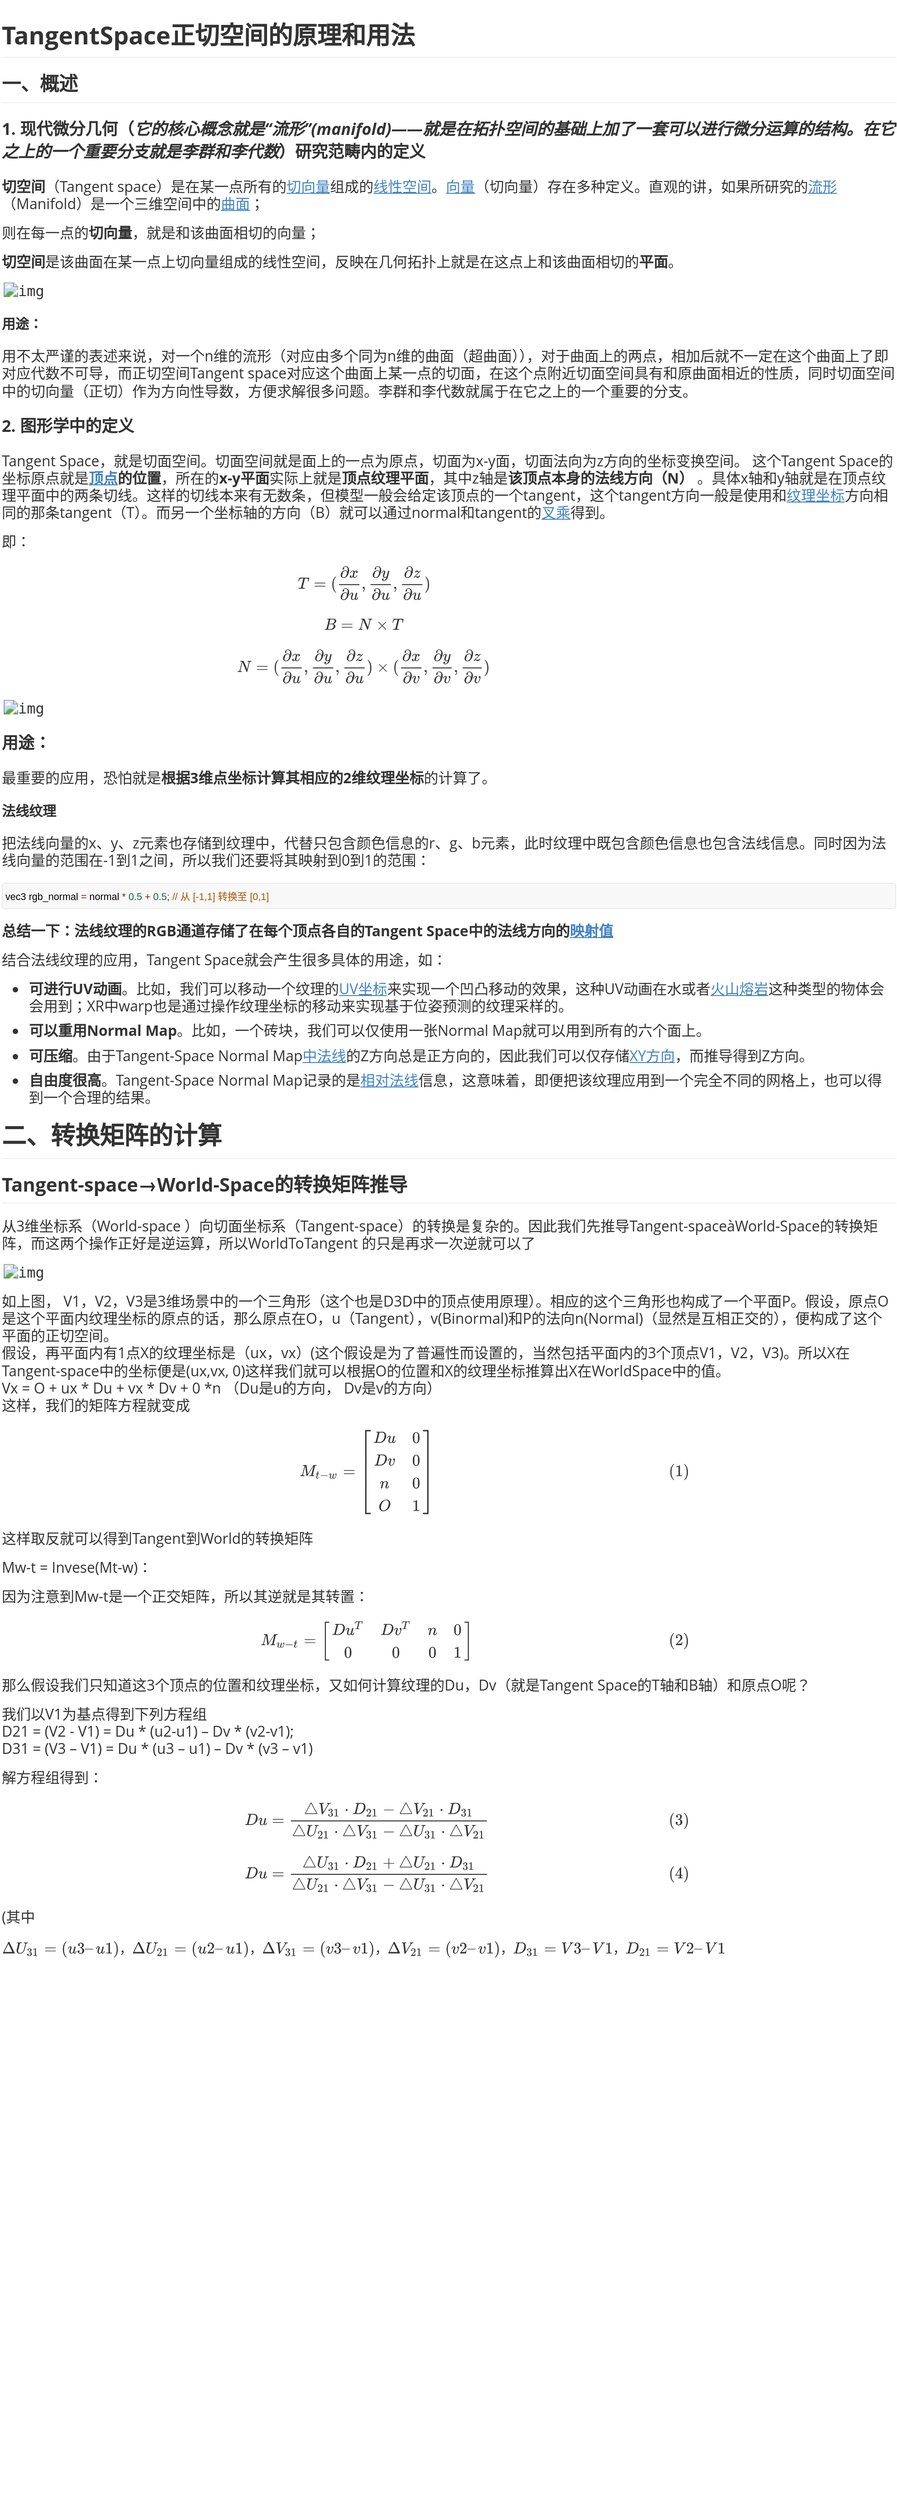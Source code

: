<mxfile version="22.0.8" type="github">
  <diagram name="第 1 页" id="Jc4c6w8xGd9Aq4Gk8HnS">
    <mxGraphModel dx="1434" dy="708" grid="1" gridSize="10" guides="1" tooltips="1" connect="1" arrows="1" fold="1" page="1" pageScale="1" pageWidth="827" pageHeight="1169" math="0" shadow="0">
      <root>
        <mxCell id="0" />
        <mxCell id="1" parent="0" />
        <mxCell id="16FJan-2v_2ruZNmHeNx-1" value="&lt;h1 class=&quot;md-end-block md-heading&quot; style=&quot;box-sizing: border-box; break-after: avoid-page; break-inside: avoid; orphans: 4; font-size: 2.25em; margin-top: 1rem; margin-bottom: 1rem; position: relative; font-weight: bold; line-height: 1.2; cursor: text; padding-bottom: 0.3em; border-bottom: 1px solid rgb(238, 238, 238); color: rgb(51, 51, 51); font-family: &amp;quot;Open Sans&amp;quot;, &amp;quot;Clear Sans&amp;quot;, &amp;quot;Helvetica Neue&amp;quot;, Helvetica, Arial, sans-serif; font-style: normal; font-variant-ligatures: normal; font-variant-caps: normal; letter-spacing: normal; text-align: start; text-indent: 0px; text-transform: none; widows: 2; word-spacing: 0px; -webkit-text-stroke-width: 0px; text-decoration-style: initial; text-decoration-color: initial;&quot;&gt;&lt;span class=&quot;md-plain md-expand&quot; style=&quot;box-sizing: border-box;&quot;&gt;TangentSpace正切空间的原理和用法&lt;/span&gt;&lt;/h1&gt;&lt;h2 class=&quot;md-end-block md-heading&quot; style=&quot;box-sizing: border-box; break-after: avoid-page; break-inside: avoid; orphans: 4; font-size: 1.75em; margin-top: 1rem; margin-bottom: 1rem; position: relative; font-weight: bold; line-height: 1.225; cursor: text; padding-bottom: 0.3em; border-bottom: 1px solid rgb(238, 238, 238); color: rgb(51, 51, 51); font-family: &amp;quot;Open Sans&amp;quot;, &amp;quot;Clear Sans&amp;quot;, &amp;quot;Helvetica Neue&amp;quot;, Helvetica, Arial, sans-serif; font-style: normal; font-variant-ligatures: normal; font-variant-caps: normal; letter-spacing: normal; text-align: start; text-indent: 0px; text-transform: none; widows: 2; word-spacing: 0px; -webkit-text-stroke-width: 0px; text-decoration-style: initial; text-decoration-color: initial;&quot;&gt;&lt;span class=&quot;md-plain&quot; style=&quot;box-sizing: border-box;&quot;&gt;一、概述&lt;/span&gt;&lt;/h2&gt;&lt;h3 class=&quot;md-end-block md-heading&quot; style=&quot;box-sizing: border-box; break-after: avoid-page; break-inside: avoid; orphans: 4; font-size: 1.5em; margin-top: 1rem; margin-bottom: 1rem; position: relative; font-weight: bold; line-height: 1.43; cursor: text; color: rgb(51, 51, 51); font-family: &amp;quot;Open Sans&amp;quot;, &amp;quot;Clear Sans&amp;quot;, &amp;quot;Helvetica Neue&amp;quot;, Helvetica, Arial, sans-serif; font-style: normal; font-variant-ligatures: normal; font-variant-caps: normal; letter-spacing: normal; text-align: start; text-indent: 0px; text-transform: none; widows: 2; word-spacing: 0px; -webkit-text-stroke-width: 0px; text-decoration-style: initial; text-decoration-color: initial;&quot;&gt;&lt;span class=&quot;md-plain&quot; style=&quot;box-sizing: border-box;&quot;&gt;1. 现代微分几何（&lt;/span&gt;&lt;span class=&quot;md-pair-s&quot; style=&quot;box-sizing: border-box;&quot;&gt;&lt;em style=&quot;box-sizing: border-box;&quot;&gt;&lt;span class=&quot;md-plain&quot; style=&quot;box-sizing: border-box;&quot;&gt;它的核心概念就是“流形”(manifold)——就是在拓扑空间的基础上加了一套可以进行微分运算的结构。在它之上的一个重要分支就是李群和李代数&lt;/span&gt;&lt;/em&gt;&lt;/span&gt;&lt;span class=&quot;md-plain&quot; style=&quot;box-sizing: border-box;&quot;&gt;）研究范畴内的定义&lt;/span&gt;&lt;/h3&gt;&lt;p class=&quot;md-end-block md-p md-focus&quot; style=&quot;box-sizing: border-box; line-height: inherit; orphans: 4; margin: 0.8em 0px; position: relative; color: rgb(51, 51, 51); font-family: &amp;quot;Open Sans&amp;quot;, &amp;quot;Clear Sans&amp;quot;, &amp;quot;Helvetica Neue&amp;quot;, Helvetica, Arial, sans-serif; font-size: 16px; font-style: normal; font-variant-ligatures: normal; font-variant-caps: normal; font-weight: 400; letter-spacing: normal; text-align: start; text-indent: 0px; text-transform: none; widows: 2; word-spacing: 0px; -webkit-text-stroke-width: 0px; text-decoration-style: initial; text-decoration-color: initial;&quot;&gt;&lt;span class=&quot;md-pair-s&quot; style=&quot;box-sizing: border-box;&quot;&gt;&lt;strong style=&quot;box-sizing: border-box;&quot;&gt;&lt;span class=&quot;md-plain&quot; style=&quot;box-sizing: border-box;&quot;&gt;切空间&lt;/span&gt;&lt;/strong&gt;&lt;/span&gt;&lt;span class=&quot;md-plain&quot; style=&quot;box-sizing: border-box;&quot;&gt;（Tangent space）是在某一点所有的&lt;/span&gt;&lt;span class=&quot;md-meta-i-c  md-link&quot; style=&quot;box-sizing: border-box;&quot;&gt;&lt;a spellcheck=&quot;false&quot; href=&quot;https://zh.wikipedia.org/wiki/%E5%88%87%E5%90%91%E9%87%8F&quot; style=&quot;box-sizing: border-box; cursor: pointer; color: rgb(65, 131, 196); -webkit-user-drag: none;&quot;&gt;&lt;span class=&quot;md-plain&quot; style=&quot;box-sizing: border-box;&quot;&gt;切向量&lt;/span&gt;&lt;/a&gt;&lt;/span&gt;&lt;span class=&quot;md-plain&quot; style=&quot;box-sizing: border-box;&quot;&gt;组成的&lt;/span&gt;&lt;span class=&quot;md-meta-i-c md-link&quot; style=&quot;box-sizing: border-box;&quot;&gt;&lt;a spellcheck=&quot;false&quot; href=&quot;https://zh.wikipedia.org/wiki/%E7%BA%BF%E6%80%A7%E7%A9%BA%E9%97%B4&quot; style=&quot;box-sizing: border-box; cursor: pointer; color: rgb(65, 131, 196); -webkit-user-drag: none;&quot;&gt;&lt;span class=&quot;md-plain&quot; style=&quot;box-sizing: border-box;&quot;&gt;线性空间&lt;/span&gt;&lt;/a&gt;&lt;/span&gt;&lt;span class=&quot;md-plain&quot; style=&quot;box-sizing: border-box;&quot;&gt;。&lt;/span&gt;&lt;span class=&quot;md-meta-i-c  md-link&quot; style=&quot;box-sizing: border-box;&quot;&gt;&lt;a spellcheck=&quot;false&quot; href=&quot;https://zh.wikipedia.org/wiki/%E5%90%91%E9%87%8F&quot; style=&quot;box-sizing: border-box; cursor: pointer; color: rgb(65, 131, 196); -webkit-user-drag: none;&quot;&gt;&lt;span class=&quot;md-plain&quot; style=&quot;box-sizing: border-box;&quot;&gt;向量&lt;/span&gt;&lt;/a&gt;&lt;/span&gt;&lt;span class=&quot;md-plain&quot; style=&quot;box-sizing: border-box;&quot;&gt;（切向量）存在多种定义。直观的讲，如果所研究的&lt;/span&gt;&lt;span class=&quot;md-meta-i-c  md-link&quot; style=&quot;box-sizing: border-box;&quot;&gt;&lt;a spellcheck=&quot;false&quot; href=&quot;https://zh.wikipedia.org/wiki/%E6%B5%81%E5%BD%A2&quot; style=&quot;box-sizing: border-box; cursor: pointer; color: rgb(65, 131, 196); -webkit-user-drag: none;&quot;&gt;&lt;span class=&quot;md-plain&quot; style=&quot;box-sizing: border-box;&quot;&gt;流形&lt;/span&gt;&lt;/a&gt;&lt;/span&gt;&lt;span class=&quot;md-plain&quot; style=&quot;box-sizing: border-box;&quot;&gt;（Manifold）是一个三维空间中的&lt;/span&gt;&lt;span class=&quot;md-meta-i-c  md-link&quot; style=&quot;box-sizing: border-box;&quot;&gt;&lt;a spellcheck=&quot;false&quot; href=&quot;https://zh.wikipedia.org/wiki/%E6%9B%B2%E9%9D%A2&quot; style=&quot;box-sizing: border-box; cursor: pointer; color: rgb(65, 131, 196); -webkit-user-drag: none;&quot;&gt;&lt;span class=&quot;md-plain&quot; style=&quot;box-sizing: border-box;&quot;&gt;曲面&lt;/span&gt;&lt;/a&gt;&lt;/span&gt;&lt;span class=&quot;md-plain&quot; style=&quot;box-sizing: border-box;&quot;&gt;；&lt;/span&gt;&lt;/p&gt;&lt;p class=&quot;md-end-block md-p&quot; style=&quot;box-sizing: border-box; line-height: inherit; orphans: 4; margin: 0.8em 0px; position: relative; color: rgb(51, 51, 51); font-family: &amp;quot;Open Sans&amp;quot;, &amp;quot;Clear Sans&amp;quot;, &amp;quot;Helvetica Neue&amp;quot;, Helvetica, Arial, sans-serif; font-size: 16px; font-style: normal; font-variant-ligatures: normal; font-variant-caps: normal; font-weight: 400; letter-spacing: normal; text-align: start; text-indent: 0px; text-transform: none; widows: 2; word-spacing: 0px; -webkit-text-stroke-width: 0px; text-decoration-style: initial; text-decoration-color: initial;&quot;&gt;&lt;span class=&quot;md-plain&quot; style=&quot;box-sizing: border-box;&quot;&gt;则在每一点的&lt;/span&gt;&lt;span class=&quot;md-pair-s&quot; style=&quot;box-sizing: border-box;&quot;&gt;&lt;strong style=&quot;box-sizing: border-box;&quot;&gt;&lt;span class=&quot;md-plain&quot; style=&quot;box-sizing: border-box;&quot;&gt;切向量&lt;/span&gt;&lt;/strong&gt;&lt;/span&gt;&lt;span class=&quot;md-plain&quot; style=&quot;box-sizing: border-box;&quot;&gt;，就是和该曲面相切的向量；&lt;/span&gt;&lt;/p&gt;&lt;p class=&quot;md-end-block md-p&quot; style=&quot;box-sizing: border-box; line-height: inherit; orphans: 4; margin: 0.8em 0px; position: relative; color: rgb(51, 51, 51); font-family: &amp;quot;Open Sans&amp;quot;, &amp;quot;Clear Sans&amp;quot;, &amp;quot;Helvetica Neue&amp;quot;, Helvetica, Arial, sans-serif; font-size: 16px; font-style: normal; font-variant-ligatures: normal; font-variant-caps: normal; font-weight: 400; letter-spacing: normal; text-align: start; text-indent: 0px; text-transform: none; widows: 2; word-spacing: 0px; -webkit-text-stroke-width: 0px; text-decoration-style: initial; text-decoration-color: initial;&quot;&gt;&lt;span class=&quot;md-pair-s&quot; style=&quot;box-sizing: border-box;&quot;&gt;&lt;strong style=&quot;box-sizing: border-box;&quot;&gt;&lt;span class=&quot;md-plain&quot; style=&quot;box-sizing: border-box;&quot;&gt;切空间&lt;/span&gt;&lt;/strong&gt;&lt;/span&gt;&lt;span class=&quot;md-plain&quot; style=&quot;box-sizing: border-box;&quot;&gt;是该曲面在某一点上切向量组成的线性空间，反映在几何拓扑上就是在这点上和该曲面相切的&lt;/span&gt;&lt;span class=&quot;md-pair-s&quot; style=&quot;box-sizing: border-box;&quot;&gt;&lt;strong style=&quot;box-sizing: border-box;&quot;&gt;&lt;span class=&quot;md-plain&quot; style=&quot;box-sizing: border-box;&quot;&gt;平面&lt;/span&gt;&lt;/strong&gt;&lt;/span&gt;&lt;span class=&quot;md-plain&quot; style=&quot;box-sizing: border-box;&quot;&gt;。&lt;/span&gt;&lt;/p&gt;&lt;p class=&quot;md-end-block md-p&quot; style=&quot;box-sizing: border-box; line-height: inherit; orphans: 4; margin: 0.8em 0px; position: relative; color: rgb(51, 51, 51); font-family: &amp;quot;Open Sans&amp;quot;, &amp;quot;Clear Sans&amp;quot;, &amp;quot;Helvetica Neue&amp;quot;, Helvetica, Arial, sans-serif; font-size: 16px; font-style: normal; font-variant-ligatures: normal; font-variant-caps: normal; font-weight: 400; letter-spacing: normal; text-align: start; text-indent: 0px; text-transform: none; widows: 2; word-spacing: 0px; -webkit-text-stroke-width: 0px; text-decoration-style: initial; text-decoration-color: initial;&quot;&gt;&lt;span data-src=&quot;https://upload.wikimedia.org/wikipedia/commons/thumb/e/e7/Tangentialvektor.svg/200px-Tangentialvektor.svg.png&quot; class=&quot;md-image md-img-loaded&quot; style=&quot;box-sizing: border-box; min-width: 10px; min-height: 10px; position: relative; word-break: break-all; font-family: monospace; vertical-align: top; display: inline-block; width: 800px;&quot;&gt;&lt;img alt=&quot;img&quot; src=&quot;https://upload.wikimedia.org/wikipedia/commons/thumb/e/e7/Tangentialvektor.svg/200px-Tangentialvektor.svg.png&quot; style=&quot;box-sizing: border-box; border-width: 0px 4px 0px 2px; border-top-style: initial; border-right-style: solid; border-bottom-style: initial; border-left-style: solid; border-top-color: initial; border-right-color: transparent; border-bottom-color: initial; border-left-color: transparent; border-image: initial; vertical-align: middle; max-width: 100%; image-orientation: from-image; cursor: default; display: block; margin: auto;&quot;&gt;&lt;/span&gt;&lt;/p&gt;&lt;h4 class=&quot;md-end-block md-heading&quot; style=&quot;box-sizing: border-box; break-after: avoid-page; break-inside: avoid; orphans: 4; font-size: 1.25em; margin-top: 1rem; margin-bottom: 1rem; position: relative; font-weight: bold; line-height: 1.4; cursor: text; color: rgb(51, 51, 51); font-family: &amp;quot;Open Sans&amp;quot;, &amp;quot;Clear Sans&amp;quot;, &amp;quot;Helvetica Neue&amp;quot;, Helvetica, Arial, sans-serif; font-style: normal; font-variant-ligatures: normal; font-variant-caps: normal; letter-spacing: normal; text-align: start; text-indent: 0px; text-transform: none; widows: 2; word-spacing: 0px; -webkit-text-stroke-width: 0px; text-decoration-style: initial; text-decoration-color: initial;&quot;&gt;&lt;span class=&quot;md-plain&quot; style=&quot;box-sizing: border-box;&quot;&gt;用途：&lt;/span&gt;&lt;/h4&gt;&lt;p class=&quot;md-end-block md-p&quot; style=&quot;box-sizing: border-box; line-height: inherit; orphans: 4; margin: 0.8em 0px; position: relative; color: rgb(51, 51, 51); font-family: &amp;quot;Open Sans&amp;quot;, &amp;quot;Clear Sans&amp;quot;, &amp;quot;Helvetica Neue&amp;quot;, Helvetica, Arial, sans-serif; font-size: 16px; font-style: normal; font-variant-ligatures: normal; font-variant-caps: normal; font-weight: 400; letter-spacing: normal; text-align: start; text-indent: 0px; text-transform: none; widows: 2; word-spacing: 0px; -webkit-text-stroke-width: 0px; text-decoration-style: initial; text-decoration-color: initial;&quot;&gt;&lt;span class=&quot;md-plain&quot; style=&quot;box-sizing: border-box;&quot;&gt;用不太严谨的表述来说，对一个n维的流形（对应由多个同为n维的曲面（超曲面）），对于曲面上的两点，相加后就不一定在这个曲面上了即对应代数不可导，而正切空间Tangent space对应这个曲面上某一点的切面，在这个点附近切面空间具有和原曲面相近的性质，同时切面空间中的切向量（正切）作为方向性导数，方便求解很多问题。李群和李代数就属于在它之上的一个重要的分支。&lt;/span&gt;&lt;/p&gt;&lt;h3 class=&quot;md-end-block md-heading&quot; style=&quot;box-sizing: border-box; break-after: avoid-page; break-inside: avoid; orphans: 4; font-size: 1.5em; margin-top: 1rem; margin-bottom: 1rem; position: relative; font-weight: bold; line-height: 1.43; cursor: text; color: rgb(51, 51, 51); font-family: &amp;quot;Open Sans&amp;quot;, &amp;quot;Clear Sans&amp;quot;, &amp;quot;Helvetica Neue&amp;quot;, Helvetica, Arial, sans-serif; font-style: normal; font-variant-ligatures: normal; font-variant-caps: normal; letter-spacing: normal; text-align: start; text-indent: 0px; text-transform: none; widows: 2; word-spacing: 0px; -webkit-text-stroke-width: 0px; text-decoration-style: initial; text-decoration-color: initial;&quot;&gt;&lt;span class=&quot;md-plain&quot; style=&quot;box-sizing: border-box;&quot;&gt;2. 图形学中的定义&lt;/span&gt;&lt;/h3&gt;&lt;p class=&quot;md-end-block md-p&quot; style=&quot;box-sizing: border-box; line-height: inherit; orphans: 4; margin: 0.8em 0px; position: relative; color: rgb(51, 51, 51); font-family: &amp;quot;Open Sans&amp;quot;, &amp;quot;Clear Sans&amp;quot;, &amp;quot;Helvetica Neue&amp;quot;, Helvetica, Arial, sans-serif; font-size: 16px; font-style: normal; font-variant-ligatures: normal; font-variant-caps: normal; font-weight: 400; letter-spacing: normal; text-align: start; text-indent: 0px; text-transform: none; widows: 2; word-spacing: 0px; -webkit-text-stroke-width: 0px; text-decoration-style: initial; text-decoration-color: initial;&quot;&gt;&lt;span class=&quot;md-plain&quot; style=&quot;box-sizing: border-box;&quot;&gt;Tangent Space，就是切面空间。切面空间就是面上的一点为原点，切面为x-y面，切面法向为z方向的坐标变换空间。 这个Tangent Space的坐标原点就是&lt;/span&gt;&lt;span class=&quot;md-pair-s&quot; style=&quot;box-sizing: border-box;&quot;&gt;&lt;strong style=&quot;box-sizing: border-box;&quot;&gt;&lt;span class=&quot;md-meta-i-c  md-link&quot; style=&quot;box-sizing: border-box;&quot;&gt;&lt;a spellcheck=&quot;false&quot; href=&quot;https://www.zhihu.com/search?q=顶点&amp;amp;search_source=Entity&amp;amp;hybrid_search_source=Entity&amp;amp;hybrid_search_extra={%22sourceType%22%3A%22answer%22%2C%22sourceId%22%3A161968056}&quot; style=&quot;box-sizing: border-box; cursor: pointer; color: rgb(65, 131, 196); -webkit-user-drag: none;&quot;&gt;&lt;span class=&quot;md-plain&quot; style=&quot;box-sizing: border-box;&quot;&gt;顶点&lt;/span&gt;&lt;/a&gt;&lt;/span&gt;&lt;span class=&quot;md-plain&quot; style=&quot;box-sizing: border-box;&quot;&gt;的位置&lt;/span&gt;&lt;/strong&gt;&lt;/span&gt;&lt;span class=&quot;md-plain&quot; style=&quot;box-sizing: border-box;&quot;&gt;，所在的&lt;/span&gt;&lt;span class=&quot;md-pair-s&quot; style=&quot;box-sizing: border-box;&quot;&gt;&lt;strong style=&quot;box-sizing: border-box;&quot;&gt;&lt;span class=&quot;md-plain&quot; style=&quot;box-sizing: border-box;&quot;&gt;x-y平面&lt;/span&gt;&lt;/strong&gt;&lt;/span&gt;&lt;span class=&quot;md-plain&quot; style=&quot;box-sizing: border-box;&quot;&gt;实际上就是&lt;/span&gt;&lt;span class=&quot;md-pair-s&quot; style=&quot;box-sizing: border-box;&quot;&gt;&lt;strong style=&quot;box-sizing: border-box;&quot;&gt;&lt;span class=&quot;md-plain&quot; style=&quot;box-sizing: border-box;&quot;&gt;顶点纹理平面&lt;/span&gt;&lt;/strong&gt;&lt;/span&gt;&lt;span class=&quot;md-plain&quot; style=&quot;box-sizing: border-box;&quot;&gt;，其中z轴是&lt;/span&gt;&lt;span class=&quot;md-pair-s&quot; style=&quot;box-sizing: border-box;&quot;&gt;&lt;strong style=&quot;box-sizing: border-box;&quot;&gt;&lt;span class=&quot;md-plain&quot; style=&quot;box-sizing: border-box;&quot;&gt;该顶点本身的法线方向（N）&lt;/span&gt;&lt;/strong&gt;&lt;/span&gt;&lt;span class=&quot;md-plain&quot; style=&quot;box-sizing: border-box;&quot;&gt; 。具体x轴和y轴就是在顶点纹理平面中的两条切线。这样的切线本来有无数条，但模型一般会给定该顶点的一个tangent，这个tangent方向一般是使用和&lt;/span&gt;&lt;span class=&quot;md-meta-i-c  md-link&quot; style=&quot;box-sizing: border-box;&quot;&gt;&lt;a spellcheck=&quot;false&quot; href=&quot;https://www.zhihu.com/search?q=纹理坐标&amp;amp;search_source=Entity&amp;amp;hybrid_search_source=Entity&amp;amp;hybrid_search_extra={%22sourceType%22%3A%22answer%22%2C%22sourceId%22%3A161968056}&quot; style=&quot;box-sizing: border-box; cursor: pointer; color: rgb(65, 131, 196); -webkit-user-drag: none;&quot;&gt;&lt;span class=&quot;md-plain&quot; style=&quot;box-sizing: border-box;&quot;&gt;纹理坐标&lt;/span&gt;&lt;/a&gt;&lt;/span&gt;&lt;span class=&quot;md-plain&quot; style=&quot;box-sizing: border-box;&quot;&gt;方向相同的那条tangent（T）。而另一个坐标轴的方向（B）就可以通过normal和tangent的&lt;/span&gt;&lt;span class=&quot;md-meta-i-c  md-link&quot; style=&quot;box-sizing: border-box;&quot;&gt;&lt;a spellcheck=&quot;false&quot; href=&quot;https://www.zhihu.com/search?q=叉乘&amp;amp;search_source=Entity&amp;amp;hybrid_search_source=Entity&amp;amp;hybrid_search_extra={%22sourceType%22%3A%22answer%22%2C%22sourceId%22%3A161968056}&quot; style=&quot;box-sizing: border-box; cursor: pointer; color: rgb(65, 131, 196); -webkit-user-drag: none;&quot;&gt;&lt;span class=&quot;md-plain&quot; style=&quot;box-sizing: border-box;&quot;&gt;叉乘&lt;/span&gt;&lt;/a&gt;&lt;/span&gt;&lt;span class=&quot;md-plain&quot; style=&quot;box-sizing: border-box;&quot;&gt;得到。&lt;/span&gt;&lt;/p&gt;&lt;p class=&quot;md-end-block md-p&quot; style=&quot;box-sizing: border-box; line-height: inherit; orphans: 4; margin: 0.8em 0px; position: relative; color: rgb(51, 51, 51); font-family: &amp;quot;Open Sans&amp;quot;, &amp;quot;Clear Sans&amp;quot;, &amp;quot;Helvetica Neue&amp;quot;, Helvetica, Arial, sans-serif; font-size: 16px; font-style: normal; font-variant-ligatures: normal; font-variant-caps: normal; font-weight: 400; letter-spacing: normal; text-align: start; text-indent: 0px; text-transform: none; widows: 2; word-spacing: 0px; -webkit-text-stroke-width: 0px; text-decoration-style: initial; text-decoration-color: initial;&quot;&gt;&lt;span class=&quot;md-plain&quot; style=&quot;box-sizing: border-box;&quot;&gt;即：&lt;/span&gt;&lt;/p&gt;&lt;div id=&quot;mathjax-n101&quot; class=&quot;mathjax-block md-end-block md-math-block md-rawblock&quot; spellcheck=&quot;false&quot; style=&quot;box-sizing: border-box; margin-top: 1rem; margin-bottom: 1rem; width: 800px; position: relative; cursor: default; color: rgb(51, 51, 51); font-family: &amp;quot;Open Sans&amp;quot;, &amp;quot;Clear Sans&amp;quot;, &amp;quot;Helvetica Neue&amp;quot;, Helvetica, Arial, sans-serif; font-size: 16px; font-style: normal; font-variant-ligatures: normal; font-variant-caps: normal; font-weight: 400; letter-spacing: normal; orphans: 2; text-align: start; text-indent: 0px; text-transform: none; widows: 2; word-spacing: 0px; -webkit-text-stroke-width: 0px; text-decoration-style: initial; text-decoration-color: initial;&quot;&gt;&lt;div class=&quot;md-rawblock-container md-math-container&quot; tabindex=&quot;-1&quot; style=&quot;box-sizing: border-box; overflow-x: auto;&quot;&gt;&lt;div class=&quot;MathJax_SVG_Display&quot; style=&quot;box-sizing: border-box; width: auto; margin: 0px; display: block !important; text-align: center; position: relative; text-indent: 0px; max-width: none; max-height: none; min-width: 100%; min-height: 0px; overflow-y: hidden;&quot;&gt;&lt;span class=&quot;MathJax_SVG&quot; id=&quot;MathJax-Element-38-Frame&quot; tabindex=&quot;-1&quot; style=&quot;box-sizing: border-box; display: inline-block; font-style: normal; font-weight: normal; line-height: normal; zoom: 0.9; text-indent: 0px; text-align: left; text-transform: none; letter-spacing: normal; word-spacing: normal; overflow-wrap: normal; float: none; direction: ltr; max-width: none; max-height: none; min-width: 0px; min-height: 0px; border: 0px; padding: 0px; margin: 0px; font-size: 16px;&quot;&gt;&lt;svg xmlns:xlink=&quot;http://www.w3.org/1999/xlink&quot; width=&quot;19.05ex&quot; height=&quot;5.262ex&quot; viewBox=&quot;0 -1459.5 8201.9 2265.7&quot; role=&quot;img&quot; style=&quot;vertical-align: -1.872ex;&quot; class=&quot;in-text-selection&quot;&gt;&lt;defs&gt;&lt;path stroke-width=&quot;0&quot; id=&quot;E301-MJMATHI-54&quot; d=&quot;M40 437Q21 437 21 445Q21 450 37 501T71 602L88 651Q93 669 101 677H569H659Q691 677 697 676T704 667Q704 661 687 553T668 444Q668 437 649 437Q640 437 637 437T631 442L629 445Q629 451 635 490T641 551Q641 586 628 604T573 629Q568 630 515 631Q469 631 457 630T439 622Q438 621 368 343T298 60Q298 48 386 46Q418 46 427 45T436 36Q436 31 433 22Q429 4 424 1L422 0Q419 0 415 0Q410 0 363 1T228 2Q99 2 64 0H49Q43 6 43 9T45 27Q49 40 55 46H83H94Q174 46 189 55Q190 56 191 56Q196 59 201 76T241 233Q258 301 269 344Q339 619 339 625Q339 630 310 630H279Q212 630 191 624Q146 614 121 583T67 467Q60 445 57 441T43 437H40Z&quot;&gt;&lt;/path&gt;&lt;path stroke-width=&quot;0&quot; id=&quot;E301-MJMAIN-3D&quot; d=&quot;M56 347Q56 360 70 367H707Q722 359 722 347Q722 336 708 328L390 327H72Q56 332 56 347ZM56 153Q56 168 72 173H708Q722 163 722 153Q722 140 707 133H70Q56 140 56 153Z&quot;&gt;&lt;/path&gt;&lt;path stroke-width=&quot;0&quot; id=&quot;E301-MJMAIN-28&quot; d=&quot;M94 250Q94 319 104 381T127 488T164 576T202 643T244 695T277 729T302 750H315H319Q333 750 333 741Q333 738 316 720T275 667T226 581T184 443T167 250T184 58T225 -81T274 -167T316 -220T333 -241Q333 -250 318 -250H315H302L274 -226Q180 -141 137 -14T94 250Z&quot;&gt;&lt;/path&gt;&lt;path stroke-width=&quot;0&quot; id=&quot;E301-MJMAIN-2202&quot; d=&quot;M202 508Q179 508 169 520T158 547Q158 557 164 577T185 624T230 675T301 710L333 715H345Q378 715 384 714Q447 703 489 661T549 568T566 457Q566 362 519 240T402 53Q321 -22 223 -22Q123 -22 73 56Q42 102 42 148V159Q42 276 129 370T322 465Q383 465 414 434T455 367L458 378Q478 461 478 515Q478 603 437 639T344 676Q266 676 223 612Q264 606 264 572Q264 547 246 528T202 508ZM430 306Q430 372 401 400T333 428Q270 428 222 382Q197 354 183 323T150 221Q132 149 132 116Q132 21 232 21Q244 21 250 22Q327 35 374 112Q389 137 409 196T430 306Z&quot;&gt;&lt;/path&gt;&lt;path stroke-width=&quot;0&quot; id=&quot;E301-MJMATHI-78&quot; d=&quot;M52 289Q59 331 106 386T222 442Q257 442 286 424T329 379Q371 442 430 442Q467 442 494 420T522 361Q522 332 508 314T481 292T458 288Q439 288 427 299T415 328Q415 374 465 391Q454 404 425 404Q412 404 406 402Q368 386 350 336Q290 115 290 78Q290 50 306 38T341 26Q378 26 414 59T463 140Q466 150 469 151T485 153H489Q504 153 504 145Q504 144 502 134Q486 77 440 33T333 -11Q263 -11 227 52Q186 -10 133 -10H127Q78 -10 57 16T35 71Q35 103 54 123T99 143Q142 143 142 101Q142 81 130 66T107 46T94 41L91 40Q91 39 97 36T113 29T132 26Q168 26 194 71Q203 87 217 139T245 247T261 313Q266 340 266 352Q266 380 251 392T217 404Q177 404 142 372T93 290Q91 281 88 280T72 278H58Q52 284 52 289Z&quot;&gt;&lt;/path&gt;&lt;path stroke-width=&quot;0&quot; id=&quot;E301-MJMATHI-75&quot; d=&quot;M21 287Q21 295 30 318T55 370T99 420T158 442Q204 442 227 417T250 358Q250 340 216 246T182 105Q182 62 196 45T238 27T291 44T328 78L339 95Q341 99 377 247Q407 367 413 387T427 416Q444 431 463 431Q480 431 488 421T496 402L420 84Q419 79 419 68Q419 43 426 35T447 26Q469 29 482 57T512 145Q514 153 532 153Q551 153 551 144Q550 139 549 130T540 98T523 55T498 17T462 -8Q454 -10 438 -10Q372 -10 347 46Q345 45 336 36T318 21T296 6T267 -6T233 -11Q189 -11 155 7Q103 38 103 113Q103 170 138 262T173 379Q173 380 173 381Q173 390 173 393T169 400T158 404H154Q131 404 112 385T82 344T65 302T57 280Q55 278 41 278H27Q21 284 21 287Z&quot;&gt;&lt;/path&gt;&lt;path stroke-width=&quot;0&quot; id=&quot;E301-MJMAIN-2C&quot; d=&quot;M78 35T78 60T94 103T137 121Q165 121 187 96T210 8Q210 -27 201 -60T180 -117T154 -158T130 -185T117 -194Q113 -194 104 -185T95 -172Q95 -168 106 -156T131 -126T157 -76T173 -3V9L172 8Q170 7 167 6T161 3T152 1T140 0Q113 0 96 17Z&quot;&gt;&lt;/path&gt;&lt;path stroke-width=&quot;0&quot; id=&quot;E301-MJMATHI-79&quot; d=&quot;M21 287Q21 301 36 335T84 406T158 442Q199 442 224 419T250 355Q248 336 247 334Q247 331 231 288T198 191T182 105Q182 62 196 45T238 27Q261 27 281 38T312 61T339 94Q339 95 344 114T358 173T377 247Q415 397 419 404Q432 431 462 431Q475 431 483 424T494 412T496 403Q496 390 447 193T391 -23Q363 -106 294 -155T156 -205Q111 -205 77 -183T43 -117Q43 -95 50 -80T69 -58T89 -48T106 -45Q150 -45 150 -87Q150 -107 138 -122T115 -142T102 -147L99 -148Q101 -153 118 -160T152 -167H160Q177 -167 186 -165Q219 -156 247 -127T290 -65T313 -9T321 21L315 17Q309 13 296 6T270 -6Q250 -11 231 -11Q185 -11 150 11T104 82Q103 89 103 113Q103 170 138 262T173 379Q173 380 173 381Q173 390 173 393T169 400T158 404H154Q131 404 112 385T82 344T65 302T57 280Q55 278 41 278H27Q21 284 21 287Z&quot;&gt;&lt;/path&gt;&lt;path stroke-width=&quot;0&quot; id=&quot;E301-MJMATHI-7A&quot; d=&quot;M347 338Q337 338 294 349T231 360Q211 360 197 356T174 346T162 335T155 324L153 320Q150 317 138 317Q117 317 117 325Q117 330 120 339Q133 378 163 406T229 440Q241 442 246 442Q271 442 291 425T329 392T367 375Q389 375 411 408T434 441Q435 442 449 442H462Q468 436 468 434Q468 430 463 420T449 399T432 377T418 358L411 349Q368 298 275 214T160 106L148 94L163 93Q185 93 227 82T290 71Q328 71 360 90T402 140Q406 149 409 151T424 153Q443 153 443 143Q443 138 442 134Q425 72 376 31T278 -11Q252 -11 232 6T193 40T155 57Q111 57 76 -3Q70 -11 59 -11H54H41Q35 -5 35 -2Q35 13 93 84Q132 129 225 214T340 322Q352 338 347 338Z&quot;&gt;&lt;/path&gt;&lt;path stroke-width=&quot;0&quot; id=&quot;E301-MJMAIN-29&quot; d=&quot;M60 749L64 750Q69 750 74 750H86L114 726Q208 641 251 514T294 250Q294 182 284 119T261 12T224 -76T186 -143T145 -194T113 -227T90 -246Q87 -249 86 -250H74Q66 -250 63 -250T58 -247T55 -238Q56 -237 66 -225Q221 -64 221 250T66 725Q56 737 55 738Q55 746 60 749Z&quot;&gt;&lt;/path&gt;&lt;/defs&gt;&lt;g stroke=&quot;currentColor&quot; fill=&quot;currentColor&quot; stroke-width=&quot;0&quot; transform=&quot;matrix(1 0 0 -1 0 0)&quot;&gt;&lt;use xlink:href=&quot;#E301-MJMATHI-54&quot; x=&quot;0&quot; y=&quot;0&quot;&gt;&lt;path stroke-width=&quot;0&quot; id=&quot;E301-MJMATHI-54&quot; d=&quot;M40 437Q21 437 21 445Q21 450 37 501T71 602L88 651Q93 669 101 677H569H659Q691 677 697 676T704 667Q704 661 687 553T668 444Q668 437 649 437Q640 437 637 437T631 442L629 445Q629 451 635 490T641 551Q641 586 628 604T573 629Q568 630 515 631Q469 631 457 630T439 622Q438 621 368 343T298 60Q298 48 386 46Q418 46 427 45T436 36Q436 31 433 22Q429 4 424 1L422 0Q419 0 415 0Q410 0 363 1T228 2Q99 2 64 0H49Q43 6 43 9T45 27Q49 40 55 46H83H94Q174 46 189 55Q190 56 191 56Q196 59 201 76T241 233Q258 301 269 344Q339 619 339 625Q339 630 310 630H279Q212 630 191 624Q146 614 121 583T67 467Q60 445 57 441T43 437H40Z&quot;&gt;&lt;/path&gt;&lt;/use&gt;&lt;use xlink:href=&quot;#E301-MJMAIN-3D&quot; x=&quot;981&quot; y=&quot;0&quot;&gt;&lt;path stroke-width=&quot;0&quot; id=&quot;E301-MJMAIN-3D&quot; d=&quot;M56 347Q56 360 70 367H707Q722 359 722 347Q722 336 708 328L390 327H72Q56 332 56 347ZM56 153Q56 168 72 173H708Q722 163 722 153Q722 140 707 133H70Q56 140 56 153Z&quot;&gt;&lt;/path&gt;&lt;/use&gt;&lt;use xlink:href=&quot;#E301-MJMAIN-28&quot; x=&quot;2037&quot; y=&quot;0&quot;&gt;&lt;path stroke-width=&quot;0&quot; id=&quot;E301-MJMAIN-28&quot; d=&quot;M94 250Q94 319 104 381T127 488T164 576T202 643T244 695T277 729T302 750H315H319Q333 750 333 741Q333 738 316 720T275 667T226 581T184 443T167 250T184 58T225 -81T274 -167T316 -220T333 -241Q333 -250 318 -250H315H302L274 -226Q180 -141 137 -14T94 250Z&quot;&gt;&lt;/path&gt;&lt;/use&gt;&lt;g transform=&quot;translate(2426,0)&quot;&gt;&lt;g transform=&quot;translate(120,0)&quot;&gt;&lt;rect stroke=&quot;none&quot; width=&quot;1259&quot; height=&quot;60&quot; x=&quot;0&quot; y=&quot;220&quot;&gt;&lt;/rect&gt;&lt;g transform=&quot;translate(60,676)&quot;&gt;&lt;use xlink:href=&quot;#E301-MJMAIN-2202&quot; x=&quot;0&quot; y=&quot;0&quot;&gt;&lt;path stroke-width=&quot;0&quot; id=&quot;E301-MJMAIN-2202&quot; d=&quot;M202 508Q179 508 169 520T158 547Q158 557 164 577T185 624T230 675T301 710L333 715H345Q378 715 384 714Q447 703 489 661T549 568T566 457Q566 362 519 240T402 53Q321 -22 223 -22Q123 -22 73 56Q42 102 42 148V159Q42 276 129 370T322 465Q383 465 414 434T455 367L458 378Q478 461 478 515Q478 603 437 639T344 676Q266 676 223 612Q264 606 264 572Q264 547 246 528T202 508ZM430 306Q430 372 401 400T333 428Q270 428 222 382Q197 354 183 323T150 221Q132 149 132 116Q132 21 232 21Q244 21 250 22Q327 35 374 112Q389 137 409 196T430 306Z&quot;&gt;&lt;/path&gt;&lt;/use&gt;&lt;use xlink:href=&quot;#E301-MJMATHI-78&quot; x=&quot;567&quot; y=&quot;0&quot;&gt;&lt;path stroke-width=&quot;0&quot; id=&quot;E301-MJMATHI-78&quot; d=&quot;M52 289Q59 331 106 386T222 442Q257 442 286 424T329 379Q371 442 430 442Q467 442 494 420T522 361Q522 332 508 314T481 292T458 288Q439 288 427 299T415 328Q415 374 465 391Q454 404 425 404Q412 404 406 402Q368 386 350 336Q290 115 290 78Q290 50 306 38T341 26Q378 26 414 59T463 140Q466 150 469 151T485 153H489Q504 153 504 145Q504 144 502 134Q486 77 440 33T333 -11Q263 -11 227 52Q186 -10 133 -10H127Q78 -10 57 16T35 71Q35 103 54 123T99 143Q142 143 142 101Q142 81 130 66T107 46T94 41L91 40Q91 39 97 36T113 29T132 26Q168 26 194 71Q203 87 217 139T245 247T261 313Q266 340 266 352Q266 380 251 392T217 404Q177 404 142 372T93 290Q91 281 88 280T72 278H58Q52 284 52 289Z&quot;&gt;&lt;/path&gt;&lt;/use&gt;&lt;/g&gt;&lt;g transform=&quot;translate(60,-686)&quot;&gt;&lt;use xlink:href=&quot;#E301-MJMAIN-2202&quot; x=&quot;0&quot; y=&quot;0&quot;&gt;&lt;path stroke-width=&quot;0&quot; id=&quot;E301-MJMAIN-2202&quot; d=&quot;M202 508Q179 508 169 520T158 547Q158 557 164 577T185 624T230 675T301 710L333 715H345Q378 715 384 714Q447 703 489 661T549 568T566 457Q566 362 519 240T402 53Q321 -22 223 -22Q123 -22 73 56Q42 102 42 148V159Q42 276 129 370T322 465Q383 465 414 434T455 367L458 378Q478 461 478 515Q478 603 437 639T344 676Q266 676 223 612Q264 606 264 572Q264 547 246 528T202 508ZM430 306Q430 372 401 400T333 428Q270 428 222 382Q197 354 183 323T150 221Q132 149 132 116Q132 21 232 21Q244 21 250 22Q327 35 374 112Q389 137 409 196T430 306Z&quot;&gt;&lt;/path&gt;&lt;/use&gt;&lt;use xlink:href=&quot;#E301-MJMATHI-75&quot; x=&quot;567&quot; y=&quot;0&quot;&gt;&lt;path stroke-width=&quot;0&quot; id=&quot;E301-MJMATHI-75&quot; d=&quot;M21 287Q21 295 30 318T55 370T99 420T158 442Q204 442 227 417T250 358Q250 340 216 246T182 105Q182 62 196 45T238 27T291 44T328 78L339 95Q341 99 377 247Q407 367 413 387T427 416Q444 431 463 431Q480 431 488 421T496 402L420 84Q419 79 419 68Q419 43 426 35T447 26Q469 29 482 57T512 145Q514 153 532 153Q551 153 551 144Q550 139 549 130T540 98T523 55T498 17T462 -8Q454 -10 438 -10Q372 -10 347 46Q345 45 336 36T318 21T296 6T267 -6T233 -11Q189 -11 155 7Q103 38 103 113Q103 170 138 262T173 379Q173 380 173 381Q173 390 173 393T169 400T158 404H154Q131 404 112 385T82 344T65 302T57 280Q55 278 41 278H27Q21 284 21 287Z&quot;&gt;&lt;/path&gt;&lt;/use&gt;&lt;/g&gt;&lt;/g&gt;&lt;/g&gt;&lt;use xlink:href=&quot;#E301-MJMAIN-2C&quot; x=&quot;3925&quot; y=&quot;0&quot;&gt;&lt;path stroke-width=&quot;0&quot; id=&quot;E301-MJMAIN-2C&quot; d=&quot;M78 35T78 60T94 103T137 121Q165 121 187 96T210 8Q210 -27 201 -60T180 -117T154 -158T130 -185T117 -194Q113 -194 104 -185T95 -172Q95 -168 106 -156T131 -126T157 -76T173 -3V9L172 8Q170 7 167 6T161 3T152 1T140 0Q113 0 96 17Z&quot;&gt;&lt;/path&gt;&lt;/use&gt;&lt;g transform=&quot;translate(4203,0)&quot;&gt;&lt;g transform=&quot;translate(286,0)&quot;&gt;&lt;rect stroke=&quot;none&quot; width=&quot;1259&quot; height=&quot;60&quot; x=&quot;0&quot; y=&quot;220&quot;&gt;&lt;/rect&gt;&lt;g transform=&quot;translate(97,676)&quot;&gt;&lt;use xlink:href=&quot;#E301-MJMAIN-2202&quot; x=&quot;0&quot; y=&quot;0&quot;&gt;&lt;path stroke-width=&quot;0&quot; id=&quot;E301-MJMAIN-2202&quot; d=&quot;M202 508Q179 508 169 520T158 547Q158 557 164 577T185 624T230 675T301 710L333 715H345Q378 715 384 714Q447 703 489 661T549 568T566 457Q566 362 519 240T402 53Q321 -22 223 -22Q123 -22 73 56Q42 102 42 148V159Q42 276 129 370T322 465Q383 465 414 434T455 367L458 378Q478 461 478 515Q478 603 437 639T344 676Q266 676 223 612Q264 606 264 572Q264 547 246 528T202 508ZM430 306Q430 372 401 400T333 428Q270 428 222 382Q197 354 183 323T150 221Q132 149 132 116Q132 21 232 21Q244 21 250 22Q327 35 374 112Q389 137 409 196T430 306Z&quot;&gt;&lt;/path&gt;&lt;/use&gt;&lt;use xlink:href=&quot;#E301-MJMATHI-79&quot; x=&quot;567&quot; y=&quot;0&quot;&gt;&lt;path stroke-width=&quot;0&quot; id=&quot;E301-MJMATHI-79&quot; d=&quot;M21 287Q21 301 36 335T84 406T158 442Q199 442 224 419T250 355Q248 336 247 334Q247 331 231 288T198 191T182 105Q182 62 196 45T238 27Q261 27 281 38T312 61T339 94Q339 95 344 114T358 173T377 247Q415 397 419 404Q432 431 462 431Q475 431 483 424T494 412T496 403Q496 390 447 193T391 -23Q363 -106 294 -155T156 -205Q111 -205 77 -183T43 -117Q43 -95 50 -80T69 -58T89 -48T106 -45Q150 -45 150 -87Q150 -107 138 -122T115 -142T102 -147L99 -148Q101 -153 118 -160T152 -167H160Q177 -167 186 -165Q219 -156 247 -127T290 -65T313 -9T321 21L315 17Q309 13 296 6T270 -6Q250 -11 231 -11Q185 -11 150 11T104 82Q103 89 103 113Q103 170 138 262T173 379Q173 380 173 381Q173 390 173 393T169 400T158 404H154Q131 404 112 385T82 344T65 302T57 280Q55 278 41 278H27Q21 284 21 287Z&quot;&gt;&lt;/path&gt;&lt;/use&gt;&lt;/g&gt;&lt;g transform=&quot;translate(60,-686)&quot;&gt;&lt;use xlink:href=&quot;#E301-MJMAIN-2202&quot; x=&quot;0&quot; y=&quot;0&quot;&gt;&lt;path stroke-width=&quot;0&quot; id=&quot;E301-MJMAIN-2202&quot; d=&quot;M202 508Q179 508 169 520T158 547Q158 557 164 577T185 624T230 675T301 710L333 715H345Q378 715 384 714Q447 703 489 661T549 568T566 457Q566 362 519 240T402 53Q321 -22 223 -22Q123 -22 73 56Q42 102 42 148V159Q42 276 129 370T322 465Q383 465 414 434T455 367L458 378Q478 461 478 515Q478 603 437 639T344 676Q266 676 223 612Q264 606 264 572Q264 547 246 528T202 508ZM430 306Q430 372 401 400T333 428Q270 428 222 382Q197 354 183 323T150 221Q132 149 132 116Q132 21 232 21Q244 21 250 22Q327 35 374 112Q389 137 409 196T430 306Z&quot;&gt;&lt;/path&gt;&lt;/use&gt;&lt;use xlink:href=&quot;#E301-MJMATHI-75&quot; x=&quot;567&quot; y=&quot;0&quot;&gt;&lt;path stroke-width=&quot;0&quot; id=&quot;E301-MJMATHI-75&quot; d=&quot;M21 287Q21 295 30 318T55 370T99 420T158 442Q204 442 227 417T250 358Q250 340 216 246T182 105Q182 62 196 45T238 27T291 44T328 78L339 95Q341 99 377 247Q407 367 413 387T427 416Q444 431 463 431Q480 431 488 421T496 402L420 84Q419 79 419 68Q419 43 426 35T447 26Q469 29 482 57T512 145Q514 153 532 153Q551 153 551 144Q550 139 549 130T540 98T523 55T498 17T462 -8Q454 -10 438 -10Q372 -10 347 46Q345 45 336 36T318 21T296 6T267 -6T233 -11Q189 -11 155 7Q103 38 103 113Q103 170 138 262T173 379Q173 380 173 381Q173 390 173 393T169 400T158 404H154Q131 404 112 385T82 344T65 302T57 280Q55 278 41 278H27Q21 284 21 287Z&quot;&gt;&lt;/path&gt;&lt;/use&gt;&lt;/g&gt;&lt;/g&gt;&lt;/g&gt;&lt;use xlink:href=&quot;#E301-MJMAIN-2C&quot; x=&quot;5869&quot; y=&quot;0&quot;&gt;&lt;path stroke-width=&quot;0&quot; id=&quot;E301-MJMAIN-2C&quot; d=&quot;M78 35T78 60T94 103T137 121Q165 121 187 96T210 8Q210 -27 201 -60T180 -117T154 -158T130 -185T117 -194Q113 -194 104 -185T95 -172Q95 -168 106 -156T131 -126T157 -76T173 -3V9L172 8Q170 7 167 6T161 3T152 1T140 0Q113 0 96 17Z&quot;&gt;&lt;/path&gt;&lt;/use&gt;&lt;g transform=&quot;translate(6147,0)&quot;&gt;&lt;g transform=&quot;translate(286,0)&quot;&gt;&lt;rect stroke=&quot;none&quot; width=&quot;1259&quot; height=&quot;60&quot; x=&quot;0&quot; y=&quot;220&quot;&gt;&lt;/rect&gt;&lt;g transform=&quot;translate(112,676)&quot;&gt;&lt;use xlink:href=&quot;#E301-MJMAIN-2202&quot; x=&quot;0&quot; y=&quot;0&quot;&gt;&lt;path stroke-width=&quot;0&quot; id=&quot;E301-MJMAIN-2202&quot; d=&quot;M202 508Q179 508 169 520T158 547Q158 557 164 577T185 624T230 675T301 710L333 715H345Q378 715 384 714Q447 703 489 661T549 568T566 457Q566 362 519 240T402 53Q321 -22 223 -22Q123 -22 73 56Q42 102 42 148V159Q42 276 129 370T322 465Q383 465 414 434T455 367L458 378Q478 461 478 515Q478 603 437 639T344 676Q266 676 223 612Q264 606 264 572Q264 547 246 528T202 508ZM430 306Q430 372 401 400T333 428Q270 428 222 382Q197 354 183 323T150 221Q132 149 132 116Q132 21 232 21Q244 21 250 22Q327 35 374 112Q389 137 409 196T430 306Z&quot;&gt;&lt;/path&gt;&lt;/use&gt;&lt;use xlink:href=&quot;#E301-MJMATHI-7A&quot; x=&quot;567&quot; y=&quot;0&quot;&gt;&lt;path stroke-width=&quot;0&quot; id=&quot;E301-MJMATHI-7A&quot; d=&quot;M347 338Q337 338 294 349T231 360Q211 360 197 356T174 346T162 335T155 324L153 320Q150 317 138 317Q117 317 117 325Q117 330 120 339Q133 378 163 406T229 440Q241 442 246 442Q271 442 291 425T329 392T367 375Q389 375 411 408T434 441Q435 442 449 442H462Q468 436 468 434Q468 430 463 420T449 399T432 377T418 358L411 349Q368 298 275 214T160 106L148 94L163 93Q185 93 227 82T290 71Q328 71 360 90T402 140Q406 149 409 151T424 153Q443 153 443 143Q443 138 442 134Q425 72 376 31T278 -11Q252 -11 232 6T193 40T155 57Q111 57 76 -3Q70 -11 59 -11H54H41Q35 -5 35 -2Q35 13 93 84Q132 129 225 214T340 322Q352 338 347 338Z&quot;&gt;&lt;/path&gt;&lt;/use&gt;&lt;/g&gt;&lt;g transform=&quot;translate(60,-686)&quot;&gt;&lt;use xlink:href=&quot;#E301-MJMAIN-2202&quot; x=&quot;0&quot; y=&quot;0&quot;&gt;&lt;path stroke-width=&quot;0&quot; id=&quot;E301-MJMAIN-2202&quot; d=&quot;M202 508Q179 508 169 520T158 547Q158 557 164 577T185 624T230 675T301 710L333 715H345Q378 715 384 714Q447 703 489 661T549 568T566 457Q566 362 519 240T402 53Q321 -22 223 -22Q123 -22 73 56Q42 102 42 148V159Q42 276 129 370T322 465Q383 465 414 434T455 367L458 378Q478 461 478 515Q478 603 437 639T344 676Q266 676 223 612Q264 606 264 572Q264 547 246 528T202 508ZM430 306Q430 372 401 400T333 428Q270 428 222 382Q197 354 183 323T150 221Q132 149 132 116Q132 21 232 21Q244 21 250 22Q327 35 374 112Q389 137 409 196T430 306Z&quot;&gt;&lt;/path&gt;&lt;/use&gt;&lt;use xlink:href=&quot;#E301-MJMATHI-75&quot; x=&quot;567&quot; y=&quot;0&quot;&gt;&lt;path stroke-width=&quot;0&quot; id=&quot;E301-MJMATHI-75&quot; d=&quot;M21 287Q21 295 30 318T55 370T99 420T158 442Q204 442 227 417T250 358Q250 340 216 246T182 105Q182 62 196 45T238 27T291 44T328 78L339 95Q341 99 377 247Q407 367 413 387T427 416Q444 431 463 431Q480 431 488 421T496 402L420 84Q419 79 419 68Q419 43 426 35T447 26Q469 29 482 57T512 145Q514 153 532 153Q551 153 551 144Q550 139 549 130T540 98T523 55T498 17T462 -8Q454 -10 438 -10Q372 -10 347 46Q345 45 336 36T318 21T296 6T267 -6T233 -11Q189 -11 155 7Q103 38 103 113Q103 170 138 262T173 379Q173 380 173 381Q173 390 173 393T169 400T158 404H154Q131 404 112 385T82 344T65 302T57 280Q55 278 41 278H27Q21 284 21 287Z&quot;&gt;&lt;/path&gt;&lt;/use&gt;&lt;/g&gt;&lt;/g&gt;&lt;/g&gt;&lt;use xlink:href=&quot;#E301-MJMAIN-29&quot; x=&quot;7812&quot; y=&quot;0&quot;&gt;&lt;path stroke-width=&quot;0&quot; id=&quot;E301-MJMAIN-29&quot; d=&quot;M60 749L64 750Q69 750 74 750H86L114 726Q208 641 251 514T294 250Q294 182 284 119T261 12T224 -76T186 -143T145 -194T113 -227T90 -246Q87 -249 86 -250H74Q66 -250 63 -250T58 -247T55 -238Q56 -237 66 -225Q221 -64 221 250T66 725Q56 737 55 738Q55 746 60 749Z&quot;&gt;&lt;/path&gt;&lt;/use&gt;&lt;/g&gt;&lt;/svg&gt;&lt;/span&gt;&lt;/div&gt;&lt;/div&gt;&lt;/div&gt;&lt;div id=&quot;mathjax-n103&quot; class=&quot;mathjax-block md-end-block md-math-block md-rawblock&quot; spellcheck=&quot;false&quot; style=&quot;box-sizing: border-box; margin-top: 1rem; margin-bottom: 1rem; width: 800px; position: relative; cursor: default; color: rgb(51, 51, 51); font-family: &amp;quot;Open Sans&amp;quot;, &amp;quot;Clear Sans&amp;quot;, &amp;quot;Helvetica Neue&amp;quot;, Helvetica, Arial, sans-serif; font-size: 16px; font-style: normal; font-variant-ligatures: normal; font-variant-caps: normal; font-weight: 400; letter-spacing: normal; orphans: 2; text-align: start; text-indent: 0px; text-transform: none; widows: 2; word-spacing: 0px; -webkit-text-stroke-width: 0px; text-decoration-style: initial; text-decoration-color: initial;&quot;&gt;&lt;div class=&quot;md-rawblock-container md-math-container&quot; tabindex=&quot;-1&quot; style=&quot;box-sizing: border-box; overflow-x: auto;&quot;&gt;&lt;div class=&quot;MathJax_SVG_Display&quot; style=&quot;box-sizing: border-box; width: auto; margin: 0px; display: block !important; text-align: center; position: relative; text-indent: 0px; max-width: none; max-height: none; min-width: 100%; min-height: 0px; overflow-y: hidden;&quot;&gt;&lt;span class=&quot;MathJax_SVG&quot; id=&quot;MathJax-Element-34-Frame&quot; tabindex=&quot;-1&quot; style=&quot;box-sizing: border-box; display: inline-block; font-style: normal; font-weight: normal; line-height: normal; zoom: 0.9; text-indent: 0px; text-align: left; text-transform: none; letter-spacing: normal; word-spacing: normal; overflow-wrap: normal; float: none; direction: ltr; max-width: none; max-height: none; min-width: 0px; min-height: 0px; border: 0px; padding: 0px; margin: 0px; font-size: 16px;&quot;&gt;&lt;svg xmlns:xlink=&quot;http://www.w3.org/1999/xlink&quot; width=&quot;11.397ex&quot; height=&quot;1.877ex&quot; viewBox=&quot;0 -755.9 4907 808.1&quot; role=&quot;img&quot; style=&quot;vertical-align: -0.121ex;&quot; class=&quot;in-text-selection&quot;&gt;&lt;defs&gt;&lt;path stroke-width=&quot;0&quot; id=&quot;E256-MJMATHI-42&quot; d=&quot;M231 637Q204 637 199 638T194 649Q194 676 205 682Q206 683 335 683Q594 683 608 681Q671 671 713 636T756 544Q756 480 698 429T565 360L555 357Q619 348 660 311T702 219Q702 146 630 78T453 1Q446 0 242 0Q42 0 39 2Q35 5 35 10Q35 17 37 24Q42 43 47 45Q51 46 62 46H68Q95 46 128 49Q142 52 147 61Q150 65 219 339T288 628Q288 635 231 637ZM649 544Q649 574 634 600T585 634Q578 636 493 637Q473 637 451 637T416 636H403Q388 635 384 626Q382 622 352 506Q352 503 351 500L320 374H401Q482 374 494 376Q554 386 601 434T649 544ZM595 229Q595 273 572 302T512 336Q506 337 429 337Q311 337 310 336Q310 334 293 263T258 122L240 52Q240 48 252 48T333 46Q422 46 429 47Q491 54 543 105T595 229Z&quot;&gt;&lt;/path&gt;&lt;path stroke-width=&quot;0&quot; id=&quot;E256-MJMAIN-3D&quot; d=&quot;M56 347Q56 360 70 367H707Q722 359 722 347Q722 336 708 328L390 327H72Q56 332 56 347ZM56 153Q56 168 72 173H708Q722 163 722 153Q722 140 707 133H70Q56 140 56 153Z&quot;&gt;&lt;/path&gt;&lt;path stroke-width=&quot;0&quot; id=&quot;E256-MJMATHI-4E&quot; d=&quot;M234 637Q231 637 226 637Q201 637 196 638T191 649Q191 676 202 682Q204 683 299 683Q376 683 387 683T401 677Q612 181 616 168L670 381Q723 592 723 606Q723 633 659 637Q635 637 635 648Q635 650 637 660Q641 676 643 679T653 683Q656 683 684 682T767 680Q817 680 843 681T873 682Q888 682 888 672Q888 650 880 642Q878 637 858 637Q787 633 769 597L620 7Q618 0 599 0Q585 0 582 2Q579 5 453 305L326 604L261 344Q196 88 196 79Q201 46 268 46H278Q284 41 284 38T282 19Q278 6 272 0H259Q228 2 151 2Q123 2 100 2T63 2T46 1Q31 1 31 10Q31 14 34 26T39 40Q41 46 62 46Q130 49 150 85Q154 91 221 362L289 634Q287 635 234 637Z&quot;&gt;&lt;/path&gt;&lt;path stroke-width=&quot;0&quot; id=&quot;E256-MJMAIN-D7&quot; d=&quot;M630 29Q630 9 609 9Q604 9 587 25T493 118L389 222L284 117Q178 13 175 11Q171 9 168 9Q160 9 154 15T147 29Q147 36 161 51T255 146L359 250L255 354Q174 435 161 449T147 471Q147 480 153 485T168 490Q173 490 175 489Q178 487 284 383L389 278L493 382Q570 459 587 475T609 491Q630 491 630 471Q630 464 620 453T522 355L418 250L522 145Q606 61 618 48T630 29Z&quot;&gt;&lt;/path&gt;&lt;path stroke-width=&quot;0&quot; id=&quot;E256-MJMATHI-54&quot; d=&quot;M40 437Q21 437 21 445Q21 450 37 501T71 602L88 651Q93 669 101 677H569H659Q691 677 697 676T704 667Q704 661 687 553T668 444Q668 437 649 437Q640 437 637 437T631 442L629 445Q629 451 635 490T641 551Q641 586 628 604T573 629Q568 630 515 631Q469 631 457 630T439 622Q438 621 368 343T298 60Q298 48 386 46Q418 46 427 45T436 36Q436 31 433 22Q429 4 424 1L422 0Q419 0 415 0Q410 0 363 1T228 2Q99 2 64 0H49Q43 6 43 9T45 27Q49 40 55 46H83H94Q174 46 189 55Q190 56 191 56Q196 59 201 76T241 233Q258 301 269 344Q339 619 339 625Q339 630 310 630H279Q212 630 191 624Q146 614 121 583T67 467Q60 445 57 441T43 437H40Z&quot;&gt;&lt;/path&gt;&lt;/defs&gt;&lt;g stroke=&quot;currentColor&quot; fill=&quot;currentColor&quot; stroke-width=&quot;0&quot; transform=&quot;matrix(1 0 0 -1 0 0)&quot;&gt;&lt;use xlink:href=&quot;#E256-MJMATHI-42&quot; x=&quot;0&quot; y=&quot;0&quot;&gt;&lt;path stroke-width=&quot;0&quot; id=&quot;E256-MJMATHI-42&quot; d=&quot;M231 637Q204 637 199 638T194 649Q194 676 205 682Q206 683 335 683Q594 683 608 681Q671 671 713 636T756 544Q756 480 698 429T565 360L555 357Q619 348 660 311T702 219Q702 146 630 78T453 1Q446 0 242 0Q42 0 39 2Q35 5 35 10Q35 17 37 24Q42 43 47 45Q51 46 62 46H68Q95 46 128 49Q142 52 147 61Q150 65 219 339T288 628Q288 635 231 637ZM649 544Q649 574 634 600T585 634Q578 636 493 637Q473 637 451 637T416 636H403Q388 635 384 626Q382 622 352 506Q352 503 351 500L320 374H401Q482 374 494 376Q554 386 601 434T649 544ZM595 229Q595 273 572 302T512 336Q506 337 429 337Q311 337 310 336Q310 334 293 263T258 122L240 52Q240 48 252 48T333 46Q422 46 429 47Q491 54 543 105T595 229Z&quot;&gt;&lt;/path&gt;&lt;/use&gt;&lt;use xlink:href=&quot;#E256-MJMAIN-3D&quot; x=&quot;1036&quot; y=&quot;0&quot;&gt;&lt;path stroke-width=&quot;0&quot; id=&quot;E256-MJMAIN-3D&quot; d=&quot;M56 347Q56 360 70 367H707Q722 359 722 347Q722 336 708 328L390 327H72Q56 332 56 347ZM56 153Q56 168 72 173H708Q722 163 722 153Q722 140 707 133H70Q56 140 56 153Z&quot;&gt;&lt;/path&gt;&lt;/use&gt;&lt;use xlink:href=&quot;#E256-MJMATHI-4E&quot; x=&quot;2092&quot; y=&quot;0&quot;&gt;&lt;path stroke-width=&quot;0&quot; id=&quot;E256-MJMATHI-4E&quot; d=&quot;M234 637Q231 637 226 637Q201 637 196 638T191 649Q191 676 202 682Q204 683 299 683Q376 683 387 683T401 677Q612 181 616 168L670 381Q723 592 723 606Q723 633 659 637Q635 637 635 648Q635 650 637 660Q641 676 643 679T653 683Q656 683 684 682T767 680Q817 680 843 681T873 682Q888 682 888 672Q888 650 880 642Q878 637 858 637Q787 633 769 597L620 7Q618 0 599 0Q585 0 582 2Q579 5 453 305L326 604L261 344Q196 88 196 79Q201 46 268 46H278Q284 41 284 38T282 19Q278 6 272 0H259Q228 2 151 2Q123 2 100 2T63 2T46 1Q31 1 31 10Q31 14 34 26T39 40Q41 46 62 46Q130 49 150 85Q154 91 221 362L289 634Q287 635 234 637Z&quot;&gt;&lt;/path&gt;&lt;/use&gt;&lt;use xlink:href=&quot;#E256-MJMAIN-D7&quot; x=&quot;3202&quot; y=&quot;0&quot;&gt;&lt;path stroke-width=&quot;0&quot; id=&quot;E256-MJMAIN-D7&quot; d=&quot;M630 29Q630 9 609 9Q604 9 587 25T493 118L389 222L284 117Q178 13 175 11Q171 9 168 9Q160 9 154 15T147 29Q147 36 161 51T255 146L359 250L255 354Q174 435 161 449T147 471Q147 480 153 485T168 490Q173 490 175 489Q178 487 284 383L389 278L493 382Q570 459 587 475T609 491Q630 491 630 471Q630 464 620 453T522 355L418 250L522 145Q606 61 618 48T630 29Z&quot;&gt;&lt;/path&gt;&lt;/use&gt;&lt;use xlink:href=&quot;#E256-MJMATHI-54&quot; x=&quot;4203&quot; y=&quot;0&quot;&gt;&lt;path stroke-width=&quot;0&quot; id=&quot;E256-MJMATHI-54&quot; d=&quot;M40 437Q21 437 21 445Q21 450 37 501T71 602L88 651Q93 669 101 677H569H659Q691 677 697 676T704 667Q704 661 687 553T668 444Q668 437 649 437Q640 437 637 437T631 442L629 445Q629 451 635 490T641 551Q641 586 628 604T573 629Q568 630 515 631Q469 631 457 630T439 622Q438 621 368 343T298 60Q298 48 386 46Q418 46 427 45T436 36Q436 31 433 22Q429 4 424 1L422 0Q419 0 415 0Q410 0 363 1T228 2Q99 2 64 0H49Q43 6 43 9T45 27Q49 40 55 46H83H94Q174 46 189 55Q190 56 191 56Q196 59 201 76T241 233Q258 301 269 344Q339 619 339 625Q339 630 310 630H279Q212 630 191 624Q146 614 121 583T67 467Q60 445 57 441T43 437H40Z&quot;&gt;&lt;/path&gt;&lt;/use&gt;&lt;/g&gt;&lt;/svg&gt;&lt;/span&gt;&lt;/div&gt;&lt;/div&gt;&lt;/div&gt;&lt;div id=&quot;mathjax-n105&quot; class=&quot;mathjax-block md-end-block md-math-block md-rawblock&quot; spellcheck=&quot;false&quot; style=&quot;box-sizing: border-box; margin-top: 1rem; margin-bottom: 1rem; width: 800px; position: relative; cursor: default; color: rgb(51, 51, 51); font-family: &amp;quot;Open Sans&amp;quot;, &amp;quot;Clear Sans&amp;quot;, &amp;quot;Helvetica Neue&amp;quot;, Helvetica, Arial, sans-serif; font-size: 16px; font-style: normal; font-variant-ligatures: normal; font-variant-caps: normal; font-weight: 400; letter-spacing: normal; orphans: 2; text-align: start; text-indent: 0px; text-transform: none; widows: 2; word-spacing: 0px; -webkit-text-stroke-width: 0px; text-decoration-style: initial; text-decoration-color: initial;&quot;&gt;&lt;div class=&quot;md-rawblock-container md-math-container&quot; tabindex=&quot;-1&quot; style=&quot;box-sizing: border-box; overflow-x: auto;&quot;&gt;&lt;div class=&quot;MathJax_SVG_Display&quot; style=&quot;box-sizing: border-box; width: auto; margin: 0px; display: block !important; text-align: center; position: relative; text-indent: 0px; max-width: none; max-height: none; min-width: 100%; min-height: 0px; overflow-y: hidden;&quot;&gt;&lt;span class=&quot;MathJax_SVG&quot; id=&quot;MathJax-Element-16-Frame&quot; tabindex=&quot;-1&quot; style=&quot;box-sizing: border-box; display: inline-block; font-style: normal; font-weight: normal; line-height: normal; zoom: 0.9; text-indent: 0px; text-align: left; text-transform: none; letter-spacing: normal; word-spacing: normal; overflow-wrap: normal; float: none; direction: ltr; max-width: none; max-height: none; min-width: 0px; min-height: 0px; border: 0px; padding: 0px; margin: 0px; font-size: 16px;&quot;&gt;&lt;svg xmlns:xlink=&quot;http://www.w3.org/1999/xlink&quot; width=&quot;36.257ex&quot; height=&quot;5.262ex&quot; viewBox=&quot;0 -1459.5 15610.7 2265.7&quot; role=&quot;img&quot; style=&quot;vertical-align: -1.872ex;&quot; class=&quot;in-text-selection&quot;&gt;&lt;defs&gt;&lt;path stroke-width=&quot;0&quot; id=&quot;E112-MJMATHI-4E&quot; d=&quot;M234 637Q231 637 226 637Q201 637 196 638T191 649Q191 676 202 682Q204 683 299 683Q376 683 387 683T401 677Q612 181 616 168L670 381Q723 592 723 606Q723 633 659 637Q635 637 635 648Q635 650 637 660Q641 676 643 679T653 683Q656 683 684 682T767 680Q817 680 843 681T873 682Q888 682 888 672Q888 650 880 642Q878 637 858 637Q787 633 769 597L620 7Q618 0 599 0Q585 0 582 2Q579 5 453 305L326 604L261 344Q196 88 196 79Q201 46 268 46H278Q284 41 284 38T282 19Q278 6 272 0H259Q228 2 151 2Q123 2 100 2T63 2T46 1Q31 1 31 10Q31 14 34 26T39 40Q41 46 62 46Q130 49 150 85Q154 91 221 362L289 634Q287 635 234 637Z&quot;&gt;&lt;/path&gt;&lt;path stroke-width=&quot;0&quot; id=&quot;E112-MJMAIN-3D&quot; d=&quot;M56 347Q56 360 70 367H707Q722 359 722 347Q722 336 708 328L390 327H72Q56 332 56 347ZM56 153Q56 168 72 173H708Q722 163 722 153Q722 140 707 133H70Q56 140 56 153Z&quot;&gt;&lt;/path&gt;&lt;path stroke-width=&quot;0&quot; id=&quot;E112-MJMAIN-28&quot; d=&quot;M94 250Q94 319 104 381T127 488T164 576T202 643T244 695T277 729T302 750H315H319Q333 750 333 741Q333 738 316 720T275 667T226 581T184 443T167 250T184 58T225 -81T274 -167T316 -220T333 -241Q333 -250 318 -250H315H302L274 -226Q180 -141 137 -14T94 250Z&quot;&gt;&lt;/path&gt;&lt;path stroke-width=&quot;0&quot; id=&quot;E112-MJMAIN-2202&quot; d=&quot;M202 508Q179 508 169 520T158 547Q158 557 164 577T185 624T230 675T301 710L333 715H345Q378 715 384 714Q447 703 489 661T549 568T566 457Q566 362 519 240T402 53Q321 -22 223 -22Q123 -22 73 56Q42 102 42 148V159Q42 276 129 370T322 465Q383 465 414 434T455 367L458 378Q478 461 478 515Q478 603 437 639T344 676Q266 676 223 612Q264 606 264 572Q264 547 246 528T202 508ZM430 306Q430 372 401 400T333 428Q270 428 222 382Q197 354 183 323T150 221Q132 149 132 116Q132 21 232 21Q244 21 250 22Q327 35 374 112Q389 137 409 196T430 306Z&quot;&gt;&lt;/path&gt;&lt;path stroke-width=&quot;0&quot; id=&quot;E112-MJMATHI-78&quot; d=&quot;M52 289Q59 331 106 386T222 442Q257 442 286 424T329 379Q371 442 430 442Q467 442 494 420T522 361Q522 332 508 314T481 292T458 288Q439 288 427 299T415 328Q415 374 465 391Q454 404 425 404Q412 404 406 402Q368 386 350 336Q290 115 290 78Q290 50 306 38T341 26Q378 26 414 59T463 140Q466 150 469 151T485 153H489Q504 153 504 145Q504 144 502 134Q486 77 440 33T333 -11Q263 -11 227 52Q186 -10 133 -10H127Q78 -10 57 16T35 71Q35 103 54 123T99 143Q142 143 142 101Q142 81 130 66T107 46T94 41L91 40Q91 39 97 36T113 29T132 26Q168 26 194 71Q203 87 217 139T245 247T261 313Q266 340 266 352Q266 380 251 392T217 404Q177 404 142 372T93 290Q91 281 88 280T72 278H58Q52 284 52 289Z&quot;&gt;&lt;/path&gt;&lt;path stroke-width=&quot;0&quot; id=&quot;E112-MJMATHI-75&quot; d=&quot;M21 287Q21 295 30 318T55 370T99 420T158 442Q204 442 227 417T250 358Q250 340 216 246T182 105Q182 62 196 45T238 27T291 44T328 78L339 95Q341 99 377 247Q407 367 413 387T427 416Q444 431 463 431Q480 431 488 421T496 402L420 84Q419 79 419 68Q419 43 426 35T447 26Q469 29 482 57T512 145Q514 153 532 153Q551 153 551 144Q550 139 549 130T540 98T523 55T498 17T462 -8Q454 -10 438 -10Q372 -10 347 46Q345 45 336 36T318 21T296 6T267 -6T233 -11Q189 -11 155 7Q103 38 103 113Q103 170 138 262T173 379Q173 380 173 381Q173 390 173 393T169 400T158 404H154Q131 404 112 385T82 344T65 302T57 280Q55 278 41 278H27Q21 284 21 287Z&quot;&gt;&lt;/path&gt;&lt;path stroke-width=&quot;0&quot; id=&quot;E112-MJMAIN-2C&quot; d=&quot;M78 35T78 60T94 103T137 121Q165 121 187 96T210 8Q210 -27 201 -60T180 -117T154 -158T130 -185T117 -194Q113 -194 104 -185T95 -172Q95 -168 106 -156T131 -126T157 -76T173 -3V9L172 8Q170 7 167 6T161 3T152 1T140 0Q113 0 96 17Z&quot;&gt;&lt;/path&gt;&lt;path stroke-width=&quot;0&quot; id=&quot;E112-MJMATHI-79&quot; d=&quot;M21 287Q21 301 36 335T84 406T158 442Q199 442 224 419T250 355Q248 336 247 334Q247 331 231 288T198 191T182 105Q182 62 196 45T238 27Q261 27 281 38T312 61T339 94Q339 95 344 114T358 173T377 247Q415 397 419 404Q432 431 462 431Q475 431 483 424T494 412T496 403Q496 390 447 193T391 -23Q363 -106 294 -155T156 -205Q111 -205 77 -183T43 -117Q43 -95 50 -80T69 -58T89 -48T106 -45Q150 -45 150 -87Q150 -107 138 -122T115 -142T102 -147L99 -148Q101 -153 118 -160T152 -167H160Q177 -167 186 -165Q219 -156 247 -127T290 -65T313 -9T321 21L315 17Q309 13 296 6T270 -6Q250 -11 231 -11Q185 -11 150 11T104 82Q103 89 103 113Q103 170 138 262T173 379Q173 380 173 381Q173 390 173 393T169 400T158 404H154Q131 404 112 385T82 344T65 302T57 280Q55 278 41 278H27Q21 284 21 287Z&quot;&gt;&lt;/path&gt;&lt;path stroke-width=&quot;0&quot; id=&quot;E112-MJMATHI-7A&quot; d=&quot;M347 338Q337 338 294 349T231 360Q211 360 197 356T174 346T162 335T155 324L153 320Q150 317 138 317Q117 317 117 325Q117 330 120 339Q133 378 163 406T229 440Q241 442 246 442Q271 442 291 425T329 392T367 375Q389 375 411 408T434 441Q435 442 449 442H462Q468 436 468 434Q468 430 463 420T449 399T432 377T418 358L411 349Q368 298 275 214T160 106L148 94L163 93Q185 93 227 82T290 71Q328 71 360 90T402 140Q406 149 409 151T424 153Q443 153 443 143Q443 138 442 134Q425 72 376 31T278 -11Q252 -11 232 6T193 40T155 57Q111 57 76 -3Q70 -11 59 -11H54H41Q35 -5 35 -2Q35 13 93 84Q132 129 225 214T340 322Q352 338 347 338Z&quot;&gt;&lt;/path&gt;&lt;path stroke-width=&quot;0&quot; id=&quot;E112-MJMAIN-29&quot; d=&quot;M60 749L64 750Q69 750 74 750H86L114 726Q208 641 251 514T294 250Q294 182 284 119T261 12T224 -76T186 -143T145 -194T113 -227T90 -246Q87 -249 86 -250H74Q66 -250 63 -250T58 -247T55 -238Q56 -237 66 -225Q221 -64 221 250T66 725Q56 737 55 738Q55 746 60 749Z&quot;&gt;&lt;/path&gt;&lt;path stroke-width=&quot;0&quot; id=&quot;E112-MJMAIN-D7&quot; d=&quot;M630 29Q630 9 609 9Q604 9 587 25T493 118L389 222L284 117Q178 13 175 11Q171 9 168 9Q160 9 154 15T147 29Q147 36 161 51T255 146L359 250L255 354Q174 435 161 449T147 471Q147 480 153 485T168 490Q173 490 175 489Q178 487 284 383L389 278L493 382Q570 459 587 475T609 491Q630 491 630 471Q630 464 620 453T522 355L418 250L522 145Q606 61 618 48T630 29Z&quot;&gt;&lt;/path&gt;&lt;path stroke-width=&quot;0&quot; id=&quot;E112-MJMATHI-76&quot; d=&quot;M173 380Q173 405 154 405Q130 405 104 376T61 287Q60 286 59 284T58 281T56 279T53 278T49 278T41 278H27Q21 284 21 287Q21 294 29 316T53 368T97 419T160 441Q202 441 225 417T249 361Q249 344 246 335Q246 329 231 291T200 202T182 113Q182 86 187 69Q200 26 250 26Q287 26 319 60T369 139T398 222T409 277Q409 300 401 317T383 343T365 361T357 383Q357 405 376 424T417 443Q436 443 451 425T467 367Q467 340 455 284T418 159T347 40T241 -11Q177 -11 139 22Q102 54 102 117Q102 148 110 181T151 298Q173 362 173 380Z&quot;&gt;&lt;/path&gt;&lt;/defs&gt;&lt;g stroke=&quot;currentColor&quot; fill=&quot;currentColor&quot; stroke-width=&quot;0&quot; transform=&quot;matrix(1 0 0 -1 0 0)&quot;&gt;&lt;use xlink:href=&quot;#E112-MJMATHI-4E&quot; x=&quot;0&quot; y=&quot;0&quot;&gt;&lt;path stroke-width=&quot;0&quot; id=&quot;E112-MJMATHI-4E&quot; d=&quot;M234 637Q231 637 226 637Q201 637 196 638T191 649Q191 676 202 682Q204 683 299 683Q376 683 387 683T401 677Q612 181 616 168L670 381Q723 592 723 606Q723 633 659 637Q635 637 635 648Q635 650 637 660Q641 676 643 679T653 683Q656 683 684 682T767 680Q817 680 843 681T873 682Q888 682 888 672Q888 650 880 642Q878 637 858 637Q787 633 769 597L620 7Q618 0 599 0Q585 0 582 2Q579 5 453 305L326 604L261 344Q196 88 196 79Q201 46 268 46H278Q284 41 284 38T282 19Q278 6 272 0H259Q228 2 151 2Q123 2 100 2T63 2T46 1Q31 1 31 10Q31 14 34 26T39 40Q41 46 62 46Q130 49 150 85Q154 91 221 362L289 634Q287 635 234 637Z&quot;&gt;&lt;/path&gt;&lt;/use&gt;&lt;use xlink:href=&quot;#E112-MJMAIN-3D&quot; x=&quot;1165&quot; y=&quot;0&quot;&gt;&lt;path stroke-width=&quot;0&quot; id=&quot;E112-MJMAIN-3D&quot; d=&quot;M56 347Q56 360 70 367H707Q722 359 722 347Q722 336 708 328L390 327H72Q56 332 56 347ZM56 153Q56 168 72 173H708Q722 163 722 153Q722 140 707 133H70Q56 140 56 153Z&quot;&gt;&lt;/path&gt;&lt;/use&gt;&lt;use xlink:href=&quot;#E112-MJMAIN-28&quot; x=&quot;2221&quot; y=&quot;0&quot;&gt;&lt;path stroke-width=&quot;0&quot; id=&quot;E112-MJMAIN-28&quot; d=&quot;M94 250Q94 319 104 381T127 488T164 576T202 643T244 695T277 729T302 750H315H319Q333 750 333 741Q333 738 316 720T275 667T226 581T184 443T167 250T184 58T225 -81T274 -167T316 -220T333 -241Q333 -250 318 -250H315H302L274 -226Q180 -141 137 -14T94 250Z&quot;&gt;&lt;/path&gt;&lt;/use&gt;&lt;g transform=&quot;translate(2610,0)&quot;&gt;&lt;g transform=&quot;translate(120,0)&quot;&gt;&lt;rect stroke=&quot;none&quot; width=&quot;1259&quot; height=&quot;60&quot; x=&quot;0&quot; y=&quot;220&quot;&gt;&lt;/rect&gt;&lt;g transform=&quot;translate(60,676)&quot;&gt;&lt;use xlink:href=&quot;#E112-MJMAIN-2202&quot; x=&quot;0&quot; y=&quot;0&quot;&gt;&lt;path stroke-width=&quot;0&quot; id=&quot;E112-MJMAIN-2202&quot; d=&quot;M202 508Q179 508 169 520T158 547Q158 557 164 577T185 624T230 675T301 710L333 715H345Q378 715 384 714Q447 703 489 661T549 568T566 457Q566 362 519 240T402 53Q321 -22 223 -22Q123 -22 73 56Q42 102 42 148V159Q42 276 129 370T322 465Q383 465 414 434T455 367L458 378Q478 461 478 515Q478 603 437 639T344 676Q266 676 223 612Q264 606 264 572Q264 547 246 528T202 508ZM430 306Q430 372 401 400T333 428Q270 428 222 382Q197 354 183 323T150 221Q132 149 132 116Q132 21 232 21Q244 21 250 22Q327 35 374 112Q389 137 409 196T430 306Z&quot;&gt;&lt;/path&gt;&lt;/use&gt;&lt;use xlink:href=&quot;#E112-MJMATHI-78&quot; x=&quot;567&quot; y=&quot;0&quot;&gt;&lt;path stroke-width=&quot;0&quot; id=&quot;E112-MJMATHI-78&quot; d=&quot;M52 289Q59 331 106 386T222 442Q257 442 286 424T329 379Q371 442 430 442Q467 442 494 420T522 361Q522 332 508 314T481 292T458 288Q439 288 427 299T415 328Q415 374 465 391Q454 404 425 404Q412 404 406 402Q368 386 350 336Q290 115 290 78Q290 50 306 38T341 26Q378 26 414 59T463 140Q466 150 469 151T485 153H489Q504 153 504 145Q504 144 502 134Q486 77 440 33T333 -11Q263 -11 227 52Q186 -10 133 -10H127Q78 -10 57 16T35 71Q35 103 54 123T99 143Q142 143 142 101Q142 81 130 66T107 46T94 41L91 40Q91 39 97 36T113 29T132 26Q168 26 194 71Q203 87 217 139T245 247T261 313Q266 340 266 352Q266 380 251 392T217 404Q177 404 142 372T93 290Q91 281 88 280T72 278H58Q52 284 52 289Z&quot;&gt;&lt;/path&gt;&lt;/use&gt;&lt;/g&gt;&lt;g transform=&quot;translate(60,-686)&quot;&gt;&lt;use xlink:href=&quot;#E112-MJMAIN-2202&quot; x=&quot;0&quot; y=&quot;0&quot;&gt;&lt;path stroke-width=&quot;0&quot; id=&quot;E112-MJMAIN-2202&quot; d=&quot;M202 508Q179 508 169 520T158 547Q158 557 164 577T185 624T230 675T301 710L333 715H345Q378 715 384 714Q447 703 489 661T549 568T566 457Q566 362 519 240T402 53Q321 -22 223 -22Q123 -22 73 56Q42 102 42 148V159Q42 276 129 370T322 465Q383 465 414 434T455 367L458 378Q478 461 478 515Q478 603 437 639T344 676Q266 676 223 612Q264 606 264 572Q264 547 246 528T202 508ZM430 306Q430 372 401 400T333 428Q270 428 222 382Q197 354 183 323T150 221Q132 149 132 116Q132 21 232 21Q244 21 250 22Q327 35 374 112Q389 137 409 196T430 306Z&quot;&gt;&lt;/path&gt;&lt;/use&gt;&lt;use xlink:href=&quot;#E112-MJMATHI-75&quot; x=&quot;567&quot; y=&quot;0&quot;&gt;&lt;path stroke-width=&quot;0&quot; id=&quot;E112-MJMATHI-75&quot; d=&quot;M21 287Q21 295 30 318T55 370T99 420T158 442Q204 442 227 417T250 358Q250 340 216 246T182 105Q182 62 196 45T238 27T291 44T328 78L339 95Q341 99 377 247Q407 367 413 387T427 416Q444 431 463 431Q480 431 488 421T496 402L420 84Q419 79 419 68Q419 43 426 35T447 26Q469 29 482 57T512 145Q514 153 532 153Q551 153 551 144Q550 139 549 130T540 98T523 55T498 17T462 -8Q454 -10 438 -10Q372 -10 347 46Q345 45 336 36T318 21T296 6T267 -6T233 -11Q189 -11 155 7Q103 38 103 113Q103 170 138 262T173 379Q173 380 173 381Q173 390 173 393T169 400T158 404H154Q131 404 112 385T82 344T65 302T57 280Q55 278 41 278H27Q21 284 21 287Z&quot;&gt;&lt;/path&gt;&lt;/use&gt;&lt;/g&gt;&lt;/g&gt;&lt;/g&gt;&lt;use xlink:href=&quot;#E112-MJMAIN-2C&quot; x=&quot;4109&quot; y=&quot;0&quot;&gt;&lt;path stroke-width=&quot;0&quot; id=&quot;E112-MJMAIN-2C&quot; d=&quot;M78 35T78 60T94 103T137 121Q165 121 187 96T210 8Q210 -27 201 -60T180 -117T154 -158T130 -185T117 -194Q113 -194 104 -185T95 -172Q95 -168 106 -156T131 -126T157 -76T173 -3V9L172 8Q170 7 167 6T161 3T152 1T140 0Q113 0 96 17Z&quot;&gt;&lt;/path&gt;&lt;/use&gt;&lt;g transform=&quot;translate(4387,0)&quot;&gt;&lt;g transform=&quot;translate(286,0)&quot;&gt;&lt;rect stroke=&quot;none&quot; width=&quot;1259&quot; height=&quot;60&quot; x=&quot;0&quot; y=&quot;220&quot;&gt;&lt;/rect&gt;&lt;g transform=&quot;translate(97,676)&quot;&gt;&lt;use xlink:href=&quot;#E112-MJMAIN-2202&quot; x=&quot;0&quot; y=&quot;0&quot;&gt;&lt;path stroke-width=&quot;0&quot; id=&quot;E112-MJMAIN-2202&quot; d=&quot;M202 508Q179 508 169 520T158 547Q158 557 164 577T185 624T230 675T301 710L333 715H345Q378 715 384 714Q447 703 489 661T549 568T566 457Q566 362 519 240T402 53Q321 -22 223 -22Q123 -22 73 56Q42 102 42 148V159Q42 276 129 370T322 465Q383 465 414 434T455 367L458 378Q478 461 478 515Q478 603 437 639T344 676Q266 676 223 612Q264 606 264 572Q264 547 246 528T202 508ZM430 306Q430 372 401 400T333 428Q270 428 222 382Q197 354 183 323T150 221Q132 149 132 116Q132 21 232 21Q244 21 250 22Q327 35 374 112Q389 137 409 196T430 306Z&quot;&gt;&lt;/path&gt;&lt;/use&gt;&lt;use xlink:href=&quot;#E112-MJMATHI-79&quot; x=&quot;567&quot; y=&quot;0&quot;&gt;&lt;path stroke-width=&quot;0&quot; id=&quot;E112-MJMATHI-79&quot; d=&quot;M21 287Q21 301 36 335T84 406T158 442Q199 442 224 419T250 355Q248 336 247 334Q247 331 231 288T198 191T182 105Q182 62 196 45T238 27Q261 27 281 38T312 61T339 94Q339 95 344 114T358 173T377 247Q415 397 419 404Q432 431 462 431Q475 431 483 424T494 412T496 403Q496 390 447 193T391 -23Q363 -106 294 -155T156 -205Q111 -205 77 -183T43 -117Q43 -95 50 -80T69 -58T89 -48T106 -45Q150 -45 150 -87Q150 -107 138 -122T115 -142T102 -147L99 -148Q101 -153 118 -160T152 -167H160Q177 -167 186 -165Q219 -156 247 -127T290 -65T313 -9T321 21L315 17Q309 13 296 6T270 -6Q250 -11 231 -11Q185 -11 150 11T104 82Q103 89 103 113Q103 170 138 262T173 379Q173 380 173 381Q173 390 173 393T169 400T158 404H154Q131 404 112 385T82 344T65 302T57 280Q55 278 41 278H27Q21 284 21 287Z&quot;&gt;&lt;/path&gt;&lt;/use&gt;&lt;/g&gt;&lt;g transform=&quot;translate(60,-686)&quot;&gt;&lt;use xlink:href=&quot;#E112-MJMAIN-2202&quot; x=&quot;0&quot; y=&quot;0&quot;&gt;&lt;path stroke-width=&quot;0&quot; id=&quot;E112-MJMAIN-2202&quot; d=&quot;M202 508Q179 508 169 520T158 547Q158 557 164 577T185 624T230 675T301 710L333 715H345Q378 715 384 714Q447 703 489 661T549 568T566 457Q566 362 519 240T402 53Q321 -22 223 -22Q123 -22 73 56Q42 102 42 148V159Q42 276 129 370T322 465Q383 465 414 434T455 367L458 378Q478 461 478 515Q478 603 437 639T344 676Q266 676 223 612Q264 606 264 572Q264 547 246 528T202 508ZM430 306Q430 372 401 400T333 428Q270 428 222 382Q197 354 183 323T150 221Q132 149 132 116Q132 21 232 21Q244 21 250 22Q327 35 374 112Q389 137 409 196T430 306Z&quot;&gt;&lt;/path&gt;&lt;/use&gt;&lt;use xlink:href=&quot;#E112-MJMATHI-75&quot; x=&quot;567&quot; y=&quot;0&quot;&gt;&lt;path stroke-width=&quot;0&quot; id=&quot;E112-MJMATHI-75&quot; d=&quot;M21 287Q21 295 30 318T55 370T99 420T158 442Q204 442 227 417T250 358Q250 340 216 246T182 105Q182 62 196 45T238 27T291 44T328 78L339 95Q341 99 377 247Q407 367 413 387T427 416Q444 431 463 431Q480 431 488 421T496 402L420 84Q419 79 419 68Q419 43 426 35T447 26Q469 29 482 57T512 145Q514 153 532 153Q551 153 551 144Q550 139 549 130T540 98T523 55T498 17T462 -8Q454 -10 438 -10Q372 -10 347 46Q345 45 336 36T318 21T296 6T267 -6T233 -11Q189 -11 155 7Q103 38 103 113Q103 170 138 262T173 379Q173 380 173 381Q173 390 173 393T169 400T158 404H154Q131 404 112 385T82 344T65 302T57 280Q55 278 41 278H27Q21 284 21 287Z&quot;&gt;&lt;/path&gt;&lt;/use&gt;&lt;/g&gt;&lt;/g&gt;&lt;/g&gt;&lt;use xlink:href=&quot;#E112-MJMAIN-2C&quot; x=&quot;6053&quot; y=&quot;0&quot;&gt;&lt;path stroke-width=&quot;0&quot; id=&quot;E112-MJMAIN-2C&quot; d=&quot;M78 35T78 60T94 103T137 121Q165 121 187 96T210 8Q210 -27 201 -60T180 -117T154 -158T130 -185T117 -194Q113 -194 104 -185T95 -172Q95 -168 106 -156T131 -126T157 -76T173 -3V9L172 8Q170 7 167 6T161 3T152 1T140 0Q113 0 96 17Z&quot;&gt;&lt;/path&gt;&lt;/use&gt;&lt;g transform=&quot;translate(6331,0)&quot;&gt;&lt;g transform=&quot;translate(286,0)&quot;&gt;&lt;rect stroke=&quot;none&quot; width=&quot;1259&quot; height=&quot;60&quot; x=&quot;0&quot; y=&quot;220&quot;&gt;&lt;/rect&gt;&lt;g transform=&quot;translate(112,676)&quot;&gt;&lt;use xlink:href=&quot;#E112-MJMAIN-2202&quot; x=&quot;0&quot; y=&quot;0&quot;&gt;&lt;path stroke-width=&quot;0&quot; id=&quot;E112-MJMAIN-2202&quot; d=&quot;M202 508Q179 508 169 520T158 547Q158 557 164 577T185 624T230 675T301 710L333 715H345Q378 715 384 714Q447 703 489 661T549 568T566 457Q566 362 519 240T402 53Q321 -22 223 -22Q123 -22 73 56Q42 102 42 148V159Q42 276 129 370T322 465Q383 465 414 434T455 367L458 378Q478 461 478 515Q478 603 437 639T344 676Q266 676 223 612Q264 606 264 572Q264 547 246 528T202 508ZM430 306Q430 372 401 400T333 428Q270 428 222 382Q197 354 183 323T150 221Q132 149 132 116Q132 21 232 21Q244 21 250 22Q327 35 374 112Q389 137 409 196T430 306Z&quot;&gt;&lt;/path&gt;&lt;/use&gt;&lt;use xlink:href=&quot;#E112-MJMATHI-7A&quot; x=&quot;567&quot; y=&quot;0&quot;&gt;&lt;path stroke-width=&quot;0&quot; id=&quot;E112-MJMATHI-7A&quot; d=&quot;M347 338Q337 338 294 349T231 360Q211 360 197 356T174 346T162 335T155 324L153 320Q150 317 138 317Q117 317 117 325Q117 330 120 339Q133 378 163 406T229 440Q241 442 246 442Q271 442 291 425T329 392T367 375Q389 375 411 408T434 441Q435 442 449 442H462Q468 436 468 434Q468 430 463 420T449 399T432 377T418 358L411 349Q368 298 275 214T160 106L148 94L163 93Q185 93 227 82T290 71Q328 71 360 90T402 140Q406 149 409 151T424 153Q443 153 443 143Q443 138 442 134Q425 72 376 31T278 -11Q252 -11 232 6T193 40T155 57Q111 57 76 -3Q70 -11 59 -11H54H41Q35 -5 35 -2Q35 13 93 84Q132 129 225 214T340 322Q352 338 347 338Z&quot;&gt;&lt;/path&gt;&lt;/use&gt;&lt;/g&gt;&lt;g transform=&quot;translate(60,-686)&quot;&gt;&lt;use xlink:href=&quot;#E112-MJMAIN-2202&quot; x=&quot;0&quot; y=&quot;0&quot;&gt;&lt;path stroke-width=&quot;0&quot; id=&quot;E112-MJMAIN-2202&quot; d=&quot;M202 508Q179 508 169 520T158 547Q158 557 164 577T185 624T230 675T301 710L333 715H345Q378 715 384 714Q447 703 489 661T549 568T566 457Q566 362 519 240T402 53Q321 -22 223 -22Q123 -22 73 56Q42 102 42 148V159Q42 276 129 370T322 465Q383 465 414 434T455 367L458 378Q478 461 478 515Q478 603 437 639T344 676Q266 676 223 612Q264 606 264 572Q264 547 246 528T202 508ZM430 306Q430 372 401 400T333 428Q270 428 222 382Q197 354 183 323T150 221Q132 149 132 116Q132 21 232 21Q244 21 250 22Q327 35 374 112Q389 137 409 196T430 306Z&quot;&gt;&lt;/path&gt;&lt;/use&gt;&lt;use xlink:href=&quot;#E112-MJMATHI-75&quot; x=&quot;567&quot; y=&quot;0&quot;&gt;&lt;path stroke-width=&quot;0&quot; id=&quot;E112-MJMATHI-75&quot; d=&quot;M21 287Q21 295 30 318T55 370T99 420T158 442Q204 442 227 417T250 358Q250 340 216 246T182 105Q182 62 196 45T238 27T291 44T328 78L339 95Q341 99 377 247Q407 367 413 387T427 416Q444 431 463 431Q480 431 488 421T496 402L420 84Q419 79 419 68Q419 43 426 35T447 26Q469 29 482 57T512 145Q514 153 532 153Q551 153 551 144Q550 139 549 130T540 98T523 55T498 17T462 -8Q454 -10 438 -10Q372 -10 347 46Q345 45 336 36T318 21T296 6T267 -6T233 -11Q189 -11 155 7Q103 38 103 113Q103 170 138 262T173 379Q173 380 173 381Q173 390 173 393T169 400T158 404H154Q131 404 112 385T82 344T65 302T57 280Q55 278 41 278H27Q21 284 21 287Z&quot;&gt;&lt;/path&gt;&lt;/use&gt;&lt;/g&gt;&lt;/g&gt;&lt;/g&gt;&lt;use xlink:href=&quot;#E112-MJMAIN-29&quot; x=&quot;7996&quot; y=&quot;0&quot;&gt;&lt;path stroke-width=&quot;0&quot; id=&quot;E112-MJMAIN-29&quot; d=&quot;M60 749L64 750Q69 750 74 750H86L114 726Q208 641 251 514T294 250Q294 182 284 119T261 12T224 -76T186 -143T145 -194T113 -227T90 -246Q87 -249 86 -250H74Q66 -250 63 -250T58 -247T55 -238Q56 -237 66 -225Q221 -64 221 250T66 725Q56 737 55 738Q55 746 60 749Z&quot;&gt;&lt;/path&gt;&lt;/use&gt;&lt;use xlink:href=&quot;#E112-MJMAIN-D7&quot; x=&quot;8608&quot; y=&quot;0&quot;&gt;&lt;path stroke-width=&quot;0&quot; id=&quot;E112-MJMAIN-D7&quot; d=&quot;M630 29Q630 9 609 9Q604 9 587 25T493 118L389 222L284 117Q178 13 175 11Q171 9 168 9Q160 9 154 15T147 29Q147 36 161 51T255 146L359 250L255 354Q174 435 161 449T147 471Q147 480 153 485T168 490Q173 490 175 489Q178 487 284 383L389 278L493 382Q570 459 587 475T609 491Q630 491 630 471Q630 464 620 453T522 355L418 250L522 145Q606 61 618 48T630 29Z&quot;&gt;&lt;/path&gt;&lt;/use&gt;&lt;use xlink:href=&quot;#E112-MJMAIN-28&quot; x=&quot;9608&quot; y=&quot;0&quot;&gt;&lt;path stroke-width=&quot;0&quot; id=&quot;E112-MJMAIN-28&quot; d=&quot;M94 250Q94 319 104 381T127 488T164 576T202 643T244 695T277 729T302 750H315H319Q333 750 333 741Q333 738 316 720T275 667T226 581T184 443T167 250T184 58T225 -81T274 -167T316 -220T333 -241Q333 -250 318 -250H315H302L274 -226Q180 -141 137 -14T94 250Z&quot;&gt;&lt;/path&gt;&lt;/use&gt;&lt;g transform=&quot;translate(9997,0)&quot;&gt;&lt;g transform=&quot;translate(120,0)&quot;&gt;&lt;rect stroke=&quot;none&quot; width=&quot;1259&quot; height=&quot;60&quot; x=&quot;0&quot; y=&quot;220&quot;&gt;&lt;/rect&gt;&lt;g transform=&quot;translate(60,676)&quot;&gt;&lt;use xlink:href=&quot;#E112-MJMAIN-2202&quot; x=&quot;0&quot; y=&quot;0&quot;&gt;&lt;path stroke-width=&quot;0&quot; id=&quot;E112-MJMAIN-2202&quot; d=&quot;M202 508Q179 508 169 520T158 547Q158 557 164 577T185 624T230 675T301 710L333 715H345Q378 715 384 714Q447 703 489 661T549 568T566 457Q566 362 519 240T402 53Q321 -22 223 -22Q123 -22 73 56Q42 102 42 148V159Q42 276 129 370T322 465Q383 465 414 434T455 367L458 378Q478 461 478 515Q478 603 437 639T344 676Q266 676 223 612Q264 606 264 572Q264 547 246 528T202 508ZM430 306Q430 372 401 400T333 428Q270 428 222 382Q197 354 183 323T150 221Q132 149 132 116Q132 21 232 21Q244 21 250 22Q327 35 374 112Q389 137 409 196T430 306Z&quot;&gt;&lt;/path&gt;&lt;/use&gt;&lt;use xlink:href=&quot;#E112-MJMATHI-78&quot; x=&quot;567&quot; y=&quot;0&quot;&gt;&lt;path stroke-width=&quot;0&quot; id=&quot;E112-MJMATHI-78&quot; d=&quot;M52 289Q59 331 106 386T222 442Q257 442 286 424T329 379Q371 442 430 442Q467 442 494 420T522 361Q522 332 508 314T481 292T458 288Q439 288 427 299T415 328Q415 374 465 391Q454 404 425 404Q412 404 406 402Q368 386 350 336Q290 115 290 78Q290 50 306 38T341 26Q378 26 414 59T463 140Q466 150 469 151T485 153H489Q504 153 504 145Q504 144 502 134Q486 77 440 33T333 -11Q263 -11 227 52Q186 -10 133 -10H127Q78 -10 57 16T35 71Q35 103 54 123T99 143Q142 143 142 101Q142 81 130 66T107 46T94 41L91 40Q91 39 97 36T113 29T132 26Q168 26 194 71Q203 87 217 139T245 247T261 313Q266 340 266 352Q266 380 251 392T217 404Q177 404 142 372T93 290Q91 281 88 280T72 278H58Q52 284 52 289Z&quot;&gt;&lt;/path&gt;&lt;/use&gt;&lt;/g&gt;&lt;g transform=&quot;translate(103,-686)&quot;&gt;&lt;use xlink:href=&quot;#E112-MJMAIN-2202&quot; x=&quot;0&quot; y=&quot;0&quot;&gt;&lt;path stroke-width=&quot;0&quot; id=&quot;E112-MJMAIN-2202&quot; d=&quot;M202 508Q179 508 169 520T158 547Q158 557 164 577T185 624T230 675T301 710L333 715H345Q378 715 384 714Q447 703 489 661T549 568T566 457Q566 362 519 240T402 53Q321 -22 223 -22Q123 -22 73 56Q42 102 42 148V159Q42 276 129 370T322 465Q383 465 414 434T455 367L458 378Q478 461 478 515Q478 603 437 639T344 676Q266 676 223 612Q264 606 264 572Q264 547 246 528T202 508ZM430 306Q430 372 401 400T333 428Q270 428 222 382Q197 354 183 323T150 221Q132 149 132 116Q132 21 232 21Q244 21 250 22Q327 35 374 112Q389 137 409 196T430 306Z&quot;&gt;&lt;/path&gt;&lt;/use&gt;&lt;use xlink:href=&quot;#E112-MJMATHI-76&quot; x=&quot;567&quot; y=&quot;0&quot;&gt;&lt;path stroke-width=&quot;0&quot; id=&quot;E112-MJMATHI-76&quot; d=&quot;M173 380Q173 405 154 405Q130 405 104 376T61 287Q60 286 59 284T58 281T56 279T53 278T49 278T41 278H27Q21 284 21 287Q21 294 29 316T53 368T97 419T160 441Q202 441 225 417T249 361Q249 344 246 335Q246 329 231 291T200 202T182 113Q182 86 187 69Q200 26 250 26Q287 26 319 60T369 139T398 222T409 277Q409 300 401 317T383 343T365 361T357 383Q357 405 376 424T417 443Q436 443 451 425T467 367Q467 340 455 284T418 159T347 40T241 -11Q177 -11 139 22Q102 54 102 117Q102 148 110 181T151 298Q173 362 173 380Z&quot;&gt;&lt;/path&gt;&lt;/use&gt;&lt;/g&gt;&lt;/g&gt;&lt;/g&gt;&lt;use xlink:href=&quot;#E112-MJMAIN-2C&quot; x=&quot;11496&quot; y=&quot;0&quot;&gt;&lt;path stroke-width=&quot;0&quot; id=&quot;E112-MJMAIN-2C&quot; d=&quot;M78 35T78 60T94 103T137 121Q165 121 187 96T210 8Q210 -27 201 -60T180 -117T154 -158T130 -185T117 -194Q113 -194 104 -185T95 -172Q95 -168 106 -156T131 -126T157 -76T173 -3V9L172 8Q170 7 167 6T161 3T152 1T140 0Q113 0 96 17Z&quot;&gt;&lt;/path&gt;&lt;/use&gt;&lt;g transform=&quot;translate(11774,0)&quot;&gt;&lt;g transform=&quot;translate(286,0)&quot;&gt;&lt;rect stroke=&quot;none&quot; width=&quot;1184&quot; height=&quot;60&quot; x=&quot;0&quot; y=&quot;220&quot;&gt;&lt;/rect&gt;&lt;g transform=&quot;translate(60,676)&quot;&gt;&lt;use xlink:href=&quot;#E112-MJMAIN-2202&quot; x=&quot;0&quot; y=&quot;0&quot;&gt;&lt;path stroke-width=&quot;0&quot; id=&quot;E112-MJMAIN-2202&quot; d=&quot;M202 508Q179 508 169 520T158 547Q158 557 164 577T185 624T230 675T301 710L333 715H345Q378 715 384 714Q447 703 489 661T549 568T566 457Q566 362 519 240T402 53Q321 -22 223 -22Q123 -22 73 56Q42 102 42 148V159Q42 276 129 370T322 465Q383 465 414 434T455 367L458 378Q478 461 478 515Q478 603 437 639T344 676Q266 676 223 612Q264 606 264 572Q264 547 246 528T202 508ZM430 306Q430 372 401 400T333 428Q270 428 222 382Q197 354 183 323T150 221Q132 149 132 116Q132 21 232 21Q244 21 250 22Q327 35 374 112Q389 137 409 196T430 306Z&quot;&gt;&lt;/path&gt;&lt;/use&gt;&lt;use xlink:href=&quot;#E112-MJMATHI-79&quot; x=&quot;567&quot; y=&quot;0&quot;&gt;&lt;path stroke-width=&quot;0&quot; id=&quot;E112-MJMATHI-79&quot; d=&quot;M21 287Q21 301 36 335T84 406T158 442Q199 442 224 419T250 355Q248 336 247 334Q247 331 231 288T198 191T182 105Q182 62 196 45T238 27Q261 27 281 38T312 61T339 94Q339 95 344 114T358 173T377 247Q415 397 419 404Q432 431 462 431Q475 431 483 424T494 412T496 403Q496 390 447 193T391 -23Q363 -106 294 -155T156 -205Q111 -205 77 -183T43 -117Q43 -95 50 -80T69 -58T89 -48T106 -45Q150 -45 150 -87Q150 -107 138 -122T115 -142T102 -147L99 -148Q101 -153 118 -160T152 -167H160Q177 -167 186 -165Q219 -156 247 -127T290 -65T313 -9T321 21L315 17Q309 13 296 6T270 -6Q250 -11 231 -11Q185 -11 150 11T104 82Q103 89 103 113Q103 170 138 262T173 379Q173 380 173 381Q173 390 173 393T169 400T158 404H154Q131 404 112 385T82 344T65 302T57 280Q55 278 41 278H27Q21 284 21 287Z&quot;&gt;&lt;/path&gt;&lt;/use&gt;&lt;/g&gt;&lt;g transform=&quot;translate(66,-686)&quot;&gt;&lt;use xlink:href=&quot;#E112-MJMAIN-2202&quot; x=&quot;0&quot; y=&quot;0&quot;&gt;&lt;path stroke-width=&quot;0&quot; id=&quot;E112-MJMAIN-2202&quot; d=&quot;M202 508Q179 508 169 520T158 547Q158 557 164 577T185 624T230 675T301 710L333 715H345Q378 715 384 714Q447 703 489 661T549 568T566 457Q566 362 519 240T402 53Q321 -22 223 -22Q123 -22 73 56Q42 102 42 148V159Q42 276 129 370T322 465Q383 465 414 434T455 367L458 378Q478 461 478 515Q478 603 437 639T344 676Q266 676 223 612Q264 606 264 572Q264 547 246 528T202 508ZM430 306Q430 372 401 400T333 428Q270 428 222 382Q197 354 183 323T150 221Q132 149 132 116Q132 21 232 21Q244 21 250 22Q327 35 374 112Q389 137 409 196T430 306Z&quot;&gt;&lt;/path&gt;&lt;/use&gt;&lt;use xlink:href=&quot;#E112-MJMATHI-76&quot; x=&quot;567&quot; y=&quot;0&quot;&gt;&lt;path stroke-width=&quot;0&quot; id=&quot;E112-MJMATHI-76&quot; d=&quot;M173 380Q173 405 154 405Q130 405 104 376T61 287Q60 286 59 284T58 281T56 279T53 278T49 278T41 278H27Q21 284 21 287Q21 294 29 316T53 368T97 419T160 441Q202 441 225 417T249 361Q249 344 246 335Q246 329 231 291T200 202T182 113Q182 86 187 69Q200 26 250 26Q287 26 319 60T369 139T398 222T409 277Q409 300 401 317T383 343T365 361T357 383Q357 405 376 424T417 443Q436 443 451 425T467 367Q467 340 455 284T418 159T347 40T241 -11Q177 -11 139 22Q102 54 102 117Q102 148 110 181T151 298Q173 362 173 380Z&quot;&gt;&lt;/path&gt;&lt;/use&gt;&lt;/g&gt;&lt;/g&gt;&lt;/g&gt;&lt;use xlink:href=&quot;#E112-MJMAIN-2C&quot; x=&quot;13365&quot; y=&quot;0&quot;&gt;&lt;path stroke-width=&quot;0&quot; id=&quot;E112-MJMAIN-2C&quot; d=&quot;M78 35T78 60T94 103T137 121Q165 121 187 96T210 8Q210 -27 201 -60T180 -117T154 -158T130 -185T117 -194Q113 -194 104 -185T95 -172Q95 -168 106 -156T131 -126T157 -76T173 -3V9L172 8Q170 7 167 6T161 3T152 1T140 0Q113 0 96 17Z&quot;&gt;&lt;/path&gt;&lt;/use&gt;&lt;g transform=&quot;translate(13643,0)&quot;&gt;&lt;g transform=&quot;translate(286,0)&quot;&gt;&lt;rect stroke=&quot;none&quot; width=&quot;1172&quot; height=&quot;60&quot; x=&quot;0&quot; y=&quot;220&quot;&gt;&lt;/rect&gt;&lt;g transform=&quot;translate(68,676)&quot;&gt;&lt;use xlink:href=&quot;#E112-MJMAIN-2202&quot; x=&quot;0&quot; y=&quot;0&quot;&gt;&lt;path stroke-width=&quot;0&quot; id=&quot;E112-MJMAIN-2202&quot; d=&quot;M202 508Q179 508 169 520T158 547Q158 557 164 577T185 624T230 675T301 710L333 715H345Q378 715 384 714Q447 703 489 661T549 568T566 457Q566 362 519 240T402 53Q321 -22 223 -22Q123 -22 73 56Q42 102 42 148V159Q42 276 129 370T322 465Q383 465 414 434T455 367L458 378Q478 461 478 515Q478 603 437 639T344 676Q266 676 223 612Q264 606 264 572Q264 547 246 528T202 508ZM430 306Q430 372 401 400T333 428Q270 428 222 382Q197 354 183 323T150 221Q132 149 132 116Q132 21 232 21Q244 21 250 22Q327 35 374 112Q389 137 409 196T430 306Z&quot;&gt;&lt;/path&gt;&lt;/use&gt;&lt;use xlink:href=&quot;#E112-MJMATHI-7A&quot; x=&quot;567&quot; y=&quot;0&quot;&gt;&lt;path stroke-width=&quot;0&quot; id=&quot;E112-MJMATHI-7A&quot; d=&quot;M347 338Q337 338 294 349T231 360Q211 360 197 356T174 346T162 335T155 324L153 320Q150 317 138 317Q117 317 117 325Q117 330 120 339Q133 378 163 406T229 440Q241 442 246 442Q271 442 291 425T329 392T367 375Q389 375 411 408T434 441Q435 442 449 442H462Q468 436 468 434Q468 430 463 420T449 399T432 377T418 358L411 349Q368 298 275 214T160 106L148 94L163 93Q185 93 227 82T290 71Q328 71 360 90T402 140Q406 149 409 151T424 153Q443 153 443 143Q443 138 442 134Q425 72 376 31T278 -11Q252 -11 232 6T193 40T155 57Q111 57 76 -3Q70 -11 59 -11H54H41Q35 -5 35 -2Q35 13 93 84Q132 129 225 214T340 322Q352 338 347 338Z&quot;&gt;&lt;/path&gt;&lt;/use&gt;&lt;/g&gt;&lt;g transform=&quot;translate(60,-686)&quot;&gt;&lt;use xlink:href=&quot;#E112-MJMAIN-2202&quot; x=&quot;0&quot; y=&quot;0&quot;&gt;&lt;path stroke-width=&quot;0&quot; id=&quot;E112-MJMAIN-2202&quot; d=&quot;M202 508Q179 508 169 520T158 547Q158 557 164 577T185 624T230 675T301 710L333 715H345Q378 715 384 714Q447 703 489 661T549 568T566 457Q566 362 519 240T402 53Q321 -22 223 -22Q123 -22 73 56Q42 102 42 148V159Q42 276 129 370T322 465Q383 465 414 434T455 367L458 378Q478 461 478 515Q478 603 437 639T344 676Q266 676 223 612Q264 606 264 572Q264 547 246 528T202 508ZM430 306Q430 372 401 400T333 428Q270 428 222 382Q197 354 183 323T150 221Q132 149 132 116Q132 21 232 21Q244 21 250 22Q327 35 374 112Q389 137 409 196T430 306Z&quot;&gt;&lt;/path&gt;&lt;/use&gt;&lt;use xlink:href=&quot;#E112-MJMATHI-76&quot; x=&quot;567&quot; y=&quot;0&quot;&gt;&lt;path stroke-width=&quot;0&quot; id=&quot;E112-MJMATHI-76&quot; d=&quot;M173 380Q173 405 154 405Q130 405 104 376T61 287Q60 286 59 284T58 281T56 279T53 278T49 278T41 278H27Q21 284 21 287Q21 294 29 316T53 368T97 419T160 441Q202 441 225 417T249 361Q249 344 246 335Q246 329 231 291T200 202T182 113Q182 86 187 69Q200 26 250 26Q287 26 319 60T369 139T398 222T409 277Q409 300 401 317T383 343T365 361T357 383Q357 405 376 424T417 443Q436 443 451 425T467 367Q467 340 455 284T418 159T347 40T241 -11Q177 -11 139 22Q102 54 102 117Q102 148 110 181T151 298Q173 362 173 380Z&quot;&gt;&lt;/path&gt;&lt;/use&gt;&lt;/g&gt;&lt;/g&gt;&lt;/g&gt;&lt;use xlink:href=&quot;#E112-MJMAIN-29&quot; x=&quot;15221&quot; y=&quot;0&quot;&gt;&lt;path stroke-width=&quot;0&quot; id=&quot;E112-MJMAIN-29&quot; d=&quot;M60 749L64 750Q69 750 74 750H86L114 726Q208 641 251 514T294 250Q294 182 284 119T261 12T224 -76T186 -143T145 -194T113 -227T90 -246Q87 -249 86 -250H74Q66 -250 63 -250T58 -247T55 -238Q56 -237 66 -225Q221 -64 221 250T66 725Q56 737 55 738Q55 746 60 749Z&quot;&gt;&lt;/path&gt;&lt;/use&gt;&lt;/g&gt;&lt;/svg&gt;&lt;/span&gt;&lt;/div&gt;&lt;/div&gt;&lt;/div&gt;&lt;p class=&quot;md-end-block md-p&quot; style=&quot;box-sizing: border-box; line-height: inherit; orphans: 4; margin: 0.8em 0px; position: relative; color: rgb(51, 51, 51); font-family: &amp;quot;Open Sans&amp;quot;, &amp;quot;Clear Sans&amp;quot;, &amp;quot;Helvetica Neue&amp;quot;, Helvetica, Arial, sans-serif; font-size: 16px; font-style: normal; font-variant-ligatures: normal; font-variant-caps: normal; font-weight: 400; letter-spacing: normal; text-align: start; text-indent: 0px; text-transform: none; widows: 2; word-spacing: 0px; -webkit-text-stroke-width: 0px; text-decoration-style: initial; text-decoration-color: initial;&quot;&gt;&lt;/p&gt;&lt;p class=&quot;md-end-block md-p&quot; style=&quot;box-sizing: border-box; line-height: inherit; orphans: 4; margin: 0.8em 0px; position: relative; color: rgb(51, 51, 51); font-family: &amp;quot;Open Sans&amp;quot;, &amp;quot;Clear Sans&amp;quot;, &amp;quot;Helvetica Neue&amp;quot;, Helvetica, Arial, sans-serif; font-size: 16px; font-style: normal; font-variant-ligatures: normal; font-variant-caps: normal; font-weight: 400; letter-spacing: normal; text-align: start; text-indent: 0px; text-transform: none; widows: 2; word-spacing: 0px; -webkit-text-stroke-width: 0px; text-decoration-style: initial; text-decoration-color: initial;&quot;&gt;&lt;span data-src=&quot;https://picx.zhimg.com/80/v2-af0f3390357b898decbb9e7a50046822_720w.webp?source=1940ef5c&quot; class=&quot;md-image md-img-loaded&quot; style=&quot;box-sizing: border-box; min-width: 10px; min-height: 10px; position: relative; word-break: break-all; font-family: monospace; vertical-align: top; display: inline-block; width: 800px;&quot;&gt;&lt;img alt=&quot;img&quot; src=&quot;https://picx.zhimg.com/80/v2-af0f3390357b898decbb9e7a50046822_720w.webp?source=1940ef5c&quot; style=&quot;box-sizing: border-box; border-width: 0px 4px 0px 2px; border-top-style: initial; border-right-style: solid; border-bottom-style: initial; border-left-style: solid; border-top-color: initial; border-right-color: transparent; border-bottom-color: initial; border-left-color: transparent; border-image: initial; vertical-align: middle; max-width: 100%; image-orientation: from-image; cursor: default; display: block; margin: auto;&quot;&gt;&lt;/span&gt;&lt;/p&gt;&lt;h3 class=&quot;md-end-block md-heading&quot; style=&quot;box-sizing: border-box; break-after: avoid-page; break-inside: avoid; orphans: 4; font-size: 1.5em; margin-top: 1rem; margin-bottom: 1rem; position: relative; font-weight: bold; line-height: 1.43; cursor: text; color: rgb(51, 51, 51); font-family: &amp;quot;Open Sans&amp;quot;, &amp;quot;Clear Sans&amp;quot;, &amp;quot;Helvetica Neue&amp;quot;, Helvetica, Arial, sans-serif; font-style: normal; font-variant-ligatures: normal; font-variant-caps: normal; letter-spacing: normal; text-align: start; text-indent: 0px; text-transform: none; widows: 2; word-spacing: 0px; -webkit-text-stroke-width: 0px; text-decoration-style: initial; text-decoration-color: initial;&quot;&gt;&lt;span class=&quot;md-plain&quot; style=&quot;box-sizing: border-box;&quot;&gt;用途：&lt;/span&gt;&lt;/h3&gt;&lt;p class=&quot;md-end-block md-p&quot; style=&quot;box-sizing: border-box; line-height: inherit; orphans: 4; margin: 0.8em 0px; position: relative; color: rgb(51, 51, 51); font-family: &amp;quot;Open Sans&amp;quot;, &amp;quot;Clear Sans&amp;quot;, &amp;quot;Helvetica Neue&amp;quot;, Helvetica, Arial, sans-serif; font-size: 16px; font-style: normal; font-variant-ligatures: normal; font-variant-caps: normal; font-weight: 400; letter-spacing: normal; text-align: start; text-indent: 0px; text-transform: none; widows: 2; word-spacing: 0px; -webkit-text-stroke-width: 0px; text-decoration-style: initial; text-decoration-color: initial;&quot;&gt;&lt;span class=&quot;md-plain&quot; style=&quot;box-sizing: border-box;&quot;&gt;最重要的应用，恐怕就是&lt;/span&gt;&lt;span class=&quot;md-pair-s&quot; style=&quot;box-sizing: border-box;&quot;&gt;&lt;strong style=&quot;box-sizing: border-box;&quot;&gt;&lt;span class=&quot;md-plain&quot; style=&quot;box-sizing: border-box;&quot;&gt;根据3维点坐标计算其相应的2维纹理坐标&lt;/span&gt;&lt;/strong&gt;&lt;/span&gt;&lt;span class=&quot;md-plain&quot; style=&quot;box-sizing: border-box;&quot;&gt;的计算了。&lt;/span&gt;&lt;/p&gt;&lt;h4 class=&quot;md-end-block md-heading&quot; style=&quot;box-sizing: border-box; break-after: avoid-page; break-inside: avoid; orphans: 4; font-size: 1.25em; margin-top: 1rem; margin-bottom: 1rem; position: relative; font-weight: bold; line-height: 1.4; cursor: text; color: rgb(51, 51, 51); font-family: &amp;quot;Open Sans&amp;quot;, &amp;quot;Clear Sans&amp;quot;, &amp;quot;Helvetica Neue&amp;quot;, Helvetica, Arial, sans-serif; font-style: normal; font-variant-ligatures: normal; font-variant-caps: normal; letter-spacing: normal; text-align: start; text-indent: 0px; text-transform: none; widows: 2; word-spacing: 0px; -webkit-text-stroke-width: 0px; text-decoration-style: initial; text-decoration-color: initial;&quot;&gt;&lt;span class=&quot;md-plain&quot; style=&quot;box-sizing: border-box;&quot;&gt;法线纹理&lt;/span&gt;&lt;/h4&gt;&lt;p class=&quot;md-end-block md-p&quot; style=&quot;box-sizing: border-box; line-height: inherit; orphans: 4; margin: 0.8em 0px; position: relative; color: rgb(51, 51, 51); font-family: &amp;quot;Open Sans&amp;quot;, &amp;quot;Clear Sans&amp;quot;, &amp;quot;Helvetica Neue&amp;quot;, Helvetica, Arial, sans-serif; font-size: 16px; font-style: normal; font-variant-ligatures: normal; font-variant-caps: normal; font-weight: 400; letter-spacing: normal; text-align: start; text-indent: 0px; text-transform: none; widows: 2; word-spacing: 0px; -webkit-text-stroke-width: 0px; text-decoration-style: initial; text-decoration-color: initial;&quot;&gt;&lt;span class=&quot;md-plain&quot; style=&quot;box-sizing: border-box;&quot;&gt;把法线向量的x、y、z元素也存储到纹理中，代替只包含颜色信息的r、g、b元素，此时纹理中既包含颜色信息也包含法线信息。同时因为法线向量的范围在-1到1之间，所以我们还要将其映射到0到1的范围：&lt;/span&gt;&lt;/p&gt;&lt;pre spellcheck=&quot;false&quot; class=&quot;md-fences md-end-block md-fences-with-lineno ty-contain-cm modeLoaded&quot; lang=&quot;c++&quot; style=&quot;box-sizing: border-box; overflow: visible; font-family: var(--monospace); font-size: 0.9em; display: block; break-inside: avoid; text-align: left; background-image: inherit; background-position: inherit; background-size: inherit; background-repeat: inherit; background-attachment: inherit; background-origin: inherit; background-clip: inherit; background-color: rgb(248, 248, 248); border: 1px solid rgb(231, 234, 237); border-radius: 3px; padding: 8px 4px 6px 0px; margin-bottom: 15px; margin-top: 15px; width: inherit; color: rgb(51, 51, 51); font-style: normal; font-variant-ligatures: normal; font-variant-caps: normal; font-weight: 400; letter-spacing: normal; orphans: 2; text-indent: 0px; text-transform: none; widows: 2; word-spacing: 0px; -webkit-text-stroke-width: 0px; text-decoration-style: initial; text-decoration-color: initial; position: relative !important;&quot;&gt;&amp;nbsp;&lt;span role=&quot;presentation&quot; style=&quot;box-sizing: border-box; padding-right: 0.1px;&quot;&gt;&lt;span class=&quot;cm-variable&quot; style=&quot;box-sizing: border-box; color: rgb(0, 0, 0);&quot;&gt;vec3&lt;/span&gt; &lt;span class=&quot;cm-variable&quot; style=&quot;box-sizing: border-box; color: rgb(0, 0, 0);&quot;&gt;rgb_normal&lt;/span&gt; &lt;span class=&quot;cm-operator&quot; style=&quot;box-sizing: border-box; color: rgb(152, 26, 26);&quot;&gt;=&lt;/span&gt; &lt;span class=&quot;cm-variable&quot; style=&quot;box-sizing: border-box; color: rgb(0, 0, 0);&quot;&gt;normal&lt;/span&gt; &lt;span class=&quot;cm-operator&quot; style=&quot;box-sizing: border-box; color: rgb(152, 26, 26);&quot;&gt;*&lt;/span&gt; &lt;span class=&quot;cm-number&quot; style=&quot;box-sizing: border-box; color: rgb(17, 102, 68);&quot;&gt;0.5&lt;/span&gt; &lt;span class=&quot;cm-operator&quot; style=&quot;box-sizing: border-box; color: rgb(152, 26, 26);&quot;&gt;+&lt;/span&gt; &lt;span class=&quot;cm-number&quot; style=&quot;box-sizing: border-box; color: rgb(17, 102, 68);&quot;&gt;0.5&lt;/span&gt;; &lt;span class=&quot;cm-comment&quot; style=&quot;box-sizing: border-box; color: rgb(170, 85, 0);&quot;&gt;// 从 [-1,1] 转换至 [0,1]&lt;/span&gt;&lt;/span&gt;&lt;/pre&gt;&lt;p class=&quot;md-end-block md-p&quot; style=&quot;box-sizing: border-box; line-height: inherit; orphans: 4; margin: 0.8em 0px; position: relative; color: rgb(51, 51, 51); font-family: &amp;quot;Open Sans&amp;quot;, &amp;quot;Clear Sans&amp;quot;, &amp;quot;Helvetica Neue&amp;quot;, Helvetica, Arial, sans-serif; font-size: 16px; font-style: normal; font-variant-ligatures: normal; font-variant-caps: normal; font-weight: 400; letter-spacing: normal; text-align: start; text-indent: 0px; text-transform: none; widows: 2; word-spacing: 0px; -webkit-text-stroke-width: 0px; text-decoration-style: initial; text-decoration-color: initial;&quot;&gt;&lt;span class=&quot;md-pair-s&quot; style=&quot;box-sizing: border-box;&quot;&gt;&lt;strong style=&quot;box-sizing: border-box;&quot;&gt;&lt;span class=&quot;md-plain&quot; style=&quot;box-sizing: border-box;&quot;&gt;总结一下：法线纹理的RGB通道存储了在每个顶点各自的Tangent Space中的法线方向的&lt;/span&gt;&lt;span class=&quot;md-meta-i-c  md-link&quot; style=&quot;box-sizing: border-box;&quot;&gt;&lt;a spellcheck=&quot;false&quot; href=&quot;https://www.zhihu.com/search?q=映射值&amp;amp;search_source=Entity&amp;amp;hybrid_search_source=Entity&amp;amp;hybrid_search_extra={%22sourceType%22%3A%22answer%22%2C%22sourceId%22%3A161968056}&quot; style=&quot;box-sizing: border-box; cursor: pointer; color: rgb(65, 131, 196); -webkit-user-drag: none;&quot;&gt;&lt;span class=&quot;md-plain&quot; style=&quot;box-sizing: border-box;&quot;&gt;映射值&lt;/span&gt;&lt;/a&gt;&lt;/span&gt;&lt;/strong&gt;&lt;/span&gt;&lt;/p&gt;&lt;p class=&quot;md-end-block md-p&quot; style=&quot;box-sizing: border-box; line-height: inherit; orphans: 4; margin: 0.8em 0px; position: relative; color: rgb(51, 51, 51); font-family: &amp;quot;Open Sans&amp;quot;, &amp;quot;Clear Sans&amp;quot;, &amp;quot;Helvetica Neue&amp;quot;, Helvetica, Arial, sans-serif; font-size: 16px; font-style: normal; font-variant-ligatures: normal; font-variant-caps: normal; font-weight: 400; letter-spacing: normal; text-align: start; text-indent: 0px; text-transform: none; widows: 2; word-spacing: 0px; -webkit-text-stroke-width: 0px; text-decoration-style: initial; text-decoration-color: initial;&quot;&gt;&lt;span class=&quot;md-plain&quot; style=&quot;box-sizing: border-box;&quot;&gt;结合法线纹理的应用，Tangent Space就会产生很多具体的用途，如：&lt;/span&gt;&lt;/p&gt;&lt;ul class=&quot;ul-list&quot; data-mark=&quot;-&quot; style=&quot;box-sizing: border-box; margin: 0.8em 0px; padding-left: 30px; position: relative; color: rgb(51, 51, 51); font-family: &amp;quot;Open Sans&amp;quot;, &amp;quot;Clear Sans&amp;quot;, &amp;quot;Helvetica Neue&amp;quot;, Helvetica, Arial, sans-serif; font-size: 16px; font-style: normal; font-variant-ligatures: normal; font-variant-caps: normal; font-weight: 400; letter-spacing: normal; orphans: 2; text-align: start; text-indent: 0px; text-transform: none; widows: 2; word-spacing: 0px; -webkit-text-stroke-width: 0px; text-decoration-style: initial; text-decoration-color: initial;&quot;&gt;&lt;li class=&quot;md-list-item&quot; style=&quot;box-sizing: border-box; margin: 0px; position: relative;&quot;&gt;&lt;p class=&quot;md-end-block md-p&quot; style=&quot;box-sizing: border-box; line-height: inherit; orphans: 4; margin: 0px 0px 0.5rem; position: relative;&quot;&gt;&lt;span class=&quot;md-pair-s&quot; style=&quot;box-sizing: border-box;&quot;&gt;&lt;strong style=&quot;box-sizing: border-box;&quot;&gt;&lt;span class=&quot;md-plain&quot; style=&quot;box-sizing: border-box;&quot;&gt;可进行UV动画&lt;/span&gt;&lt;/strong&gt;&lt;/span&gt;&lt;span class=&quot;md-plain&quot; style=&quot;box-sizing: border-box;&quot;&gt;。比如，我们可以移动一个纹理的&lt;/span&gt;&lt;span class=&quot;md-meta-i-c  md-link&quot; style=&quot;box-sizing: border-box;&quot;&gt;&lt;a spellcheck=&quot;false&quot; href=&quot;https://www.zhihu.com/search?q=UV坐标&amp;amp;search_source=Entity&amp;amp;hybrid_search_source=Entity&amp;amp;hybrid_search_extra={%22sourceType%22%3A%22answer%22%2C%22sourceId%22%3A161968056}&quot; style=&quot;box-sizing: border-box; cursor: pointer; color: rgb(65, 131, 196); -webkit-user-drag: none;&quot;&gt;&lt;span class=&quot;md-plain&quot; style=&quot;box-sizing: border-box;&quot;&gt;UV坐标&lt;/span&gt;&lt;/a&gt;&lt;/span&gt;&lt;span class=&quot;md-plain&quot; style=&quot;box-sizing: border-box;&quot;&gt;来实现一个凹凸移动的效果，这种UV动画在水或者&lt;/span&gt;&lt;span class=&quot;md-meta-i-c  md-link&quot; style=&quot;box-sizing: border-box;&quot;&gt;&lt;a spellcheck=&quot;false&quot; href=&quot;https://www.zhihu.com/search?q=火山熔岩&amp;amp;search_source=Entity&amp;amp;hybrid_search_source=Entity&amp;amp;hybrid_search_extra={%22sourceType%22%3A%22answer%22%2C%22sourceId%22%3A161968056}&quot; style=&quot;box-sizing: border-box; cursor: pointer; color: rgb(65, 131, 196); -webkit-user-drag: none;&quot;&gt;&lt;span class=&quot;md-plain&quot; style=&quot;box-sizing: border-box;&quot;&gt;火山熔岩&lt;/span&gt;&lt;/a&gt;&lt;/span&gt;&lt;span class=&quot;md-plain&quot; style=&quot;box-sizing: border-box;&quot;&gt;这种类型的物体会会用到；XR中warp也是通过操作纹理坐标的移动来实现基于位姿预测的纹理采样的。&lt;/span&gt;&lt;/p&gt;&lt;/li&gt;&lt;li class=&quot;md-list-item&quot; style=&quot;box-sizing: border-box; margin: 0px; position: relative;&quot;&gt;&lt;p class=&quot;md-end-block md-p&quot; style=&quot;box-sizing: border-box; line-height: inherit; orphans: 4; margin: 0px 0px 0.5rem; position: relative;&quot;&gt;&lt;span class=&quot;md-pair-s&quot; style=&quot;box-sizing: border-box;&quot;&gt;&lt;strong style=&quot;box-sizing: border-box;&quot;&gt;&lt;span class=&quot;md-plain&quot; style=&quot;box-sizing: border-box;&quot;&gt;可以重用Normal Map&lt;/span&gt;&lt;/strong&gt;&lt;/span&gt;&lt;span class=&quot;md-plain&quot; style=&quot;box-sizing: border-box;&quot;&gt;。比如，一个砖块，我们可以仅使用一张Normal Map就可以用到所有的六个面上。&lt;/span&gt;&lt;/p&gt;&lt;/li&gt;&lt;li class=&quot;md-list-item&quot; style=&quot;box-sizing: border-box; margin: 0px; position: relative;&quot;&gt;&lt;p class=&quot;md-end-block md-p&quot; style=&quot;box-sizing: border-box; line-height: inherit; orphans: 4; margin: 0px 0px 0.5rem; position: relative;&quot;&gt;&lt;span class=&quot;md-pair-s&quot; style=&quot;box-sizing: border-box;&quot;&gt;&lt;strong style=&quot;box-sizing: border-box;&quot;&gt;&lt;span class=&quot;md-plain&quot; style=&quot;box-sizing: border-box;&quot;&gt;可压缩&lt;/span&gt;&lt;/strong&gt;&lt;/span&gt;&lt;span class=&quot;md-plain&quot; style=&quot;box-sizing: border-box;&quot;&gt;。由于Tangent-Space Normal Map&lt;/span&gt;&lt;span class=&quot;md-meta-i-c  md-link&quot; style=&quot;box-sizing: border-box;&quot;&gt;&lt;a spellcheck=&quot;false&quot; href=&quot;https://www.zhihu.com/search?q=中法线&amp;amp;search_source=Entity&amp;amp;hybrid_search_source=Entity&amp;amp;hybrid_search_extra={%22sourceType%22%3A%22answer%22%2C%22sourceId%22%3A161968056}&quot; style=&quot;box-sizing: border-box; cursor: pointer; color: rgb(65, 131, 196); -webkit-user-drag: none;&quot;&gt;&lt;span class=&quot;md-plain&quot; style=&quot;box-sizing: border-box;&quot;&gt;中法线&lt;/span&gt;&lt;/a&gt;&lt;/span&gt;&lt;span class=&quot;md-plain&quot; style=&quot;box-sizing: border-box;&quot;&gt;的Z方向总是正方向的，因此我们可以仅存储&lt;/span&gt;&lt;span class=&quot;md-meta-i-c  md-link&quot; style=&quot;box-sizing: border-box;&quot;&gt;&lt;a spellcheck=&quot;false&quot; href=&quot;https://www.zhihu.com/search?q=XY方向&amp;amp;search_source=Entity&amp;amp;hybrid_search_source=Entity&amp;amp;hybrid_search_extra={%22sourceType%22%3A%22answer%22%2C%22sourceId%22%3A161968056}&quot; style=&quot;box-sizing: border-box; cursor: pointer; color: rgb(65, 131, 196); -webkit-user-drag: none;&quot;&gt;&lt;span class=&quot;md-plain&quot; style=&quot;box-sizing: border-box;&quot;&gt;XY方向&lt;/span&gt;&lt;/a&gt;&lt;/span&gt;&lt;span class=&quot;md-plain&quot; style=&quot;box-sizing: border-box;&quot;&gt;，而推导得到Z方向。&lt;/span&gt;&lt;/p&gt;&lt;/li&gt;&lt;li class=&quot;md-list-item&quot; style=&quot;box-sizing: border-box; margin: 0px; position: relative;&quot;&gt;&lt;p class=&quot;md-end-block md-p&quot; style=&quot;box-sizing: border-box; line-height: inherit; orphans: 4; margin: 0px 0px 0.5rem; position: relative;&quot;&gt;&lt;span class=&quot;md-pair-s&quot; style=&quot;box-sizing: border-box;&quot;&gt;&lt;strong style=&quot;box-sizing: border-box;&quot;&gt;&lt;span class=&quot;md-plain&quot; style=&quot;box-sizing: border-box;&quot;&gt;自由度很高&lt;/span&gt;&lt;/strong&gt;&lt;/span&gt;&lt;span class=&quot;md-plain&quot; style=&quot;box-sizing: border-box;&quot;&gt;。Tangent-Space Normal Map记录的是&lt;/span&gt;&lt;span class=&quot;md-meta-i-c  md-link&quot; style=&quot;box-sizing: border-box;&quot;&gt;&lt;a spellcheck=&quot;false&quot; href=&quot;https://www.zhihu.com/search?q=相对法线&amp;amp;search_source=Entity&amp;amp;hybrid_search_source=Entity&amp;amp;hybrid_search_extra={%22sourceType%22%3A%22answer%22%2C%22sourceId%22%3A161968056}&quot; style=&quot;box-sizing: border-box; cursor: pointer; color: rgb(65, 131, 196); -webkit-user-drag: none;&quot;&gt;&lt;span class=&quot;md-plain&quot; style=&quot;box-sizing: border-box;&quot;&gt;相对法线&lt;/span&gt;&lt;/a&gt;&lt;/span&gt;&lt;span class=&quot;md-plain&quot; style=&quot;box-sizing: border-box;&quot;&gt;信息，这意味着，即便把该纹理应用到一个完全不同的网格上，也可以得到一个合理的结果。&lt;/span&gt;&lt;/p&gt;&lt;/li&gt;&lt;/ul&gt;&lt;h1 class=&quot;md-end-block md-heading&quot; style=&quot;box-sizing: border-box; break-after: avoid-page; break-inside: avoid; orphans: 4; font-size: 2.25em; margin-top: 1rem; margin-bottom: 1rem; position: relative; font-weight: bold; line-height: 1.2; cursor: text; padding-bottom: 0.3em; border-bottom: 1px solid rgb(238, 238, 238); color: rgb(51, 51, 51); font-family: &amp;quot;Open Sans&amp;quot;, &amp;quot;Clear Sans&amp;quot;, &amp;quot;Helvetica Neue&amp;quot;, Helvetica, Arial, sans-serif; font-style: normal; font-variant-ligatures: normal; font-variant-caps: normal; letter-spacing: normal; text-align: start; text-indent: 0px; text-transform: none; widows: 2; word-spacing: 0px; -webkit-text-stroke-width: 0px; text-decoration-style: initial; text-decoration-color: initial;&quot;&gt;&lt;span class=&quot;md-plain&quot; style=&quot;box-sizing: border-box;&quot;&gt;二、转换矩阵的计算&lt;/span&gt;&lt;/h1&gt;&lt;h2 class=&quot;md-end-block md-heading&quot; style=&quot;box-sizing: border-box; break-after: avoid-page; break-inside: avoid; orphans: 4; font-size: 1.75em; margin-top: 1rem; margin-bottom: 1rem; position: relative; font-weight: bold; line-height: 1.225; cursor: text; padding-bottom: 0.3em; border-bottom: 1px solid rgb(238, 238, 238); color: rgb(51, 51, 51); font-family: &amp;quot;Open Sans&amp;quot;, &amp;quot;Clear Sans&amp;quot;, &amp;quot;Helvetica Neue&amp;quot;, Helvetica, Arial, sans-serif; font-style: normal; font-variant-ligatures: normal; font-variant-caps: normal; letter-spacing: normal; text-align: start; text-indent: 0px; text-transform: none; widows: 2; word-spacing: 0px; -webkit-text-stroke-width: 0px; text-decoration-style: initial; text-decoration-color: initial;&quot;&gt;&lt;span class=&quot;md-plain&quot; style=&quot;box-sizing: border-box;&quot;&gt;Tangent-space→World-Space的转换矩阵推导&lt;/span&gt;&lt;/h2&gt;&lt;p class=&quot;md-end-block md-p&quot; style=&quot;box-sizing: border-box; line-height: inherit; orphans: 4; margin: 0.8em 0px; position: relative; color: rgb(51, 51, 51); font-family: &amp;quot;Open Sans&amp;quot;, &amp;quot;Clear Sans&amp;quot;, &amp;quot;Helvetica Neue&amp;quot;, Helvetica, Arial, sans-serif; font-size: 16px; font-style: normal; font-variant-ligatures: normal; font-variant-caps: normal; font-weight: 400; letter-spacing: normal; text-align: start; text-indent: 0px; text-transform: none; widows: 2; word-spacing: 0px; -webkit-text-stroke-width: 0px; text-decoration-style: initial; text-decoration-color: initial;&quot;&gt;&lt;span class=&quot;md-plain&quot; style=&quot;box-sizing: border-box;&quot;&gt;从3维坐标系（World-space ）向切面坐标系（Tangent-space）的转换是复杂的。因此我们先推导Tangent-spaceàWorld-Space的转换矩阵，而这两个操作正好是逆运算，所以WorldToTangent 的只是再求一次逆就可以了&lt;/span&gt;&lt;/p&gt;&lt;p class=&quot;md-end-block md-p&quot; style=&quot;box-sizing: border-box; line-height: inherit; orphans: 4; margin: 0.8em 0px; position: relative; color: rgb(51, 51, 51); font-family: &amp;quot;Open Sans&amp;quot;, &amp;quot;Clear Sans&amp;quot;, &amp;quot;Helvetica Neue&amp;quot;, Helvetica, Arial, sans-serif; font-size: 16px; font-style: normal; font-variant-ligatures: normal; font-variant-caps: normal; font-weight: 400; letter-spacing: normal; text-align: start; text-indent: 0px; text-transform: none; widows: 2; word-spacing: 0px; -webkit-text-stroke-width: 0px; text-decoration-style: initial; text-decoration-color: initial;&quot;&gt;&lt;span data-src=&quot;http://photos1.blogger.com/blogger/4030/649/320/tengant-space.0.jpg&quot; class=&quot;md-image md-img-loaded&quot; style=&quot;box-sizing: border-box; min-width: 10px; min-height: 10px; position: relative; word-break: break-all; font-family: monospace; vertical-align: top; display: inline-block; width: 800px;&quot;&gt;&lt;img alt=&quot;img&quot; src=&quot;http://photos1.blogger.com/blogger/4030/649/320/tengant-space.0.jpg&quot; style=&quot;box-sizing: border-box; border-width: 0px 4px 0px 2px; border-top-style: initial; border-right-style: solid; border-bottom-style: initial; border-left-style: solid; border-top-color: initial; border-right-color: transparent; border-bottom-color: initial; border-left-color: transparent; border-image: initial; vertical-align: middle; max-width: 100%; image-orientation: from-image; cursor: default; display: block; margin: auto;&quot;&gt;&lt;/span&gt;&lt;/p&gt;&lt;p class=&quot;md-end-block md-p&quot; style=&quot;box-sizing: border-box; line-height: inherit; orphans: 4; margin: 0.8em 0px; position: relative; color: rgb(51, 51, 51); font-family: &amp;quot;Open Sans&amp;quot;, &amp;quot;Clear Sans&amp;quot;, &amp;quot;Helvetica Neue&amp;quot;, Helvetica, Arial, sans-serif; font-size: 16px; font-style: normal; font-variant-ligatures: normal; font-variant-caps: normal; font-weight: 400; letter-spacing: normal; text-align: start; text-indent: 0px; text-transform: none; widows: 2; word-spacing: 0px; -webkit-text-stroke-width: 0px; text-decoration-style: initial; text-decoration-color: initial;&quot;&gt;&lt;span class=&quot;md-plain&quot; style=&quot;box-sizing: border-box;&quot;&gt;如上图， V1，V2，V3是3维场景中的一个三角形（这个也是D3D中的顶点使用原理）。相应的这个三角形也构成了一个平面P。假设，原点O是这个平面内纹理坐标的原点的话，那么原点在O，u（Tangent），v(Binormal)和P的法向n(Normal)（显然是互相正交的），便构成了这个平面的正切空间。&lt;/span&gt;&lt;span class=&quot;md-softbreak&quot; style=&quot;box-sizing: border-box;&quot;&gt;&#xa;&lt;/span&gt;&lt;span class=&quot;md-plain&quot; style=&quot;box-sizing: border-box;&quot;&gt;假设，再平面内有1点X的纹理坐标是（ux，vx）(这个假设是为了普遍性而设置的，当然包括平面内的3个顶点V1，V2，V3)。所以X在Tangent-space中的坐标便是(ux,vx, 0)这样我们就可以根据O的位置和X的纹理坐标推算出X在WorldSpace中的值。&lt;/span&gt;&lt;span class=&quot;md-softbreak&quot; style=&quot;box-sizing: border-box;&quot;&gt;&#xa;&lt;/span&gt;&lt;span class=&quot;md-plain&quot; style=&quot;box-sizing: border-box;&quot;&gt;Vx = O + ux * Du + vx * Dv + 0 *n （Du是u的方向， Dv是v的方向）&lt;/span&gt;&lt;span class=&quot;md-softbreak&quot; style=&quot;box-sizing: border-box;&quot;&gt;&#xa;&lt;/span&gt;&lt;span class=&quot;md-plain&quot; style=&quot;box-sizing: border-box;&quot;&gt;这样，我们的矩阵方程就变成&lt;/span&gt;&lt;/p&gt;&lt;div id=&quot;mathjax-n119&quot; class=&quot;mathjax-block md-end-block md-math-block md-rawblock&quot; spellcheck=&quot;false&quot; style=&quot;box-sizing: border-box; margin-top: 1rem; margin-bottom: 1rem; width: 800px; position: relative; cursor: default; color: rgb(51, 51, 51); font-family: &amp;quot;Open Sans&amp;quot;, &amp;quot;Clear Sans&amp;quot;, &amp;quot;Helvetica Neue&amp;quot;, Helvetica, Arial, sans-serif; font-size: 16px; font-style: normal; font-variant-ligatures: normal; font-variant-caps: normal; font-weight: 400; letter-spacing: normal; orphans: 2; text-align: start; text-indent: 0px; text-transform: none; widows: 2; word-spacing: 0px; -webkit-text-stroke-width: 0px; text-decoration-style: initial; text-decoration-color: initial;&quot;&gt;&lt;div class=&quot;md-rawblock-container md-math-container&quot; tabindex=&quot;-1&quot; style=&quot;box-sizing: border-box; overflow-x: auto;&quot;&gt;&lt;div class=&quot;MathJax_SVG_Display&quot; style=&quot;box-sizing: border-box; width: auto; margin: 0px; display: block !important; text-align: center; position: relative; text-indent: 0px; max-width: none; max-height: none; min-width: 100%; min-height: 0px; overflow-y: hidden;&quot;&gt;&lt;span class=&quot;MathJax_SVG&quot; id=&quot;MathJax-Element-22-Frame&quot; tabindex=&quot;-1&quot; style=&quot;box-sizing: border-box; display: inline-block; font-style: normal; font-weight: normal; line-height: normal; zoom: 0.9; text-indent: 0px; text-align: left; text-transform: none; letter-spacing: normal; word-spacing: normal; overflow-wrap: normal; float: none; direction: ltr; max-width: none; max-height: none; min-width: 0px; min-height: 0px; border: 0px; padding: 0px; margin: 0px; font-size: 16px;&quot;&gt;&lt;svg xmlns:xlink=&quot;http://www.w3.org/1999/xlink&quot; width=&quot;93.268ex&quot; height=&quot;12.383ex&quot; viewBox=&quot;0 -2917 40157.1 5331.5&quot; role=&quot;img&quot; style=&quot;vertical-align: -5.608ex; max-width: 79900px;&quot; class=&quot;in-text-selection&quot;&gt;&lt;defs&gt;&lt;path stroke-width=&quot;0&quot; id=&quot;E170-MJMAIN-28&quot; d=&quot;M94 250Q94 319 104 381T127 488T164 576T202 643T244 695T277 729T302 750H315H319Q333 750 333 741Q333 738 316 720T275 667T226 581T184 443T167 250T184 58T225 -81T274 -167T316 -220T333 -241Q333 -250 318 -250H315H302L274 -226Q180 -141 137 -14T94 250Z&quot;&gt;&lt;/path&gt;&lt;path stroke-width=&quot;0&quot; id=&quot;E170-MJMAIN-31&quot; d=&quot;M213 578L200 573Q186 568 160 563T102 556H83V602H102Q149 604 189 617T245 641T273 663Q275 666 285 666Q294 666 302 660V361L303 61Q310 54 315 52T339 48T401 46H427V0H416Q395 3 257 3Q121 3 100 0H88V46H114Q136 46 152 46T177 47T193 50T201 52T207 57T213 61V578Z&quot;&gt;&lt;/path&gt;&lt;path stroke-width=&quot;0&quot; id=&quot;E170-MJMAIN-29&quot; d=&quot;M60 749L64 750Q69 750 74 750H86L114 726Q208 641 251 514T294 250Q294 182 284 119T261 12T224 -76T186 -143T145 -194T113 -227T90 -246Q87 -249 86 -250H74Q66 -250 63 -250T58 -247T55 -238Q56 -237 66 -225Q221 -64 221 250T66 725Q56 737 55 738Q55 746 60 749Z&quot;&gt;&lt;/path&gt;&lt;path stroke-width=&quot;0&quot; id=&quot;E170-MJMATHI-4D&quot; d=&quot;M289 629Q289 635 232 637Q208 637 201 638T194 648Q194 649 196 659Q197 662 198 666T199 671T201 676T203 679T207 681T212 683T220 683T232 684Q238 684 262 684T307 683Q386 683 398 683T414 678Q415 674 451 396L487 117L510 154Q534 190 574 254T662 394Q837 673 839 675Q840 676 842 678T846 681L852 683H948Q965 683 988 683T1017 684Q1051 684 1051 673Q1051 668 1048 656T1045 643Q1041 637 1008 637Q968 636 957 634T939 623Q936 618 867 340T797 59Q797 55 798 54T805 50T822 48T855 46H886Q892 37 892 35Q892 19 885 5Q880 0 869 0Q864 0 828 1T736 2Q675 2 644 2T609 1Q592 1 592 11Q592 13 594 25Q598 41 602 43T625 46Q652 46 685 49Q699 52 704 61Q706 65 742 207T813 490T848 631L654 322Q458 10 453 5Q451 4 449 3Q444 0 433 0Q418 0 415 7Q413 11 374 317L335 624L267 354Q200 88 200 79Q206 46 272 46H282Q288 41 289 37T286 19Q282 3 278 1Q274 0 267 0Q265 0 255 0T221 1T157 2Q127 2 95 1T58 0Q43 0 39 2T35 11Q35 13 38 25T43 40Q45 46 65 46Q135 46 154 86Q158 92 223 354T289 629Z&quot;&gt;&lt;/path&gt;&lt;path stroke-width=&quot;0&quot; id=&quot;E170-MJMATHI-74&quot; d=&quot;M26 385Q19 392 19 395Q19 399 22 411T27 425Q29 430 36 430T87 431H140L159 511Q162 522 166 540T173 566T179 586T187 603T197 615T211 624T229 626Q247 625 254 615T261 596Q261 589 252 549T232 470L222 433Q222 431 272 431H323Q330 424 330 420Q330 398 317 385H210L174 240Q135 80 135 68Q135 26 162 26Q197 26 230 60T283 144Q285 150 288 151T303 153H307Q322 153 322 145Q322 142 319 133Q314 117 301 95T267 48T216 6T155 -11Q125 -11 98 4T59 56Q57 64 57 83V101L92 241Q127 382 128 383Q128 385 77 385H26Z&quot;&gt;&lt;/path&gt;&lt;path stroke-width=&quot;0&quot; id=&quot;E170-MJMAIN-2212&quot; d=&quot;M84 237T84 250T98 270H679Q694 262 694 250T679 230H98Q84 237 84 250Z&quot;&gt;&lt;/path&gt;&lt;path stroke-width=&quot;0&quot; id=&quot;E170-MJMATHI-77&quot; d=&quot;M580 385Q580 406 599 424T641 443Q659 443 674 425T690 368Q690 339 671 253Q656 197 644 161T609 80T554 12T482 -11Q438 -11 404 5T355 48Q354 47 352 44Q311 -11 252 -11Q226 -11 202 -5T155 14T118 53T104 116Q104 170 138 262T173 379Q173 380 173 381Q173 390 173 393T169 400T158 404H154Q131 404 112 385T82 344T65 302T57 280Q55 278 41 278H27Q21 284 21 287Q21 293 29 315T52 366T96 418T161 441Q204 441 227 416T250 358Q250 340 217 250T184 111Q184 65 205 46T258 26Q301 26 334 87L339 96V119Q339 122 339 128T340 136T341 143T342 152T345 165T348 182T354 206T362 238T373 281Q402 395 406 404Q419 431 449 431Q468 431 475 421T483 402Q483 389 454 274T422 142Q420 131 420 107V100Q420 85 423 71T442 42T487 26Q558 26 600 148Q609 171 620 213T632 273Q632 306 619 325T593 357T580 385Z&quot;&gt;&lt;/path&gt;&lt;path stroke-width=&quot;0&quot; id=&quot;E170-MJMAIN-3D&quot; d=&quot;M56 347Q56 360 70 367H707Q722 359 722 347Q722 336 708 328L390 327H72Q56 332 56 347ZM56 153Q56 168 72 173H708Q722 163 722 153Q722 140 707 133H70Q56 140 56 153Z&quot;&gt;&lt;/path&gt;&lt;path stroke-width=&quot;0&quot; id=&quot;E170-MJMAIN-5B&quot; d=&quot;M118 -250V750H255V710H158V-210H255V-250H118Z&quot;&gt;&lt;/path&gt;&lt;path stroke-width=&quot;0&quot; id=&quot;E170-MJMATHI-44&quot; d=&quot;M287 628Q287 635 230 637Q207 637 200 638T193 647Q193 655 197 667T204 682Q206 683 403 683Q570 682 590 682T630 676Q702 659 752 597T803 431Q803 275 696 151T444 3L430 1L236 0H125H72Q48 0 41 2T33 11Q33 13 36 25Q40 41 44 43T67 46Q94 46 127 49Q141 52 146 61Q149 65 218 339T287 628ZM703 469Q703 507 692 537T666 584T629 613T590 629T555 636Q553 636 541 636T512 636T479 637H436Q392 637 386 627Q384 623 313 339T242 52Q242 48 253 48T330 47Q335 47 349 47T373 46Q499 46 581 128Q617 164 640 212T683 339T703 469Z&quot;&gt;&lt;/path&gt;&lt;path stroke-width=&quot;0&quot; id=&quot;E170-MJMATHI-75&quot; d=&quot;M21 287Q21 295 30 318T55 370T99 420T158 442Q204 442 227 417T250 358Q250 340 216 246T182 105Q182 62 196 45T238 27T291 44T328 78L339 95Q341 99 377 247Q407 367 413 387T427 416Q444 431 463 431Q480 431 488 421T496 402L420 84Q419 79 419 68Q419 43 426 35T447 26Q469 29 482 57T512 145Q514 153 532 153Q551 153 551 144Q550 139 549 130T540 98T523 55T498 17T462 -8Q454 -10 438 -10Q372 -10 347 46Q345 45 336 36T318 21T296 6T267 -6T233 -11Q189 -11 155 7Q103 38 103 113Q103 170 138 262T173 379Q173 380 173 381Q173 390 173 393T169 400T158 404H154Q131 404 112 385T82 344T65 302T57 280Q55 278 41 278H27Q21 284 21 287Z&quot;&gt;&lt;/path&gt;&lt;path stroke-width=&quot;0&quot; id=&quot;E170-MJMAIN-30&quot; d=&quot;M96 585Q152 666 249 666Q297 666 345 640T423 548Q460 465 460 320Q460 165 417 83Q397 41 362 16T301 -15T250 -22Q224 -22 198 -16T137 16T82 83Q39 165 39 320Q39 494 96 585ZM321 597Q291 629 250 629Q208 629 178 597Q153 571 145 525T137 333Q137 175 145 125T181 46Q209 16 250 16Q290 16 318 46Q347 76 354 130T362 333Q362 478 354 524T321 597Z&quot;&gt;&lt;/path&gt;&lt;path stroke-width=&quot;0&quot; id=&quot;E170-MJMATHI-76&quot; d=&quot;M173 380Q173 405 154 405Q130 405 104 376T61 287Q60 286 59 284T58 281T56 279T53 278T49 278T41 278H27Q21 284 21 287Q21 294 29 316T53 368T97 419T160 441Q202 441 225 417T249 361Q249 344 246 335Q246 329 231 291T200 202T182 113Q182 86 187 69Q200 26 250 26Q287 26 319 60T369 139T398 222T409 277Q409 300 401 317T383 343T365 361T357 383Q357 405 376 424T417 443Q436 443 451 425T467 367Q467 340 455 284T418 159T347 40T241 -11Q177 -11 139 22Q102 54 102 117Q102 148 110 181T151 298Q173 362 173 380Z&quot;&gt;&lt;/path&gt;&lt;path stroke-width=&quot;0&quot; id=&quot;E170-MJMATHI-6E&quot; d=&quot;M21 287Q22 293 24 303T36 341T56 388T89 425T135 442Q171 442 195 424T225 390T231 369Q231 367 232 367L243 378Q304 442 382 442Q436 442 469 415T503 336T465 179T427 52Q427 26 444 26Q450 26 453 27Q482 32 505 65T540 145Q542 153 560 153Q580 153 580 145Q580 144 576 130Q568 101 554 73T508 17T439 -10Q392 -10 371 17T350 73Q350 92 386 193T423 345Q423 404 379 404H374Q288 404 229 303L222 291L189 157Q156 26 151 16Q138 -11 108 -11Q95 -11 87 -5T76 7T74 17Q74 30 112 180T152 343Q153 348 153 366Q153 405 129 405Q91 405 66 305Q60 285 60 284Q58 278 41 278H27Q21 284 21 287Z&quot;&gt;&lt;/path&gt;&lt;path stroke-width=&quot;0&quot; id=&quot;E170-MJMATHI-4F&quot; d=&quot;M740 435Q740 320 676 213T511 42T304 -22Q207 -22 138 35T51 201Q50 209 50 244Q50 346 98 438T227 601Q351 704 476 704Q514 704 524 703Q621 689 680 617T740 435ZM637 476Q637 565 591 615T476 665Q396 665 322 605Q242 542 200 428T157 216Q157 126 200 73T314 19Q404 19 485 98T608 313Q637 408 637 476Z&quot;&gt;&lt;/path&gt;&lt;path stroke-width=&quot;0&quot; id=&quot;E170-MJMAIN-5D&quot; d=&quot;M22 710V750H159V-250H22V-210H119V710H22Z&quot;&gt;&lt;/path&gt;&lt;path stroke-width=&quot;0&quot; id=&quot;E170-MJSZ4-23A1&quot; d=&quot;M319 -645V1154H666V1070H403V-645H319Z&quot;&gt;&lt;/path&gt;&lt;path stroke-width=&quot;0&quot; id=&quot;E170-MJSZ4-23A3&quot; d=&quot;M319 -644V1155H403V-560H666V-644H319Z&quot;&gt;&lt;/path&gt;&lt;path stroke-width=&quot;0&quot; id=&quot;E170-MJSZ4-23A2&quot; d=&quot;M319 0V602H403V0H319Z&quot;&gt;&lt;/path&gt;&lt;path stroke-width=&quot;0&quot; id=&quot;E170-MJSZ4-23A4&quot; d=&quot;M0 1070V1154H347V-645H263V1070H0Z&quot;&gt;&lt;/path&gt;&lt;path stroke-width=&quot;0&quot; id=&quot;E170-MJSZ4-23A6&quot; d=&quot;M263 -560V1155H347V-644H0V-560H263Z&quot;&gt;&lt;/path&gt;&lt;path stroke-width=&quot;0&quot; id=&quot;E170-MJSZ4-23A5&quot; d=&quot;M263 0V602H347V0H263Z&quot;&gt;&lt;/path&gt;&lt;/defs&gt;&lt;g stroke=&quot;currentColor&quot; fill=&quot;currentColor&quot; stroke-width=&quot;0&quot; transform=&quot;matrix(1 0 0 -1 0 0)&quot;&gt;&lt;g transform=&quot;translate(38879,0)&quot;&gt;&lt;g id=&quot;mjx-eqn-1_52&quot;&gt;&lt;use xlink:href=&quot;#E170-MJMAIN-28&quot;&gt;&lt;path stroke-width=&quot;0&quot; id=&quot;E170-MJMAIN-28&quot; d=&quot;M94 250Q94 319 104 381T127 488T164 576T202 643T244 695T277 729T302 750H315H319Q333 750 333 741Q333 738 316 720T275 667T226 581T184 443T167 250T184 58T225 -81T274 -167T316 -220T333 -241Q333 -250 318 -250H315H302L274 -226Q180 -141 137 -14T94 250Z&quot;&gt;&lt;/path&gt;&lt;/use&gt;&lt;use xlink:href=&quot;#E170-MJMAIN-31&quot; x=&quot;389&quot; y=&quot;0&quot;&gt;&lt;path stroke-width=&quot;0&quot; id=&quot;E170-MJMAIN-31&quot; d=&quot;M213 578L200 573Q186 568 160 563T102 556H83V602H102Q149 604 189 617T245 641T273 663Q275 666 285 666Q294 666 302 660V361L303 61Q310 54 315 52T339 48T401 46H427V0H416Q395 3 257 3Q121 3 100 0H88V46H114Q136 46 152 46T177 47T193 50T201 52T207 57T213 61V578Z&quot;&gt;&lt;/path&gt;&lt;/use&gt;&lt;use xlink:href=&quot;#E170-MJMAIN-29&quot; x=&quot;889&quot; y=&quot;0&quot;&gt;&lt;path stroke-width=&quot;0&quot; id=&quot;E170-MJMAIN-29&quot; d=&quot;M60 749L64 750Q69 750 74 750H86L114 726Q208 641 251 514T294 250Q294 182 284 119T261 12T224 -76T186 -143T145 -194T113 -227T90 -246Q87 -249 86 -250H74Q66 -250 63 -250T58 -247T55 -238Q56 -237 66 -225Q221 -64 221 250T66 725Q56 737 55 738Q55 746 60 749Z&quot;&gt;&lt;/path&gt;&lt;/use&gt;&lt;/g&gt;&lt;/g&gt;&lt;g transform=&quot;translate(16118,0)&quot;&gt;&lt;g transform=&quot;translate(-15,0)&quot;&gt;&lt;use xlink:href=&quot;#E170-MJMATHI-4D&quot; x=&quot;0&quot; y=&quot;0&quot;&gt;&lt;path stroke-width=&quot;0&quot; id=&quot;E170-MJMATHI-4D&quot; d=&quot;M289 629Q289 635 232 637Q208 637 201 638T194 648Q194 649 196 659Q197 662 198 666T199 671T201 676T203 679T207 681T212 683T220 683T232 684Q238 684 262 684T307 683Q386 683 398 683T414 678Q415 674 451 396L487 117L510 154Q534 190 574 254T662 394Q837 673 839 675Q840 676 842 678T846 681L852 683H948Q965 683 988 683T1017 684Q1051 684 1051 673Q1051 668 1048 656T1045 643Q1041 637 1008 637Q968 636 957 634T939 623Q936 618 867 340T797 59Q797 55 798 54T805 50T822 48T855 46H886Q892 37 892 35Q892 19 885 5Q880 0 869 0Q864 0 828 1T736 2Q675 2 644 2T609 1Q592 1 592 11Q592 13 594 25Q598 41 602 43T625 46Q652 46 685 49Q699 52 704 61Q706 65 742 207T813 490T848 631L654 322Q458 10 453 5Q451 4 449 3Q444 0 433 0Q418 0 415 7Q413 11 374 317L335 624L267 354Q200 88 200 79Q206 46 272 46H282Q288 41 289 37T286 19Q282 3 278 1Q274 0 267 0Q265 0 255 0T221 1T157 2Q127 2 95 1T58 0Q43 0 39 2T35 11Q35 13 38 25T43 40Q45 46 65 46Q135 46 154 86Q158 92 223 354T289 629Z&quot;&gt;&lt;/path&gt;&lt;/use&gt;&lt;g transform=&quot;translate(970,-150)&quot;&gt;&lt;use transform=&quot;scale(0.707)&quot; xlink:href=&quot;#E170-MJMATHI-74&quot; x=&quot;0&quot; y=&quot;0&quot;&gt;&lt;path stroke-width=&quot;0&quot; id=&quot;E170-MJMATHI-74&quot; d=&quot;M26 385Q19 392 19 395Q19 399 22 411T27 425Q29 430 36 430T87 431H140L159 511Q162 522 166 540T173 566T179 586T187 603T197 615T211 624T229 626Q247 625 254 615T261 596Q261 589 252 549T232 470L222 433Q222 431 272 431H323Q330 424 330 420Q330 398 317 385H210L174 240Q135 80 135 68Q135 26 162 26Q197 26 230 60T283 144Q285 150 288 151T303 153H307Q322 153 322 145Q322 142 319 133Q314 117 301 95T267 48T216 6T155 -11Q125 -11 98 4T59 56Q57 64 57 83V101L92 241Q127 382 128 383Q128 385 77 385H26Z&quot;&gt;&lt;/path&gt;&lt;/use&gt;&lt;use transform=&quot;scale(0.707)&quot; xlink:href=&quot;#E170-MJMAIN-2212&quot; x=&quot;361&quot; y=&quot;0&quot;&gt;&lt;path stroke-width=&quot;0&quot; id=&quot;E170-MJMAIN-2212&quot; d=&quot;M84 237T84 250T98 270H679Q694 262 694 250T679 230H98Q84 237 84 250Z&quot;&gt;&lt;/path&gt;&lt;/use&gt;&lt;use transform=&quot;scale(0.707)&quot; xlink:href=&quot;#E170-MJMATHI-77&quot; x=&quot;1139&quot; y=&quot;0&quot;&gt;&lt;path stroke-width=&quot;0&quot; id=&quot;E170-MJMATHI-77&quot; d=&quot;M580 385Q580 406 599 424T641 443Q659 443 674 425T690 368Q690 339 671 253Q656 197 644 161T609 80T554 12T482 -11Q438 -11 404 5T355 48Q354 47 352 44Q311 -11 252 -11Q226 -11 202 -5T155 14T118 53T104 116Q104 170 138 262T173 379Q173 380 173 381Q173 390 173 393T169 400T158 404H154Q131 404 112 385T82 344T65 302T57 280Q55 278 41 278H27Q21 284 21 287Q21 293 29 315T52 366T96 418T161 441Q204 441 227 416T250 358Q250 340 217 250T184 111Q184 65 205 46T258 26Q301 26 334 87L339 96V119Q339 122 339 128T340 136T341 143T342 152T345 165T348 182T354 206T362 238T373 281Q402 395 406 404Q419 431 449 431Q468 431 475 421T483 402Q483 389 454 274T422 142Q420 131 420 107V100Q420 85 423 71T442 42T487 26Q558 26 600 148Q609 171 620 213T632 273Q632 306 619 325T593 357T580 385Z&quot;&gt;&lt;/path&gt;&lt;/use&gt;&lt;/g&gt;&lt;use xlink:href=&quot;#E170-MJMAIN-3D&quot; x=&quot;2659&quot; y=&quot;0&quot;&gt;&lt;path stroke-width=&quot;0&quot; id=&quot;E170-MJMAIN-3D&quot; d=&quot;M56 347Q56 360 70 367H707Q722 359 722 347Q722 336 708 328L390 327H72Q56 332 56 347ZM56 153Q56 168 72 173H708Q722 163 722 153Q722 140 707 133H70Q56 140 56 153Z&quot;&gt;&lt;/path&gt;&lt;/use&gt;&lt;g transform=&quot;translate(3715,0)&quot;&gt;&lt;g transform=&quot;translate(0,2850)&quot;&gt;&lt;use xlink:href=&quot;#E170-MJSZ4-23A1&quot; x=&quot;0&quot; y=&quot;-1154&quot;&gt;&lt;path stroke-width=&quot;0&quot; id=&quot;E170-MJSZ4-23A1&quot; d=&quot;M319 -645V1154H666V1070H403V-645H319Z&quot;&gt;&lt;/path&gt;&lt;/use&gt;&lt;g transform=&quot;translate(0,-3451) scale(1,2.827)&quot;&gt;&lt;use xlink:href=&quot;#E170-MJSZ4-23A2&quot;&gt;&lt;path stroke-width=&quot;0&quot; id=&quot;E170-MJSZ4-23A2&quot; d=&quot;M319 0V602H403V0H319Z&quot;&gt;&lt;/path&gt;&lt;/use&gt;&lt;/g&gt;&lt;use xlink:href=&quot;#E170-MJSZ4-23A3&quot; x=&quot;0&quot; y=&quot;-4556&quot;&gt;&lt;path stroke-width=&quot;0&quot; id=&quot;E170-MJSZ4-23A3&quot; d=&quot;M319 -644V1155H403V-560H666V-644H319Z&quot;&gt;&lt;/path&gt;&lt;/use&gt;&lt;/g&gt;&lt;g transform=&quot;translate(834,0)&quot;&gt;&lt;g transform=&quot;translate(-15,0)&quot;&gt;&lt;g transform=&quot;translate(0,2050)&quot;&gt;&lt;use xlink:href=&quot;#E170-MJMATHI-44&quot; x=&quot;0&quot; y=&quot;0&quot;&gt;&lt;path stroke-width=&quot;0&quot; id=&quot;E170-MJMATHI-44&quot; d=&quot;M287 628Q287 635 230 637Q207 637 200 638T193 647Q193 655 197 667T204 682Q206 683 403 683Q570 682 590 682T630 676Q702 659 752 597T803 431Q803 275 696 151T444 3L430 1L236 0H125H72Q48 0 41 2T33 11Q33 13 36 25Q40 41 44 43T67 46Q94 46 127 49Q141 52 146 61Q149 65 218 339T287 628ZM703 469Q703 507 692 537T666 584T629 613T590 629T555 636Q553 636 541 636T512 636T479 637H436Q392 637 386 627Q384 623 313 339T242 52Q242 48 253 48T330 47Q335 47 349 47T373 46Q499 46 581 128Q617 164 640 212T683 339T703 469Z&quot;&gt;&lt;/path&gt;&lt;/use&gt;&lt;use xlink:href=&quot;#E170-MJMATHI-75&quot; x=&quot;828&quot; y=&quot;0&quot;&gt;&lt;path stroke-width=&quot;0&quot; id=&quot;E170-MJMATHI-75&quot; d=&quot;M21 287Q21 295 30 318T55 370T99 420T158 442Q204 442 227 417T250 358Q250 340 216 246T182 105Q182 62 196 45T238 27T291 44T328 78L339 95Q341 99 377 247Q407 367 413 387T427 416Q444 431 463 431Q480 431 488 421T496 402L420 84Q419 79 419 68Q419 43 426 35T447 26Q469 29 482 57T512 145Q514 153 532 153Q551 153 551 144Q550 139 549 130T540 98T523 55T498 17T462 -8Q454 -10 438 -10Q372 -10 347 46Q345 45 336 36T318 21T296 6T267 -6T233 -11Q189 -11 155 7Q103 38 103 113Q103 170 138 262T173 379Q173 380 173 381Q173 390 173 393T169 400T158 404H154Q131 404 112 385T82 344T65 302T57 280Q55 278 41 278H27Q21 284 21 287Z&quot;&gt;&lt;/path&gt;&lt;/use&gt;&lt;/g&gt;&lt;g transform=&quot;translate(43,650)&quot;&gt;&lt;use xlink:href=&quot;#E170-MJMATHI-44&quot; x=&quot;0&quot; y=&quot;0&quot;&gt;&lt;path stroke-width=&quot;0&quot; id=&quot;E170-MJMATHI-44&quot; d=&quot;M287 628Q287 635 230 637Q207 637 200 638T193 647Q193 655 197 667T204 682Q206 683 403 683Q570 682 590 682T630 676Q702 659 752 597T803 431Q803 275 696 151T444 3L430 1L236 0H125H72Q48 0 41 2T33 11Q33 13 36 25Q40 41 44 43T67 46Q94 46 127 49Q141 52 146 61Q149 65 218 339T287 628ZM703 469Q703 507 692 537T666 584T629 613T590 629T555 636Q553 636 541 636T512 636T479 637H436Q392 637 386 627Q384 623 313 339T242 52Q242 48 253 48T330 47Q335 47 349 47T373 46Q499 46 581 128Q617 164 640 212T683 339T703 469Z&quot;&gt;&lt;/path&gt;&lt;/use&gt;&lt;use xlink:href=&quot;#E170-MJMATHI-76&quot; x=&quot;828&quot; y=&quot;0&quot;&gt;&lt;path stroke-width=&quot;0&quot; id=&quot;E170-MJMATHI-76&quot; d=&quot;M173 380Q173 405 154 405Q130 405 104 376T61 287Q60 286 59 284T58 281T56 279T53 278T49 278T41 278H27Q21 284 21 287Q21 294 29 316T53 368T97 419T160 441Q202 441 225 417T249 361Q249 344 246 335Q246 329 231 291T200 202T182 113Q182 86 187 69Q200 26 250 26Q287 26 319 60T369 139T398 222T409 277Q409 300 401 317T383 343T365 361T357 383Q357 405 376 424T417 443Q436 443 451 425T467 367Q467 340 455 284T418 159T347 40T241 -11Q177 -11 139 22Q102 54 102 117Q102 148 110 181T151 298Q173 362 173 380Z&quot;&gt;&lt;/path&gt;&lt;/use&gt;&lt;/g&gt;&lt;use xlink:href=&quot;#E170-MJMATHI-6E&quot; x=&quot;400&quot; y=&quot;-750&quot;&gt;&lt;path stroke-width=&quot;0&quot; id=&quot;E170-MJMATHI-6E&quot; d=&quot;M21 287Q22 293 24 303T36 341T56 388T89 425T135 442Q171 442 195 424T225 390T231 369Q231 367 232 367L243 378Q304 442 382 442Q436 442 469 415T503 336T465 179T427 52Q427 26 444 26Q450 26 453 27Q482 32 505 65T540 145Q542 153 560 153Q580 153 580 145Q580 144 576 130Q568 101 554 73T508 17T439 -10Q392 -10 371 17T350 73Q350 92 386 193T423 345Q423 404 379 404H374Q288 404 229 303L222 291L189 157Q156 26 151 16Q138 -11 108 -11Q95 -11 87 -5T76 7T74 17Q74 30 112 180T152 343Q153 348 153 366Q153 405 129 405Q91 405 66 305Q60 285 60 284Q58 278 41 278H27Q21 284 21 287Z&quot;&gt;&lt;/path&gt;&lt;/use&gt;&lt;use xlink:href=&quot;#E170-MJMATHI-4F&quot; x=&quot;318&quot; y=&quot;-2150&quot;&gt;&lt;path stroke-width=&quot;0&quot; id=&quot;E170-MJMATHI-4F&quot; d=&quot;M740 435Q740 320 676 213T511 42T304 -22Q207 -22 138 35T51 201Q50 209 50 244Q50 346 98 438T227 601Q351 704 476 704Q514 704 524 703Q621 689 680 617T740 435ZM637 476Q637 565 591 615T476 665Q396 665 322 605Q242 542 200 428T157 216Q157 126 200 73T314 19Q404 19 485 98T608 313Q637 408 637 476Z&quot;&gt;&lt;/path&gt;&lt;/use&gt;&lt;/g&gt;&lt;g transform=&quot;translate(2385,0)&quot;&gt;&lt;use xlink:href=&quot;#E170-MJMAIN-30&quot; x=&quot;0&quot; y=&quot;2050&quot;&gt;&lt;path stroke-width=&quot;0&quot; id=&quot;E170-MJMAIN-30&quot; d=&quot;M96 585Q152 666 249 666Q297 666 345 640T423 548Q460 465 460 320Q460 165 417 83Q397 41 362 16T301 -15T250 -22Q224 -22 198 -16T137 16T82 83Q39 165 39 320Q39 494 96 585ZM321 597Q291 629 250 629Q208 629 178 597Q153 571 145 525T137 333Q137 175 145 125T181 46Q209 16 250 16Q290 16 318 46Q347 76 354 130T362 333Q362 478 354 524T321 597Z&quot;&gt;&lt;/path&gt;&lt;/use&gt;&lt;use xlink:href=&quot;#E170-MJMAIN-30&quot; x=&quot;0&quot; y=&quot;650&quot;&gt;&lt;path stroke-width=&quot;0&quot; id=&quot;E170-MJMAIN-30&quot; d=&quot;M96 585Q152 666 249 666Q297 666 345 640T423 548Q460 465 460 320Q460 165 417 83Q397 41 362 16T301 -15T250 -22Q224 -22 198 -16T137 16T82 83Q39 165 39 320Q39 494 96 585ZM321 597Q291 629 250 629Q208 629 178 597Q153 571 145 525T137 333Q137 175 145 125T181 46Q209 16 250 16Q290 16 318 46Q347 76 354 130T362 333Q362 478 354 524T321 597Z&quot;&gt;&lt;/path&gt;&lt;/use&gt;&lt;use xlink:href=&quot;#E170-MJMAIN-30&quot; x=&quot;0&quot; y=&quot;-750&quot;&gt;&lt;path stroke-width=&quot;0&quot; id=&quot;E170-MJMAIN-30&quot; d=&quot;M96 585Q152 666 249 666Q297 666 345 640T423 548Q460 465 460 320Q460 165 417 83Q397 41 362 16T301 -15T250 -22Q224 -22 198 -16T137 16T82 83Q39 165 39 320Q39 494 96 585ZM321 597Q291 629 250 629Q208 629 178 597Q153 571 145 525T137 333Q137 175 145 125T181 46Q209 16 250 16Q290 16 318 46Q347 76 354 130T362 333Q362 478 354 524T321 597Z&quot;&gt;&lt;/path&gt;&lt;/use&gt;&lt;use xlink:href=&quot;#E170-MJMAIN-31&quot; x=&quot;0&quot; y=&quot;-2150&quot;&gt;&lt;path stroke-width=&quot;0&quot; id=&quot;E170-MJMAIN-31&quot; d=&quot;M213 578L200 573Q186 568 160 563T102 556H83V602H102Q149 604 189 617T245 641T273 663Q275 666 285 666Q294 666 302 660V361L303 61Q310 54 315 52T339 48T401 46H427V0H416Q395 3 257 3Q121 3 100 0H88V46H114Q136 46 152 46T177 47T193 50T201 52T207 57T213 61V578Z&quot;&gt;&lt;/path&gt;&lt;/use&gt;&lt;/g&gt;&lt;/g&gt;&lt;g transform=&quot;translate(3886,2850)&quot;&gt;&lt;use xlink:href=&quot;#E170-MJSZ4-23A4&quot; x=&quot;0&quot; y=&quot;-1154&quot;&gt;&lt;path stroke-width=&quot;0&quot; id=&quot;E170-MJSZ4-23A4&quot; d=&quot;M0 1070V1154H347V-645H263V1070H0Z&quot;&gt;&lt;/path&gt;&lt;/use&gt;&lt;g transform=&quot;translate(0,-3451) scale(1,2.827)&quot;&gt;&lt;use xlink:href=&quot;#E170-MJSZ4-23A5&quot;&gt;&lt;path stroke-width=&quot;0&quot; id=&quot;E170-MJSZ4-23A5&quot; d=&quot;M263 0V602H347V0H263Z&quot;&gt;&lt;/path&gt;&lt;/use&gt;&lt;/g&gt;&lt;use xlink:href=&quot;#E170-MJSZ4-23A6&quot; x=&quot;0&quot; y=&quot;-4556&quot;&gt;&lt;path stroke-width=&quot;0&quot; id=&quot;E170-MJSZ4-23A6&quot; d=&quot;M263 -560V1155H347V-644H0V-560H263Z&quot;&gt;&lt;/path&gt;&lt;/use&gt;&lt;/g&gt;&lt;/g&gt;&lt;/g&gt;&lt;/g&gt;&lt;/g&gt;&lt;/svg&gt;&lt;/span&gt;&lt;/div&gt;&lt;/div&gt;&lt;/div&gt;&lt;p class=&quot;md-end-block md-p&quot; style=&quot;box-sizing: border-box; line-height: inherit; orphans: 4; margin: 0.8em 0px; position: relative; color: rgb(51, 51, 51); font-family: &amp;quot;Open Sans&amp;quot;, &amp;quot;Clear Sans&amp;quot;, &amp;quot;Helvetica Neue&amp;quot;, Helvetica, Arial, sans-serif; font-size: 16px; font-style: normal; font-variant-ligatures: normal; font-variant-caps: normal; font-weight: 400; letter-spacing: normal; text-align: start; text-indent: 0px; text-transform: none; widows: 2; word-spacing: 0px; -webkit-text-stroke-width: 0px; text-decoration-style: initial; text-decoration-color: initial;&quot;&gt;&lt;span class=&quot;md-plain&quot; style=&quot;box-sizing: border-box;&quot;&gt;这样取反就可以得到Tangent到World的转换矩阵&lt;/span&gt;&lt;/p&gt;&lt;p class=&quot;md-end-block md-p&quot; style=&quot;box-sizing: border-box; line-height: inherit; orphans: 4; margin: 0.8em 0px; position: relative; color: rgb(51, 51, 51); font-family: &amp;quot;Open Sans&amp;quot;, &amp;quot;Clear Sans&amp;quot;, &amp;quot;Helvetica Neue&amp;quot;, Helvetica, Arial, sans-serif; font-size: 16px; font-style: normal; font-variant-ligatures: normal; font-variant-caps: normal; font-weight: 400; letter-spacing: normal; text-align: start; text-indent: 0px; text-transform: none; widows: 2; word-spacing: 0px; -webkit-text-stroke-width: 0px; text-decoration-style: initial; text-decoration-color: initial;&quot;&gt;&lt;span class=&quot;md-plain&quot; style=&quot;box-sizing: border-box;&quot;&gt;Mw-t = Invese(Mt-w)：&lt;/span&gt;&lt;/p&gt;&lt;p class=&quot;md-end-block md-p&quot; style=&quot;box-sizing: border-box; line-height: inherit; orphans: 4; margin: 0.8em 0px; position: relative; color: rgb(51, 51, 51); font-family: &amp;quot;Open Sans&amp;quot;, &amp;quot;Clear Sans&amp;quot;, &amp;quot;Helvetica Neue&amp;quot;, Helvetica, Arial, sans-serif; font-size: 16px; font-style: normal; font-variant-ligatures: normal; font-variant-caps: normal; font-weight: 400; letter-spacing: normal; text-align: start; text-indent: 0px; text-transform: none; widows: 2; word-spacing: 0px; -webkit-text-stroke-width: 0px; text-decoration-style: initial; text-decoration-color: initial;&quot;&gt;&lt;span class=&quot;md-plain&quot; style=&quot;box-sizing: border-box;&quot;&gt;因为注意到Mw-t是一个正交矩阵，所以其逆就是其转置：&lt;/span&gt;&lt;/p&gt;&lt;div id=&quot;mathjax-n132&quot; class=&quot;mathjax-block md-end-block md-math-block md-rawblock&quot; spellcheck=&quot;false&quot; style=&quot;box-sizing: border-box; margin-top: 1rem; margin-bottom: 1rem; width: 800px; position: relative; cursor: default; color: rgb(51, 51, 51); font-family: &amp;quot;Open Sans&amp;quot;, &amp;quot;Clear Sans&amp;quot;, &amp;quot;Helvetica Neue&amp;quot;, Helvetica, Arial, sans-serif; font-size: 16px; font-style: normal; font-variant-ligatures: normal; font-variant-caps: normal; font-weight: 400; letter-spacing: normal; orphans: 2; text-align: start; text-indent: 0px; text-transform: none; widows: 2; word-spacing: 0px; -webkit-text-stroke-width: 0px; text-decoration-style: initial; text-decoration-color: initial;&quot;&gt;&lt;div class=&quot;md-rawblock-container md-math-container&quot; tabindex=&quot;-1&quot; style=&quot;box-sizing: border-box; overflow-x: auto;&quot;&gt;&lt;div class=&quot;MathJax_SVG_Display&quot; style=&quot;box-sizing: border-box; width: auto; margin: 0px; display: block !important; text-align: center; position: relative; text-indent: 0px; max-width: none; max-height: none; min-width: 100%; min-height: 0px; overflow-y: hidden;&quot;&gt;&lt;span class=&quot;MathJax_SVG&quot; id=&quot;MathJax-Element-42-Frame&quot; tabindex=&quot;-1&quot; style=&quot;box-sizing: border-box; display: inline-block; font-style: normal; font-weight: normal; line-height: normal; zoom: 0.9; text-indent: 0px; text-align: left; text-transform: none; letter-spacing: normal; word-spacing: normal; overflow-wrap: normal; float: none; direction: ltr; max-width: none; max-height: none; min-width: 0px; min-height: 0px; border: 0px; padding: 0px; margin: 0px; font-size: 16px;&quot;&gt;&lt;svg xmlns:xlink=&quot;http://www.w3.org/1999/xlink&quot; width=&quot;93.268ex&quot; height=&quot;6.079ex&quot; viewBox=&quot;0 -1560 40157.1 2617.5&quot; role=&quot;img&quot; style=&quot;vertical-align: -2.456ex; max-width: 79900px;&quot; class=&quot;in-text-selection&quot;&gt;&lt;defs&gt;&lt;path stroke-width=&quot;0&quot; id=&quot;E319-MJMAIN-28&quot; d=&quot;M94 250Q94 319 104 381T127 488T164 576T202 643T244 695T277 729T302 750H315H319Q333 750 333 741Q333 738 316 720T275 667T226 581T184 443T167 250T184 58T225 -81T274 -167T316 -220T333 -241Q333 -250 318 -250H315H302L274 -226Q180 -141 137 -14T94 250Z&quot;&gt;&lt;/path&gt;&lt;path stroke-width=&quot;0&quot; id=&quot;E319-MJMAIN-32&quot; d=&quot;M109 429Q82 429 66 447T50 491Q50 562 103 614T235 666Q326 666 387 610T449 465Q449 422 429 383T381 315T301 241Q265 210 201 149L142 93L218 92Q375 92 385 97Q392 99 409 186V189H449V186Q448 183 436 95T421 3V0H50V19V31Q50 38 56 46T86 81Q115 113 136 137Q145 147 170 174T204 211T233 244T261 278T284 308T305 340T320 369T333 401T340 431T343 464Q343 527 309 573T212 619Q179 619 154 602T119 569T109 550Q109 549 114 549Q132 549 151 535T170 489Q170 464 154 447T109 429Z&quot;&gt;&lt;/path&gt;&lt;path stroke-width=&quot;0&quot; id=&quot;E319-MJMAIN-29&quot; d=&quot;M60 749L64 750Q69 750 74 750H86L114 726Q208 641 251 514T294 250Q294 182 284 119T261 12T224 -76T186 -143T145 -194T113 -227T90 -246Q87 -249 86 -250H74Q66 -250 63 -250T58 -247T55 -238Q56 -237 66 -225Q221 -64 221 250T66 725Q56 737 55 738Q55 746 60 749Z&quot;&gt;&lt;/path&gt;&lt;path stroke-width=&quot;0&quot; id=&quot;E319-MJMATHI-4D&quot; d=&quot;M289 629Q289 635 232 637Q208 637 201 638T194 648Q194 649 196 659Q197 662 198 666T199 671T201 676T203 679T207 681T212 683T220 683T232 684Q238 684 262 684T307 683Q386 683 398 683T414 678Q415 674 451 396L487 117L510 154Q534 190 574 254T662 394Q837 673 839 675Q840 676 842 678T846 681L852 683H948Q965 683 988 683T1017 684Q1051 684 1051 673Q1051 668 1048 656T1045 643Q1041 637 1008 637Q968 636 957 634T939 623Q936 618 867 340T797 59Q797 55 798 54T805 50T822 48T855 46H886Q892 37 892 35Q892 19 885 5Q880 0 869 0Q864 0 828 1T736 2Q675 2 644 2T609 1Q592 1 592 11Q592 13 594 25Q598 41 602 43T625 46Q652 46 685 49Q699 52 704 61Q706 65 742 207T813 490T848 631L654 322Q458 10 453 5Q451 4 449 3Q444 0 433 0Q418 0 415 7Q413 11 374 317L335 624L267 354Q200 88 200 79Q206 46 272 46H282Q288 41 289 37T286 19Q282 3 278 1Q274 0 267 0Q265 0 255 0T221 1T157 2Q127 2 95 1T58 0Q43 0 39 2T35 11Q35 13 38 25T43 40Q45 46 65 46Q135 46 154 86Q158 92 223 354T289 629Z&quot;&gt;&lt;/path&gt;&lt;path stroke-width=&quot;0&quot; id=&quot;E319-MJMATHI-77&quot; d=&quot;M580 385Q580 406 599 424T641 443Q659 443 674 425T690 368Q690 339 671 253Q656 197 644 161T609 80T554 12T482 -11Q438 -11 404 5T355 48Q354 47 352 44Q311 -11 252 -11Q226 -11 202 -5T155 14T118 53T104 116Q104 170 138 262T173 379Q173 380 173 381Q173 390 173 393T169 400T158 404H154Q131 404 112 385T82 344T65 302T57 280Q55 278 41 278H27Q21 284 21 287Q21 293 29 315T52 366T96 418T161 441Q204 441 227 416T250 358Q250 340 217 250T184 111Q184 65 205 46T258 26Q301 26 334 87L339 96V119Q339 122 339 128T340 136T341 143T342 152T345 165T348 182T354 206T362 238T373 281Q402 395 406 404Q419 431 449 431Q468 431 475 421T483 402Q483 389 454 274T422 142Q420 131 420 107V100Q420 85 423 71T442 42T487 26Q558 26 600 148Q609 171 620 213T632 273Q632 306 619 325T593 357T580 385Z&quot;&gt;&lt;/path&gt;&lt;path stroke-width=&quot;0&quot; id=&quot;E319-MJMAIN-2212&quot; d=&quot;M84 237T84 250T98 270H679Q694 262 694 250T679 230H98Q84 237 84 250Z&quot;&gt;&lt;/path&gt;&lt;path stroke-width=&quot;0&quot; id=&quot;E319-MJMATHI-74&quot; d=&quot;M26 385Q19 392 19 395Q19 399 22 411T27 425Q29 430 36 430T87 431H140L159 511Q162 522 166 540T173 566T179 586T187 603T197 615T211 624T229 626Q247 625 254 615T261 596Q261 589 252 549T232 470L222 433Q222 431 272 431H323Q330 424 330 420Q330 398 317 385H210L174 240Q135 80 135 68Q135 26 162 26Q197 26 230 60T283 144Q285 150 288 151T303 153H307Q322 153 322 145Q322 142 319 133Q314 117 301 95T267 48T216 6T155 -11Q125 -11 98 4T59 56Q57 64 57 83V101L92 241Q127 382 128 383Q128 385 77 385H26Z&quot;&gt;&lt;/path&gt;&lt;path stroke-width=&quot;0&quot; id=&quot;E319-MJMAIN-3D&quot; d=&quot;M56 347Q56 360 70 367H707Q722 359 722 347Q722 336 708 328L390 327H72Q56 332 56 347ZM56 153Q56 168 72 173H708Q722 163 722 153Q722 140 707 133H70Q56 140 56 153Z&quot;&gt;&lt;/path&gt;&lt;path stroke-width=&quot;0&quot; id=&quot;E319-MJMAIN-5B&quot; d=&quot;M118 -250V750H255V710H158V-210H255V-250H118Z&quot;&gt;&lt;/path&gt;&lt;path stroke-width=&quot;0&quot; id=&quot;E319-MJMATHI-44&quot; d=&quot;M287 628Q287 635 230 637Q207 637 200 638T193 647Q193 655 197 667T204 682Q206 683 403 683Q570 682 590 682T630 676Q702 659 752 597T803 431Q803 275 696 151T444 3L430 1L236 0H125H72Q48 0 41 2T33 11Q33 13 36 25Q40 41 44 43T67 46Q94 46 127 49Q141 52 146 61Q149 65 218 339T287 628ZM703 469Q703 507 692 537T666 584T629 613T590 629T555 636Q553 636 541 636T512 636T479 637H436Q392 637 386 627Q384 623 313 339T242 52Q242 48 253 48T330 47Q335 47 349 47T373 46Q499 46 581 128Q617 164 640 212T683 339T703 469Z&quot;&gt;&lt;/path&gt;&lt;path stroke-width=&quot;0&quot; id=&quot;E319-MJMATHI-75&quot; d=&quot;M21 287Q21 295 30 318T55 370T99 420T158 442Q204 442 227 417T250 358Q250 340 216 246T182 105Q182 62 196 45T238 27T291 44T328 78L339 95Q341 99 377 247Q407 367 413 387T427 416Q444 431 463 431Q480 431 488 421T496 402L420 84Q419 79 419 68Q419 43 426 35T447 26Q469 29 482 57T512 145Q514 153 532 153Q551 153 551 144Q550 139 549 130T540 98T523 55T498 17T462 -8Q454 -10 438 -10Q372 -10 347 46Q345 45 336 36T318 21T296 6T267 -6T233 -11Q189 -11 155 7Q103 38 103 113Q103 170 138 262T173 379Q173 380 173 381Q173 390 173 393T169 400T158 404H154Q131 404 112 385T82 344T65 302T57 280Q55 278 41 278H27Q21 284 21 287Z&quot;&gt;&lt;/path&gt;&lt;path stroke-width=&quot;0&quot; id=&quot;E319-MJMATHI-54&quot; d=&quot;M40 437Q21 437 21 445Q21 450 37 501T71 602L88 651Q93 669 101 677H569H659Q691 677 697 676T704 667Q704 661 687 553T668 444Q668 437 649 437Q640 437 637 437T631 442L629 445Q629 451 635 490T641 551Q641 586 628 604T573 629Q568 630 515 631Q469 631 457 630T439 622Q438 621 368 343T298 60Q298 48 386 46Q418 46 427 45T436 36Q436 31 433 22Q429 4 424 1L422 0Q419 0 415 0Q410 0 363 1T228 2Q99 2 64 0H49Q43 6 43 9T45 27Q49 40 55 46H83H94Q174 46 189 55Q190 56 191 56Q196 59 201 76T241 233Q258 301 269 344Q339 619 339 625Q339 630 310 630H279Q212 630 191 624Q146 614 121 583T67 467Q60 445 57 441T43 437H40Z&quot;&gt;&lt;/path&gt;&lt;path stroke-width=&quot;0&quot; id=&quot;E319-MJMATHI-76&quot; d=&quot;M173 380Q173 405 154 405Q130 405 104 376T61 287Q60 286 59 284T58 281T56 279T53 278T49 278T41 278H27Q21 284 21 287Q21 294 29 316T53 368T97 419T160 441Q202 441 225 417T249 361Q249 344 246 335Q246 329 231 291T200 202T182 113Q182 86 187 69Q200 26 250 26Q287 26 319 60T369 139T398 222T409 277Q409 300 401 317T383 343T365 361T357 383Q357 405 376 424T417 443Q436 443 451 425T467 367Q467 340 455 284T418 159T347 40T241 -11Q177 -11 139 22Q102 54 102 117Q102 148 110 181T151 298Q173 362 173 380Z&quot;&gt;&lt;/path&gt;&lt;path stroke-width=&quot;0&quot; id=&quot;E319-MJMATHI-6E&quot; d=&quot;M21 287Q22 293 24 303T36 341T56 388T89 425T135 442Q171 442 195 424T225 390T231 369Q231 367 232 367L243 378Q304 442 382 442Q436 442 469 415T503 336T465 179T427 52Q427 26 444 26Q450 26 453 27Q482 32 505 65T540 145Q542 153 560 153Q580 153 580 145Q580 144 576 130Q568 101 554 73T508 17T439 -10Q392 -10 371 17T350 73Q350 92 386 193T423 345Q423 404 379 404H374Q288 404 229 303L222 291L189 157Q156 26 151 16Q138 -11 108 -11Q95 -11 87 -5T76 7T74 17Q74 30 112 180T152 343Q153 348 153 366Q153 405 129 405Q91 405 66 305Q60 285 60 284Q58 278 41 278H27Q21 284 21 287Z&quot;&gt;&lt;/path&gt;&lt;path stroke-width=&quot;0&quot; id=&quot;E319-MJMAIN-30&quot; d=&quot;M96 585Q152 666 249 666Q297 666 345 640T423 548Q460 465 460 320Q460 165 417 83Q397 41 362 16T301 -15T250 -22Q224 -22 198 -16T137 16T82 83Q39 165 39 320Q39 494 96 585ZM321 597Q291 629 250 629Q208 629 178 597Q153 571 145 525T137 333Q137 175 145 125T181 46Q209 16 250 16Q290 16 318 46Q347 76 354 130T362 333Q362 478 354 524T321 597Z&quot;&gt;&lt;/path&gt;&lt;path stroke-width=&quot;0&quot; id=&quot;E319-MJMAIN-31&quot; d=&quot;M213 578L200 573Q186 568 160 563T102 556H83V602H102Q149 604 189 617T245 641T273 663Q275 666 285 666Q294 666 302 660V361L303 61Q310 54 315 52T339 48T401 46H427V0H416Q395 3 257 3Q121 3 100 0H88V46H114Q136 46 152 46T177 47T193 50T201 52T207 57T213 61V578Z&quot;&gt;&lt;/path&gt;&lt;path stroke-width=&quot;0&quot; id=&quot;E319-MJMAIN-5D&quot; d=&quot;M22 710V750H159V-250H22V-210H119V710H22Z&quot;&gt;&lt;/path&gt;&lt;path stroke-width=&quot;0&quot; id=&quot;E319-MJSZ3-5B&quot; d=&quot;M247 -949V1450H516V1388H309V-887H516V-949H247Z&quot;&gt;&lt;/path&gt;&lt;path stroke-width=&quot;0&quot; id=&quot;E319-MJSZ3-5D&quot; d=&quot;M11 1388V1450H280V-949H11V-887H218V1388H11Z&quot;&gt;&lt;/path&gt;&lt;/defs&gt;&lt;g stroke=&quot;currentColor&quot; fill=&quot;currentColor&quot; stroke-width=&quot;0&quot; transform=&quot;matrix(1 0 0 -1 0 0)&quot;&gt;&lt;g transform=&quot;translate(38879,0)&quot;&gt;&lt;g id=&quot;mjx-eqn-2_4&quot;&gt;&lt;use xlink:href=&quot;#E319-MJMAIN-28&quot;&gt;&lt;path stroke-width=&quot;0&quot; id=&quot;E319-MJMAIN-28&quot; d=&quot;M94 250Q94 319 104 381T127 488T164 576T202 643T244 695T277 729T302 750H315H319Q333 750 333 741Q333 738 316 720T275 667T226 581T184 443T167 250T184 58T225 -81T274 -167T316 -220T333 -241Q333 -250 318 -250H315H302L274 -226Q180 -141 137 -14T94 250Z&quot;&gt;&lt;/path&gt;&lt;/use&gt;&lt;use xlink:href=&quot;#E319-MJMAIN-32&quot; x=&quot;389&quot; y=&quot;0&quot;&gt;&lt;path stroke-width=&quot;0&quot; id=&quot;E319-MJMAIN-32&quot; d=&quot;M109 429Q82 429 66 447T50 491Q50 562 103 614T235 666Q326 666 387 610T449 465Q449 422 429 383T381 315T301 241Q265 210 201 149L142 93L218 92Q375 92 385 97Q392 99 409 186V189H449V186Q448 183 436 95T421 3V0H50V19V31Q50 38 56 46T86 81Q115 113 136 137Q145 147 170 174T204 211T233 244T261 278T284 308T305 340T320 369T333 401T340 431T343 464Q343 527 309 573T212 619Q179 619 154 602T119 569T109 550Q109 549 114 549Q132 549 151 535T170 489Q170 464 154 447T109 429Z&quot;&gt;&lt;/path&gt;&lt;/use&gt;&lt;use xlink:href=&quot;#E319-MJMAIN-29&quot; x=&quot;889&quot; y=&quot;0&quot;&gt;&lt;path stroke-width=&quot;0&quot; id=&quot;E319-MJMAIN-29&quot; d=&quot;M60 749L64 750Q69 750 74 750H86L114 726Q208 641 251 514T294 250Q294 182 284 119T261 12T224 -76T186 -143T145 -194T113 -227T90 -246Q87 -249 86 -250H74Q66 -250 63 -250T58 -247T55 -238Q56 -237 66 -225Q221 -64 221 250T66 725Q56 737 55 738Q55 746 60 749Z&quot;&gt;&lt;/path&gt;&lt;/use&gt;&lt;/g&gt;&lt;/g&gt;&lt;g transform=&quot;translate(13703,0)&quot;&gt;&lt;g transform=&quot;translate(-15,0)&quot;&gt;&lt;use xlink:href=&quot;#E319-MJMATHI-4D&quot; x=&quot;0&quot; y=&quot;0&quot;&gt;&lt;path stroke-width=&quot;0&quot; id=&quot;E319-MJMATHI-4D&quot; d=&quot;M289 629Q289 635 232 637Q208 637 201 638T194 648Q194 649 196 659Q197 662 198 666T199 671T201 676T203 679T207 681T212 683T220 683T232 684Q238 684 262 684T307 683Q386 683 398 683T414 678Q415 674 451 396L487 117L510 154Q534 190 574 254T662 394Q837 673 839 675Q840 676 842 678T846 681L852 683H948Q965 683 988 683T1017 684Q1051 684 1051 673Q1051 668 1048 656T1045 643Q1041 637 1008 637Q968 636 957 634T939 623Q936 618 867 340T797 59Q797 55 798 54T805 50T822 48T855 46H886Q892 37 892 35Q892 19 885 5Q880 0 869 0Q864 0 828 1T736 2Q675 2 644 2T609 1Q592 1 592 11Q592 13 594 25Q598 41 602 43T625 46Q652 46 685 49Q699 52 704 61Q706 65 742 207T813 490T848 631L654 322Q458 10 453 5Q451 4 449 3Q444 0 433 0Q418 0 415 7Q413 11 374 317L335 624L267 354Q200 88 200 79Q206 46 272 46H282Q288 41 289 37T286 19Q282 3 278 1Q274 0 267 0Q265 0 255 0T221 1T157 2Q127 2 95 1T58 0Q43 0 39 2T35 11Q35 13 38 25T43 40Q45 46 65 46Q135 46 154 86Q158 92 223 354T289 629Z&quot;&gt;&lt;/path&gt;&lt;/use&gt;&lt;g transform=&quot;translate(970,-150)&quot;&gt;&lt;use transform=&quot;scale(0.707)&quot; xlink:href=&quot;#E319-MJMATHI-77&quot; x=&quot;0&quot; y=&quot;0&quot;&gt;&lt;path stroke-width=&quot;0&quot; id=&quot;E319-MJMATHI-77&quot; d=&quot;M580 385Q580 406 599 424T641 443Q659 443 674 425T690 368Q690 339 671 253Q656 197 644 161T609 80T554 12T482 -11Q438 -11 404 5T355 48Q354 47 352 44Q311 -11 252 -11Q226 -11 202 -5T155 14T118 53T104 116Q104 170 138 262T173 379Q173 380 173 381Q173 390 173 393T169 400T158 404H154Q131 404 112 385T82 344T65 302T57 280Q55 278 41 278H27Q21 284 21 287Q21 293 29 315T52 366T96 418T161 441Q204 441 227 416T250 358Q250 340 217 250T184 111Q184 65 205 46T258 26Q301 26 334 87L339 96V119Q339 122 339 128T340 136T341 143T342 152T345 165T348 182T354 206T362 238T373 281Q402 395 406 404Q419 431 449 431Q468 431 475 421T483 402Q483 389 454 274T422 142Q420 131 420 107V100Q420 85 423 71T442 42T487 26Q558 26 600 148Q609 171 620 213T632 273Q632 306 619 325T593 357T580 385Z&quot;&gt;&lt;/path&gt;&lt;/use&gt;&lt;use transform=&quot;scale(0.707)&quot; xlink:href=&quot;#E319-MJMAIN-2212&quot; x=&quot;716&quot; y=&quot;0&quot;&gt;&lt;path stroke-width=&quot;0&quot; id=&quot;E319-MJMAIN-2212&quot; d=&quot;M84 237T84 250T98 270H679Q694 262 694 250T679 230H98Q84 237 84 250Z&quot;&gt;&lt;/path&gt;&lt;/use&gt;&lt;use transform=&quot;scale(0.707)&quot; xlink:href=&quot;#E319-MJMATHI-74&quot; x=&quot;1494&quot; y=&quot;0&quot;&gt;&lt;path stroke-width=&quot;0&quot; id=&quot;E319-MJMATHI-74&quot; d=&quot;M26 385Q19 392 19 395Q19 399 22 411T27 425Q29 430 36 430T87 431H140L159 511Q162 522 166 540T173 566T179 586T187 603T197 615T211 624T229 626Q247 625 254 615T261 596Q261 589 252 549T232 470L222 433Q222 431 272 431H323Q330 424 330 420Q330 398 317 385H210L174 240Q135 80 135 68Q135 26 162 26Q197 26 230 60T283 144Q285 150 288 151T303 153H307Q322 153 322 145Q322 142 319 133Q314 117 301 95T267 48T216 6T155 -11Q125 -11 98 4T59 56Q57 64 57 83V101L92 241Q127 382 128 383Q128 385 77 385H26Z&quot;&gt;&lt;/path&gt;&lt;/use&gt;&lt;/g&gt;&lt;use xlink:href=&quot;#E319-MJMAIN-3D&quot; x=&quot;2659&quot; y=&quot;0&quot;&gt;&lt;path stroke-width=&quot;0&quot; id=&quot;E319-MJMAIN-3D&quot; d=&quot;M56 347Q56 360 70 367H707Q722 359 722 347Q722 336 708 328L390 327H72Q56 332 56 347ZM56 153Q56 168 72 173H708Q722 163 722 153Q722 140 707 133H70Q56 140 56 153Z&quot;&gt;&lt;/path&gt;&lt;/use&gt;&lt;g transform=&quot;translate(3715,0)&quot;&gt;&lt;use xlink:href=&quot;#E319-MJSZ3-5B&quot;&gt;&lt;path stroke-width=&quot;0&quot; id=&quot;E319-MJSZ3-5B&quot; d=&quot;M247 -949V1450H516V1388H309V-887H516V-949H247Z&quot;&gt;&lt;/path&gt;&lt;/use&gt;&lt;g transform=&quot;translate(695,0)&quot;&gt;&lt;g transform=&quot;translate(-15,0)&quot;&gt;&lt;g transform=&quot;translate(0,629)&quot;&gt;&lt;use xlink:href=&quot;#E319-MJMATHI-44&quot; x=&quot;0&quot; y=&quot;0&quot;&gt;&lt;path stroke-width=&quot;0&quot; id=&quot;E319-MJMATHI-44&quot; d=&quot;M287 628Q287 635 230 637Q207 637 200 638T193 647Q193 655 197 667T204 682Q206 683 403 683Q570 682 590 682T630 676Q702 659 752 597T803 431Q803 275 696 151T444 3L430 1L236 0H125H72Q48 0 41 2T33 11Q33 13 36 25Q40 41 44 43T67 46Q94 46 127 49Q141 52 146 61Q149 65 218 339T287 628ZM703 469Q703 507 692 537T666 584T629 613T590 629T555 636Q553 636 541 636T512 636T479 637H436Q392 637 386 627Q384 623 313 339T242 52Q242 48 253 48T330 47Q335 47 349 47T373 46Q499 46 581 128Q617 164 640 212T683 339T703 469Z&quot;&gt;&lt;/path&gt;&lt;/use&gt;&lt;g transform=&quot;translate(828,0)&quot;&gt;&lt;use xlink:href=&quot;#E319-MJMATHI-75&quot; x=&quot;0&quot; y=&quot;0&quot;&gt;&lt;path stroke-width=&quot;0&quot; id=&quot;E319-MJMATHI-75&quot; d=&quot;M21 287Q21 295 30 318T55 370T99 420T158 442Q204 442 227 417T250 358Q250 340 216 246T182 105Q182 62 196 45T238 27T291 44T328 78L339 95Q341 99 377 247Q407 367 413 387T427 416Q444 431 463 431Q480 431 488 421T496 402L420 84Q419 79 419 68Q419 43 426 35T447 26Q469 29 482 57T512 145Q514 153 532 153Q551 153 551 144Q550 139 549 130T540 98T523 55T498 17T462 -8Q454 -10 438 -10Q372 -10 347 46Q345 45 336 36T318 21T296 6T267 -6T233 -11Q189 -11 155 7Q103 38 103 113Q103 170 138 262T173 379Q173 380 173 381Q173 390 173 393T169 400T158 404H154Q131 404 112 385T82 344T65 302T57 280Q55 278 41 278H27Q21 284 21 287Z&quot;&gt;&lt;/path&gt;&lt;/use&gt;&lt;use transform=&quot;scale(0.707)&quot; xlink:href=&quot;#E319-MJMATHI-54&quot; x=&quot;808&quot; y=&quot;513&quot;&gt;&lt;path stroke-width=&quot;0&quot; id=&quot;E319-MJMATHI-54&quot; d=&quot;M40 437Q21 437 21 445Q21 450 37 501T71 602L88 651Q93 669 101 677H569H659Q691 677 697 676T704 667Q704 661 687 553T668 444Q668 437 649 437Q640 437 637 437T631 442L629 445Q629 451 635 490T641 551Q641 586 628 604T573 629Q568 630 515 631Q469 631 457 630T439 622Q438 621 368 343T298 60Q298 48 386 46Q418 46 427 45T436 36Q436 31 433 22Q429 4 424 1L422 0Q419 0 415 0Q410 0 363 1T228 2Q99 2 64 0H49Q43 6 43 9T45 27Q49 40 55 46H83H94Q174 46 189 55Q190 56 191 56Q196 59 201 76T241 233Q258 301 269 344Q339 619 339 625Q339 630 310 630H279Q212 630 191 624Q146 614 121 583T67 467Q60 445 57 441T43 437H40Z&quot;&gt;&lt;/path&gt;&lt;/use&gt;&lt;/g&gt;&lt;/g&gt;&lt;use xlink:href=&quot;#E319-MJMAIN-30&quot; x=&quot;748&quot; y=&quot;-771&quot;&gt;&lt;path stroke-width=&quot;0&quot; id=&quot;E319-MJMAIN-30&quot; d=&quot;M96 585Q152 666 249 666Q297 666 345 640T423 548Q460 465 460 320Q460 165 417 83Q397 41 362 16T301 -15T250 -22Q224 -22 198 -16T137 16T82 83Q39 165 39 320Q39 494 96 585ZM321 597Q291 629 250 629Q208 629 178 597Q153 571 145 525T137 333Q137 175 145 125T181 46Q209 16 250 16Q290 16 318 46Q347 76 354 130T362 333Q362 478 354 524T321 597Z&quot;&gt;&lt;/path&gt;&lt;/use&gt;&lt;/g&gt;&lt;g transform=&quot;translate(2982,0)&quot;&gt;&lt;g transform=&quot;translate(0,629)&quot;&gt;&lt;use xlink:href=&quot;#E319-MJMATHI-44&quot; x=&quot;0&quot; y=&quot;0&quot;&gt;&lt;path stroke-width=&quot;0&quot; id=&quot;E319-MJMATHI-44&quot; d=&quot;M287 628Q287 635 230 637Q207 637 200 638T193 647Q193 655 197 667T204 682Q206 683 403 683Q570 682 590 682T630 676Q702 659 752 597T803 431Q803 275 696 151T444 3L430 1L236 0H125H72Q48 0 41 2T33 11Q33 13 36 25Q40 41 44 43T67 46Q94 46 127 49Q141 52 146 61Q149 65 218 339T287 628ZM703 469Q703 507 692 537T666 584T629 613T590 629T555 636Q553 636 541 636T512 636T479 637H436Q392 637 386 627Q384 623 313 339T242 52Q242 48 253 48T330 47Q335 47 349 47T373 46Q499 46 581 128Q617 164 640 212T683 339T703 469Z&quot;&gt;&lt;/path&gt;&lt;/use&gt;&lt;g transform=&quot;translate(828,0)&quot;&gt;&lt;use xlink:href=&quot;#E319-MJMATHI-76&quot; x=&quot;0&quot; y=&quot;0&quot;&gt;&lt;path stroke-width=&quot;0&quot; id=&quot;E319-MJMATHI-76&quot; d=&quot;M173 380Q173 405 154 405Q130 405 104 376T61 287Q60 286 59 284T58 281T56 279T53 278T49 278T41 278H27Q21 284 21 287Q21 294 29 316T53 368T97 419T160 441Q202 441 225 417T249 361Q249 344 246 335Q246 329 231 291T200 202T182 113Q182 86 187 69Q200 26 250 26Q287 26 319 60T369 139T398 222T409 277Q409 300 401 317T383 343T365 361T357 383Q357 405 376 424T417 443Q436 443 451 425T467 367Q467 340 455 284T418 159T347 40T241 -11Q177 -11 139 22Q102 54 102 117Q102 148 110 181T151 298Q173 362 173 380Z&quot;&gt;&lt;/path&gt;&lt;/use&gt;&lt;use transform=&quot;scale(0.707)&quot; xlink:href=&quot;#E319-MJMATHI-54&quot; x=&quot;685&quot; y=&quot;513&quot;&gt;&lt;path stroke-width=&quot;0&quot; id=&quot;E319-MJMATHI-54&quot; d=&quot;M40 437Q21 437 21 445Q21 450 37 501T71 602L88 651Q93 669 101 677H569H659Q691 677 697 676T704 667Q704 661 687 553T668 444Q668 437 649 437Q640 437 637 437T631 442L629 445Q629 451 635 490T641 551Q641 586 628 604T573 629Q568 630 515 631Q469 631 457 630T439 622Q438 621 368 343T298 60Q298 48 386 46Q418 46 427 45T436 36Q436 31 433 22Q429 4 424 1L422 0Q419 0 415 0Q410 0 363 1T228 2Q99 2 64 0H49Q43 6 43 9T45 27Q49 40 55 46H83H94Q174 46 189 55Q190 56 191 56Q196 59 201 76T241 233Q258 301 269 344Q339 619 339 625Q339 630 310 630H279Q212 630 191 624Q146 614 121 583T67 467Q60 445 57 441T43 437H40Z&quot;&gt;&lt;/path&gt;&lt;/use&gt;&lt;/g&gt;&lt;/g&gt;&lt;use xlink:href=&quot;#E319-MJMAIN-30&quot; x=&quot;705&quot; y=&quot;-771&quot;&gt;&lt;path stroke-width=&quot;0&quot; id=&quot;E319-MJMAIN-30&quot; d=&quot;M96 585Q152 666 249 666Q297 666 345 640T423 548Q460 465 460 320Q460 165 417 83Q397 41 362 16T301 -15T250 -22Q224 -22 198 -16T137 16T82 83Q39 165 39 320Q39 494 96 585ZM321 597Q291 629 250 629Q208 629 178 597Q153 571 145 525T137 333Q137 175 145 125T181 46Q209 16 250 16Q290 16 318 46Q347 76 354 130T362 333Q362 478 354 524T321 597Z&quot;&gt;&lt;/path&gt;&lt;/use&gt;&lt;/g&gt;&lt;g transform=&quot;translate(5893,0)&quot;&gt;&lt;use xlink:href=&quot;#E319-MJMATHI-6E&quot; x=&quot;0&quot; y=&quot;629&quot;&gt;&lt;path stroke-width=&quot;0&quot; id=&quot;E319-MJMATHI-6E&quot; d=&quot;M21 287Q22 293 24 303T36 341T56 388T89 425T135 442Q171 442 195 424T225 390T231 369Q231 367 232 367L243 378Q304 442 382 442Q436 442 469 415T503 336T465 179T427 52Q427 26 444 26Q450 26 453 27Q482 32 505 65T540 145Q542 153 560 153Q580 153 580 145Q580 144 576 130Q568 101 554 73T508 17T439 -10Q392 -10 371 17T350 73Q350 92 386 193T423 345Q423 404 379 404H374Q288 404 229 303L222 291L189 157Q156 26 151 16Q138 -11 108 -11Q95 -11 87 -5T76 7T74 17Q74 30 112 180T152 343Q153 348 153 366Q153 405 129 405Q91 405 66 305Q60 285 60 284Q58 278 41 278H27Q21 284 21 287Z&quot;&gt;&lt;/path&gt;&lt;/use&gt;&lt;use xlink:href=&quot;#E319-MJMAIN-30&quot; x=&quot;50&quot; y=&quot;-771&quot;&gt;&lt;path stroke-width=&quot;0&quot; id=&quot;E319-MJMAIN-30&quot; d=&quot;M96 585Q152 666 249 666Q297 666 345 640T423 548Q460 465 460 320Q460 165 417 83Q397 41 362 16T301 -15T250 -22Q224 -22 198 -16T137 16T82 83Q39 165 39 320Q39 494 96 585ZM321 597Q291 629 250 629Q208 629 178 597Q153 571 145 525T137 333Q137 175 145 125T181 46Q209 16 250 16Q290 16 318 46Q347 76 354 130T362 333Q362 478 354 524T321 597Z&quot;&gt;&lt;/path&gt;&lt;/use&gt;&lt;/g&gt;&lt;g transform=&quot;translate(7493,0)&quot;&gt;&lt;use xlink:href=&quot;#E319-MJMAIN-30&quot; x=&quot;0&quot; y=&quot;629&quot;&gt;&lt;path stroke-width=&quot;0&quot; id=&quot;E319-MJMAIN-30&quot; d=&quot;M96 585Q152 666 249 666Q297 666 345 640T423 548Q460 465 460 320Q460 165 417 83Q397 41 362 16T301 -15T250 -22Q224 -22 198 -16T137 16T82 83Q39 165 39 320Q39 494 96 585ZM321 597Q291 629 250 629Q208 629 178 597Q153 571 145 525T137 333Q137 175 145 125T181 46Q209 16 250 16Q290 16 318 46Q347 76 354 130T362 333Q362 478 354 524T321 597Z&quot;&gt;&lt;/path&gt;&lt;/use&gt;&lt;use xlink:href=&quot;#E319-MJMAIN-31&quot; x=&quot;0&quot; y=&quot;-771&quot;&gt;&lt;path stroke-width=&quot;0&quot; id=&quot;E319-MJMAIN-31&quot; d=&quot;M213 578L200 573Q186 568 160 563T102 556H83V602H102Q149 604 189 617T245 641T273 663Q275 666 285 666Q294 666 302 660V361L303 61Q310 54 315 52T339 48T401 46H427V0H416Q395 3 257 3Q121 3 100 0H88V46H114Q136 46 152 46T177 47T193 50T201 52T207 57T213 61V578Z&quot;&gt;&lt;/path&gt;&lt;/use&gt;&lt;/g&gt;&lt;/g&gt;&lt;use xlink:href=&quot;#E319-MJSZ3-5D&quot; x=&quot;8855&quot; y=&quot;-1&quot;&gt;&lt;path stroke-width=&quot;0&quot; id=&quot;E319-MJSZ3-5D&quot; d=&quot;M11 1388V1450H280V-949H11V-887H218V1388H11Z&quot;&gt;&lt;/path&gt;&lt;/use&gt;&lt;/g&gt;&lt;/g&gt;&lt;/g&gt;&lt;/g&gt;&lt;/svg&gt;&lt;/span&gt;&lt;/div&gt;&lt;/div&gt;&lt;/div&gt;&lt;p class=&quot;md-end-block md-p&quot; style=&quot;box-sizing: border-box; line-height: inherit; orphans: 4; margin: 0.8em 0px; position: relative; color: rgb(51, 51, 51); font-family: &amp;quot;Open Sans&amp;quot;, &amp;quot;Clear Sans&amp;quot;, &amp;quot;Helvetica Neue&amp;quot;, Helvetica, Arial, sans-serif; font-size: 16px; font-style: normal; font-variant-ligatures: normal; font-variant-caps: normal; font-weight: 400; letter-spacing: normal; text-align: start; text-indent: 0px; text-transform: none; widows: 2; word-spacing: 0px; -webkit-text-stroke-width: 0px; text-decoration-style: initial; text-decoration-color: initial;&quot;&gt;&lt;span class=&quot;md-plain&quot; style=&quot;box-sizing: border-box;&quot;&gt;那么假设我们只知道这3个顶点的位置和纹理坐标，又如何计算纹理的Du，Dv（就是Tangent Space的T轴和B轴）和原点O呢？&lt;/span&gt;&lt;/p&gt;&lt;p class=&quot;md-end-block md-p&quot; style=&quot;box-sizing: border-box; line-height: inherit; orphans: 4; margin: 0.8em 0px; position: relative; color: rgb(51, 51, 51); font-family: &amp;quot;Open Sans&amp;quot;, &amp;quot;Clear Sans&amp;quot;, &amp;quot;Helvetica Neue&amp;quot;, Helvetica, Arial, sans-serif; font-size: 16px; font-style: normal; font-variant-ligatures: normal; font-variant-caps: normal; font-weight: 400; letter-spacing: normal; text-align: start; text-indent: 0px; text-transform: none; widows: 2; word-spacing: 0px; -webkit-text-stroke-width: 0px; text-decoration-style: initial; text-decoration-color: initial;&quot;&gt;&lt;span class=&quot;md-plain&quot; style=&quot;box-sizing: border-box;&quot;&gt;我们以V1为基点得到下列方程组&lt;/span&gt;&lt;span class=&quot;md-softbreak&quot; style=&quot;box-sizing: border-box;&quot;&gt;&#xa;&lt;/span&gt;&lt;span class=&quot;md-plain&quot; style=&quot;box-sizing: border-box;&quot;&gt;D21 = (V2 - V1) = Du * (u2-u1) – Dv * (v2-v1);&lt;/span&gt;&lt;span class=&quot;md-softbreak&quot; style=&quot;box-sizing: border-box;&quot;&gt;&#xa;&lt;/span&gt;&lt;span class=&quot;md-plain&quot; style=&quot;box-sizing: border-box;&quot;&gt;D31 = (V3 – V1) = Du * (u3 – u1) – Dv * (v3 – v1)&lt;/span&gt;&lt;/p&gt;&lt;p class=&quot;md-end-block md-p&quot; style=&quot;box-sizing: border-box; line-height: inherit; orphans: 4; margin: 0.8em 0px; position: relative; color: rgb(51, 51, 51); font-family: &amp;quot;Open Sans&amp;quot;, &amp;quot;Clear Sans&amp;quot;, &amp;quot;Helvetica Neue&amp;quot;, Helvetica, Arial, sans-serif; font-size: 16px; font-style: normal; font-variant-ligatures: normal; font-variant-caps: normal; font-weight: 400; letter-spacing: normal; text-align: start; text-indent: 0px; text-transform: none; widows: 2; word-spacing: 0px; -webkit-text-stroke-width: 0px; text-decoration-style: initial; text-decoration-color: initial;&quot;&gt;&lt;span class=&quot;md-plain&quot; style=&quot;box-sizing: border-box;&quot;&gt;解方程组得到：&lt;/span&gt;&lt;/p&gt;&lt;div id=&quot;mathjax-n156&quot; class=&quot;mathjax-block md-end-block md-math-block md-rawblock&quot; spellcheck=&quot;false&quot; style=&quot;box-sizing: border-box; margin-top: 1rem; margin-bottom: 1rem; width: 800px; position: relative; cursor: default; color: rgb(51, 51, 51); font-family: &amp;quot;Open Sans&amp;quot;, &amp;quot;Clear Sans&amp;quot;, &amp;quot;Helvetica Neue&amp;quot;, Helvetica, Arial, sans-serif; font-size: 16px; font-style: normal; font-variant-ligatures: normal; font-variant-caps: normal; font-weight: 400; letter-spacing: normal; orphans: 2; text-align: start; text-indent: 0px; text-transform: none; widows: 2; word-spacing: 0px; -webkit-text-stroke-width: 0px; text-decoration-style: initial; text-decoration-color: initial;&quot;&gt;&lt;div class=&quot;md-rawblock-container md-math-container&quot; tabindex=&quot;-1&quot; style=&quot;box-sizing: border-box; overflow-x: auto;&quot;&gt;&lt;div class=&quot;MathJax_SVG_Display&quot; style=&quot;box-sizing: border-box; width: auto; margin: 0px; display: block !important; text-align: center; position: relative; text-indent: 0px; max-width: none; max-height: none; min-width: 100%; min-height: 0px; overflow-y: hidden;&quot;&gt;&lt;span class=&quot;MathJax_SVG&quot; id=&quot;MathJax-Element-53-Frame&quot; tabindex=&quot;-1&quot; style=&quot;box-sizing: border-box; display: inline-block; font-style: normal; font-weight: normal; line-height: normal; zoom: 0.9; text-indent: 0px; text-align: left; text-transform: none; letter-spacing: normal; word-spacing: normal; overflow-wrap: normal; float: none; direction: ltr; max-width: none; max-height: none; min-width: 0px; min-height: 0px; border: 0px; padding: 0px; margin: 0px; font-size: 16px;&quot;&gt;&lt;svg xmlns:xlink=&quot;http://www.w3.org/1999/xlink&quot; width=&quot;93.268ex&quot; height=&quot;5.612ex&quot; viewBox=&quot;0 -1459.5 40157.1 2416.4&quot; role=&quot;img&quot; style=&quot;vertical-align: -2.223ex; max-width: 79900px;&quot; class=&quot;in-text-selection&quot;&gt;&lt;defs&gt;&lt;path stroke-width=&quot;0&quot; id=&quot;E343-MJMAIN-28&quot; d=&quot;M94 250Q94 319 104 381T127 488T164 576T202 643T244 695T277 729T302 750H315H319Q333 750 333 741Q333 738 316 720T275 667T226 581T184 443T167 250T184 58T225 -81T274 -167T316 -220T333 -241Q333 -250 318 -250H315H302L274 -226Q180 -141 137 -14T94 250Z&quot;&gt;&lt;/path&gt;&lt;path stroke-width=&quot;0&quot; id=&quot;E343-MJMAIN-33&quot; d=&quot;M127 463Q100 463 85 480T69 524Q69 579 117 622T233 665Q268 665 277 664Q351 652 390 611T430 522Q430 470 396 421T302 350L299 348Q299 347 308 345T337 336T375 315Q457 262 457 175Q457 96 395 37T238 -22Q158 -22 100 21T42 130Q42 158 60 175T105 193Q133 193 151 175T169 130Q169 119 166 110T159 94T148 82T136 74T126 70T118 67L114 66Q165 21 238 21Q293 21 321 74Q338 107 338 175V195Q338 290 274 322Q259 328 213 329L171 330L168 332Q166 335 166 348Q166 366 174 366Q202 366 232 371Q266 376 294 413T322 525V533Q322 590 287 612Q265 626 240 626Q208 626 181 615T143 592T132 580H135Q138 579 143 578T153 573T165 566T175 555T183 540T186 520Q186 498 172 481T127 463Z&quot;&gt;&lt;/path&gt;&lt;path stroke-width=&quot;0&quot; id=&quot;E343-MJMAIN-29&quot; d=&quot;M60 749L64 750Q69 750 74 750H86L114 726Q208 641 251 514T294 250Q294 182 284 119T261 12T224 -76T186 -143T145 -194T113 -227T90 -246Q87 -249 86 -250H74Q66 -250 63 -250T58 -247T55 -238Q56 -237 66 -225Q221 -64 221 250T66 725Q56 737 55 738Q55 746 60 749Z&quot;&gt;&lt;/path&gt;&lt;path stroke-width=&quot;0&quot; id=&quot;E343-MJMATHI-44&quot; d=&quot;M287 628Q287 635 230 637Q207 637 200 638T193 647Q193 655 197 667T204 682Q206 683 403 683Q570 682 590 682T630 676Q702 659 752 597T803 431Q803 275 696 151T444 3L430 1L236 0H125H72Q48 0 41 2T33 11Q33 13 36 25Q40 41 44 43T67 46Q94 46 127 49Q141 52 146 61Q149 65 218 339T287 628ZM703 469Q703 507 692 537T666 584T629 613T590 629T555 636Q553 636 541 636T512 636T479 637H436Q392 637 386 627Q384 623 313 339T242 52Q242 48 253 48T330 47Q335 47 349 47T373 46Q499 46 581 128Q617 164 640 212T683 339T703 469Z&quot;&gt;&lt;/path&gt;&lt;path stroke-width=&quot;0&quot; id=&quot;E343-MJMATHI-75&quot; d=&quot;M21 287Q21 295 30 318T55 370T99 420T158 442Q204 442 227 417T250 358Q250 340 216 246T182 105Q182 62 196 45T238 27T291 44T328 78L339 95Q341 99 377 247Q407 367 413 387T427 416Q444 431 463 431Q480 431 488 421T496 402L420 84Q419 79 419 68Q419 43 426 35T447 26Q469 29 482 57T512 145Q514 153 532 153Q551 153 551 144Q550 139 549 130T540 98T523 55T498 17T462 -8Q454 -10 438 -10Q372 -10 347 46Q345 45 336 36T318 21T296 6T267 -6T233 -11Q189 -11 155 7Q103 38 103 113Q103 170 138 262T173 379Q173 380 173 381Q173 390 173 393T169 400T158 404H154Q131 404 112 385T82 344T65 302T57 280Q55 278 41 278H27Q21 284 21 287Z&quot;&gt;&lt;/path&gt;&lt;path stroke-width=&quot;0&quot; id=&quot;E343-MJMAIN-3D&quot; d=&quot;M56 347Q56 360 70 367H707Q722 359 722 347Q722 336 708 328L390 327H72Q56 332 56 347ZM56 153Q56 168 72 173H708Q722 163 722 153Q722 140 707 133H70Q56 140 56 153Z&quot;&gt;&lt;/path&gt;&lt;path stroke-width=&quot;0&quot; id=&quot;E343-MJMAIN-25B3&quot; d=&quot;M75 0L72 2Q69 3 67 5T62 11T59 20Q59 24 62 30Q65 37 245 370T428 707Q428 708 430 710T436 714T444 716Q451 716 455 712Q459 710 644 368L828 27V20Q828 7 814 0H75ZM610 347L444 653Q443 653 278 347T113 40H775Q775 42 610 347Z&quot;&gt;&lt;/path&gt;&lt;path stroke-width=&quot;0&quot; id=&quot;E343-MJMATHI-56&quot; d=&quot;M52 648Q52 670 65 683H76Q118 680 181 680Q299 680 320 683H330Q336 677 336 674T334 656Q329 641 325 637H304Q282 635 274 635Q245 630 242 620Q242 618 271 369T301 118L374 235Q447 352 520 471T595 594Q599 601 599 609Q599 633 555 637Q537 637 537 648Q537 649 539 661Q542 675 545 679T558 683Q560 683 570 683T604 682T668 681Q737 681 755 683H762Q769 676 769 672Q769 655 760 640Q757 637 743 637Q730 636 719 635T698 630T682 623T670 615T660 608T652 599T645 592L452 282Q272 -9 266 -16Q263 -18 259 -21L241 -22H234Q216 -22 216 -15Q213 -9 177 305Q139 623 138 626Q133 637 76 637H59Q52 642 52 648Z&quot;&gt;&lt;/path&gt;&lt;path stroke-width=&quot;0&quot; id=&quot;E343-MJMAIN-31&quot; d=&quot;M213 578L200 573Q186 568 160 563T102 556H83V602H102Q149 604 189 617T245 641T273 663Q275 666 285 666Q294 666 302 660V361L303 61Q310 54 315 52T339 48T401 46H427V0H416Q395 3 257 3Q121 3 100 0H88V46H114Q136 46 152 46T177 47T193 50T201 52T207 57T213 61V578Z&quot;&gt;&lt;/path&gt;&lt;path stroke-width=&quot;0&quot; id=&quot;E343-MJMAIN-22C5&quot; d=&quot;M78 250Q78 274 95 292T138 310Q162 310 180 294T199 251Q199 226 182 208T139 190T96 207T78 250Z&quot;&gt;&lt;/path&gt;&lt;path stroke-width=&quot;0&quot; id=&quot;E343-MJMAIN-32&quot; d=&quot;M109 429Q82 429 66 447T50 491Q50 562 103 614T235 666Q326 666 387 610T449 465Q449 422 429 383T381 315T301 241Q265 210 201 149L142 93L218 92Q375 92 385 97Q392 99 409 186V189H449V186Q448 183 436 95T421 3V0H50V19V31Q50 38 56 46T86 81Q115 113 136 137Q145 147 170 174T204 211T233 244T261 278T284 308T305 340T320 369T333 401T340 431T343 464Q343 527 309 573T212 619Q179 619 154 602T119 569T109 550Q109 549 114 549Q132 549 151 535T170 489Q170 464 154 447T109 429Z&quot;&gt;&lt;/path&gt;&lt;path stroke-width=&quot;0&quot; id=&quot;E343-MJMAIN-2212&quot; d=&quot;M84 237T84 250T98 270H679Q694 262 694 250T679 230H98Q84 237 84 250Z&quot;&gt;&lt;/path&gt;&lt;path stroke-width=&quot;0&quot; id=&quot;E343-MJMATHI-55&quot; d=&quot;M107 637Q73 637 71 641Q70 643 70 649Q70 673 81 682Q83 683 98 683Q139 681 234 681Q268 681 297 681T342 682T362 682Q378 682 378 672Q378 670 376 658Q371 641 366 638H364Q362 638 359 638T352 638T343 637T334 637Q295 636 284 634T266 623Q265 621 238 518T184 302T154 169Q152 155 152 140Q152 86 183 55T269 24Q336 24 403 69T501 205L552 406Q599 598 599 606Q599 633 535 637Q511 637 511 648Q511 650 513 660Q517 676 519 679T529 683Q532 683 561 682T645 680Q696 680 723 681T752 682Q767 682 767 672Q767 650 759 642Q756 637 737 637Q666 633 648 597Q646 592 598 404Q557 235 548 205Q515 105 433 42T263 -22Q171 -22 116 34T60 167V183Q60 201 115 421Q164 622 164 628Q164 635 107 637Z&quot;&gt;&lt;/path&gt;&lt;/defs&gt;&lt;g stroke=&quot;currentColor&quot; fill=&quot;currentColor&quot; stroke-width=&quot;0&quot; transform=&quot;matrix(1 0 0 -1 0 0)&quot;&gt;&lt;g transform=&quot;translate(38879,0)&quot;&gt;&lt;g id=&quot;mjx-eqn-3_15&quot; transform=&quot;translate(0,-21)&quot;&gt;&lt;use xlink:href=&quot;#E343-MJMAIN-28&quot;&gt;&lt;path stroke-width=&quot;0&quot; id=&quot;E343-MJMAIN-28&quot; d=&quot;M94 250Q94 319 104 381T127 488T164 576T202 643T244 695T277 729T302 750H315H319Q333 750 333 741Q333 738 316 720T275 667T226 581T184 443T167 250T184 58T225 -81T274 -167T316 -220T333 -241Q333 -250 318 -250H315H302L274 -226Q180 -141 137 -14T94 250Z&quot;&gt;&lt;/path&gt;&lt;/use&gt;&lt;use xlink:href=&quot;#E343-MJMAIN-33&quot; x=&quot;389&quot; y=&quot;0&quot;&gt;&lt;path stroke-width=&quot;0&quot; id=&quot;E343-MJMAIN-33&quot; d=&quot;M127 463Q100 463 85 480T69 524Q69 579 117 622T233 665Q268 665 277 664Q351 652 390 611T430 522Q430 470 396 421T302 350L299 348Q299 347 308 345T337 336T375 315Q457 262 457 175Q457 96 395 37T238 -22Q158 -22 100 21T42 130Q42 158 60 175T105 193Q133 193 151 175T169 130Q169 119 166 110T159 94T148 82T136 74T126 70T118 67L114 66Q165 21 238 21Q293 21 321 74Q338 107 338 175V195Q338 290 274 322Q259 328 213 329L171 330L168 332Q166 335 166 348Q166 366 174 366Q202 366 232 371Q266 376 294 413T322 525V533Q322 590 287 612Q265 626 240 626Q208 626 181 615T143 592T132 580H135Q138 579 143 578T153 573T165 566T175 555T183 540T186 520Q186 498 172 481T127 463Z&quot;&gt;&lt;/path&gt;&lt;/use&gt;&lt;use xlink:href=&quot;#E343-MJMAIN-29&quot; x=&quot;889&quot; y=&quot;0&quot;&gt;&lt;path stroke-width=&quot;0&quot; id=&quot;E343-MJMAIN-29&quot; d=&quot;M60 749L64 750Q69 750 74 750H86L114 726Q208 641 251 514T294 250Q294 182 284 119T261 12T224 -76T186 -143T145 -194T113 -227T90 -246Q87 -249 86 -250H74Q66 -250 63 -250T58 -247T55 -238Q56 -237 66 -225Q221 -64 221 250T66 725Q56 737 55 738Q55 746 60 749Z&quot;&gt;&lt;/path&gt;&lt;/use&gt;&lt;/g&gt;&lt;/g&gt;&lt;g transform=&quot;translate(12714,0)&quot;&gt;&lt;g transform=&quot;translate(-15,0)&quot;&gt;&lt;g transform=&quot;translate(0,-21)&quot;&gt;&lt;use xlink:href=&quot;#E343-MJMATHI-44&quot; x=&quot;0&quot; y=&quot;0&quot;&gt;&lt;path stroke-width=&quot;0&quot; id=&quot;E343-MJMATHI-44&quot; d=&quot;M287 628Q287 635 230 637Q207 637 200 638T193 647Q193 655 197 667T204 682Q206 683 403 683Q570 682 590 682T630 676Q702 659 752 597T803 431Q803 275 696 151T444 3L430 1L236 0H125H72Q48 0 41 2T33 11Q33 13 36 25Q40 41 44 43T67 46Q94 46 127 49Q141 52 146 61Q149 65 218 339T287 628ZM703 469Q703 507 692 537T666 584T629 613T590 629T555 636Q553 636 541 636T512 636T479 637H436Q392 637 386 627Q384 623 313 339T242 52Q242 48 253 48T330 47Q335 47 349 47T373 46Q499 46 581 128Q617 164 640 212T683 339T703 469Z&quot;&gt;&lt;/path&gt;&lt;/use&gt;&lt;use xlink:href=&quot;#E343-MJMATHI-75&quot; x=&quot;828&quot; y=&quot;0&quot;&gt;&lt;path stroke-width=&quot;0&quot; id=&quot;E343-MJMATHI-75&quot; d=&quot;M21 287Q21 295 30 318T55 370T99 420T158 442Q204 442 227 417T250 358Q250 340 216 246T182 105Q182 62 196 45T238 27T291 44T328 78L339 95Q341 99 377 247Q407 367 413 387T427 416Q444 431 463 431Q480 431 488 421T496 402L420 84Q419 79 419 68Q419 43 426 35T447 26Q469 29 482 57T512 145Q514 153 532 153Q551 153 551 144Q550 139 549 130T540 98T523 55T498 17T462 -8Q454 -10 438 -10Q372 -10 347 46Q345 45 336 36T318 21T296 6T267 -6T233 -11Q189 -11 155 7Q103 38 103 113Q103 170 138 262T173 379Q173 380 173 381Q173 390 173 393T169 400T158 404H154Q131 404 112 385T82 344T65 302T57 280Q55 278 41 278H27Q21 284 21 287Z&quot;&gt;&lt;/path&gt;&lt;/use&gt;&lt;use xlink:href=&quot;#E343-MJMAIN-3D&quot; x=&quot;1677&quot; y=&quot;0&quot;&gt;&lt;path stroke-width=&quot;0&quot; id=&quot;E343-MJMAIN-3D&quot; d=&quot;M56 347Q56 360 70 367H707Q722 359 722 347Q722 336 708 328L390 327H72Q56 332 56 347ZM56 153Q56 168 72 173H708Q722 163 722 153Q722 140 707 133H70Q56 140 56 153Z&quot;&gt;&lt;/path&gt;&lt;/use&gt;&lt;g transform=&quot;translate(2455,0)&quot;&gt;&lt;g transform=&quot;translate(397,0)&quot;&gt;&lt;rect stroke=&quot;none&quot; width=&quot;12103&quot; height=&quot;60&quot; x=&quot;0&quot; y=&quot;220&quot;&gt;&lt;/rect&gt;&lt;g transform=&quot;translate(804,676)&quot;&gt;&lt;use xlink:href=&quot;#E343-MJMAIN-25B3&quot; x=&quot;0&quot; y=&quot;0&quot;&gt;&lt;path stroke-width=&quot;0&quot; id=&quot;E343-MJMAIN-25B3&quot; d=&quot;M75 0L72 2Q69 3 67 5T62 11T59 20Q59 24 62 30Q65 37 245 370T428 707Q428 708 430 710T436 714T444 716Q451 716 455 712Q459 710 644 368L828 27V20Q828 7 814 0H75ZM610 347L444 653Q443 653 278 347T113 40H775Q775 42 610 347Z&quot;&gt;&lt;/path&gt;&lt;/use&gt;&lt;g transform=&quot;translate(889,0)&quot;&gt;&lt;use xlink:href=&quot;#E343-MJMATHI-56&quot; x=&quot;0&quot; y=&quot;0&quot;&gt;&lt;path stroke-width=&quot;0&quot; id=&quot;E343-MJMATHI-56&quot; d=&quot;M52 648Q52 670 65 683H76Q118 680 181 680Q299 680 320 683H330Q336 677 336 674T334 656Q329 641 325 637H304Q282 635 274 635Q245 630 242 620Q242 618 271 369T301 118L374 235Q447 352 520 471T595 594Q599 601 599 609Q599 633 555 637Q537 637 537 648Q537 649 539 661Q542 675 545 679T558 683Q560 683 570 683T604 682T668 681Q737 681 755 683H762Q769 676 769 672Q769 655 760 640Q757 637 743 637Q730 636 719 635T698 630T682 623T670 615T660 608T652 599T645 592L452 282Q272 -9 266 -16Q263 -18 259 -21L241 -22H234Q216 -22 216 -15Q213 -9 177 305Q139 623 138 626Q133 637 76 637H59Q52 642 52 648Z&quot;&gt;&lt;/path&gt;&lt;/use&gt;&lt;g transform=&quot;translate(583,-150)&quot;&gt;&lt;use transform=&quot;scale(0.707)&quot; xlink:href=&quot;#E343-MJMAIN-33&quot;&gt;&lt;path stroke-width=&quot;0&quot; id=&quot;E343-MJMAIN-33&quot; d=&quot;M127 463Q100 463 85 480T69 524Q69 579 117 622T233 665Q268 665 277 664Q351 652 390 611T430 522Q430 470 396 421T302 350L299 348Q299 347 308 345T337 336T375 315Q457 262 457 175Q457 96 395 37T238 -22Q158 -22 100 21T42 130Q42 158 60 175T105 193Q133 193 151 175T169 130Q169 119 166 110T159 94T148 82T136 74T126 70T118 67L114 66Q165 21 238 21Q293 21 321 74Q338 107 338 175V195Q338 290 274 322Q259 328 213 329L171 330L168 332Q166 335 166 348Q166 366 174 366Q202 366 232 371Q266 376 294 413T322 525V533Q322 590 287 612Q265 626 240 626Q208 626 181 615T143 592T132 580H135Q138 579 143 578T153 573T165 566T175 555T183 540T186 520Q186 498 172 481T127 463Z&quot;&gt;&lt;/path&gt;&lt;/use&gt;&lt;use transform=&quot;scale(0.707)&quot; xlink:href=&quot;#E343-MJMAIN-31&quot; x=&quot;500&quot; y=&quot;0&quot;&gt;&lt;path stroke-width=&quot;0&quot; id=&quot;E343-MJMAIN-31&quot; d=&quot;M213 578L200 573Q186 568 160 563T102 556H83V602H102Q149 604 189 617T245 641T273 663Q275 666 285 666Q294 666 302 660V361L303 61Q310 54 315 52T339 48T401 46H427V0H416Q395 3 257 3Q121 3 100 0H88V46H114Q136 46 152 46T177 47T193 50T201 52T207 57T213 61V578Z&quot;&gt;&lt;/path&gt;&lt;/use&gt;&lt;/g&gt;&lt;/g&gt;&lt;use xlink:href=&quot;#E343-MJMAIN-22C5&quot; x=&quot;2501&quot; y=&quot;0&quot;&gt;&lt;path stroke-width=&quot;0&quot; id=&quot;E343-MJMAIN-22C5&quot; d=&quot;M78 250Q78 274 95 292T138 310Q162 310 180 294T199 251Q199 226 182 208T139 190T96 207T78 250Z&quot;&gt;&lt;/path&gt;&lt;/use&gt;&lt;g transform=&quot;translate(3001,0)&quot;&gt;&lt;use xlink:href=&quot;#E343-MJMATHI-44&quot; x=&quot;0&quot; y=&quot;0&quot;&gt;&lt;path stroke-width=&quot;0&quot; id=&quot;E343-MJMATHI-44&quot; d=&quot;M287 628Q287 635 230 637Q207 637 200 638T193 647Q193 655 197 667T204 682Q206 683 403 683Q570 682 590 682T630 676Q702 659 752 597T803 431Q803 275 696 151T444 3L430 1L236 0H125H72Q48 0 41 2T33 11Q33 13 36 25Q40 41 44 43T67 46Q94 46 127 49Q141 52 146 61Q149 65 218 339T287 628ZM703 469Q703 507 692 537T666 584T629 613T590 629T555 636Q553 636 541 636T512 636T479 637H436Q392 637 386 627Q384 623 313 339T242 52Q242 48 253 48T330 47Q335 47 349 47T373 46Q499 46 581 128Q617 164 640 212T683 339T703 469Z&quot;&gt;&lt;/path&gt;&lt;/use&gt;&lt;g transform=&quot;translate(828,-150)&quot;&gt;&lt;use transform=&quot;scale(0.707)&quot; xlink:href=&quot;#E343-MJMAIN-32&quot;&gt;&lt;path stroke-width=&quot;0&quot; id=&quot;E343-MJMAIN-32&quot; d=&quot;M109 429Q82 429 66 447T50 491Q50 562 103 614T235 666Q326 666 387 610T449 465Q449 422 429 383T381 315T301 241Q265 210 201 149L142 93L218 92Q375 92 385 97Q392 99 409 186V189H449V186Q448 183 436 95T421 3V0H50V19V31Q50 38 56 46T86 81Q115 113 136 137Q145 147 170 174T204 211T233 244T261 278T284 308T305 340T320 369T333 401T340 431T343 464Q343 527 309 573T212 619Q179 619 154 602T119 569T109 550Q109 549 114 549Q132 549 151 535T170 489Q170 464 154 447T109 429Z&quot;&gt;&lt;/path&gt;&lt;/use&gt;&lt;use transform=&quot;scale(0.707)&quot; xlink:href=&quot;#E343-MJMAIN-31&quot; x=&quot;500&quot; y=&quot;0&quot;&gt;&lt;path stroke-width=&quot;0&quot; id=&quot;E343-MJMAIN-31&quot; d=&quot;M213 578L200 573Q186 568 160 563T102 556H83V602H102Q149 604 189 617T245 641T273 663Q275 666 285 666Q294 666 302 660V361L303 61Q310 54 315 52T339 48T401 46H427V0H416Q395 3 257 3Q121 3 100 0H88V46H114Q136 46 152 46T177 47T193 50T201 52T207 57T213 61V578Z&quot;&gt;&lt;/path&gt;&lt;/use&gt;&lt;/g&gt;&lt;/g&gt;&lt;use xlink:href=&quot;#E343-MJMAIN-2212&quot; x=&quot;4858&quot; y=&quot;0&quot;&gt;&lt;path stroke-width=&quot;0&quot; id=&quot;E343-MJMAIN-2212&quot; d=&quot;M84 237T84 250T98 270H679Q694 262 694 250T679 230H98Q84 237 84 250Z&quot;&gt;&lt;/path&gt;&lt;/use&gt;&lt;use xlink:href=&quot;#E343-MJMAIN-25B3&quot; x=&quot;5859&quot; y=&quot;0&quot;&gt;&lt;path stroke-width=&quot;0&quot; id=&quot;E343-MJMAIN-25B3&quot; d=&quot;M75 0L72 2Q69 3 67 5T62 11T59 20Q59 24 62 30Q65 37 245 370T428 707Q428 708 430 710T436 714T444 716Q451 716 455 712Q459 710 644 368L828 27V20Q828 7 814 0H75ZM610 347L444 653Q443 653 278 347T113 40H775Q775 42 610 347Z&quot;&gt;&lt;/path&gt;&lt;/use&gt;&lt;g transform=&quot;translate(6748,0)&quot;&gt;&lt;use xlink:href=&quot;#E343-MJMATHI-56&quot; x=&quot;0&quot; y=&quot;0&quot;&gt;&lt;path stroke-width=&quot;0&quot; id=&quot;E343-MJMATHI-56&quot; d=&quot;M52 648Q52 670 65 683H76Q118 680 181 680Q299 680 320 683H330Q336 677 336 674T334 656Q329 641 325 637H304Q282 635 274 635Q245 630 242 620Q242 618 271 369T301 118L374 235Q447 352 520 471T595 594Q599 601 599 609Q599 633 555 637Q537 637 537 648Q537 649 539 661Q542 675 545 679T558 683Q560 683 570 683T604 682T668 681Q737 681 755 683H762Q769 676 769 672Q769 655 760 640Q757 637 743 637Q730 636 719 635T698 630T682 623T670 615T660 608T652 599T645 592L452 282Q272 -9 266 -16Q263 -18 259 -21L241 -22H234Q216 -22 216 -15Q213 -9 177 305Q139 623 138 626Q133 637 76 637H59Q52 642 52 648Z&quot;&gt;&lt;/path&gt;&lt;/use&gt;&lt;g transform=&quot;translate(583,-150)&quot;&gt;&lt;use transform=&quot;scale(0.707)&quot; xlink:href=&quot;#E343-MJMAIN-32&quot;&gt;&lt;path stroke-width=&quot;0&quot; id=&quot;E343-MJMAIN-32&quot; d=&quot;M109 429Q82 429 66 447T50 491Q50 562 103 614T235 666Q326 666 387 610T449 465Q449 422 429 383T381 315T301 241Q265 210 201 149L142 93L218 92Q375 92 385 97Q392 99 409 186V189H449V186Q448 183 436 95T421 3V0H50V19V31Q50 38 56 46T86 81Q115 113 136 137Q145 147 170 174T204 211T233 244T261 278T284 308T305 340T320 369T333 401T340 431T343 464Q343 527 309 573T212 619Q179 619 154 602T119 569T109 550Q109 549 114 549Q132 549 151 535T170 489Q170 464 154 447T109 429Z&quot;&gt;&lt;/path&gt;&lt;/use&gt;&lt;use transform=&quot;scale(0.707)&quot; xlink:href=&quot;#E343-MJMAIN-31&quot; x=&quot;500&quot; y=&quot;0&quot;&gt;&lt;path stroke-width=&quot;0&quot; id=&quot;E343-MJMAIN-31&quot; d=&quot;M213 578L200 573Q186 568 160 563T102 556H83V602H102Q149 604 189 617T245 641T273 663Q275 666 285 666Q294 666 302 660V361L303 61Q310 54 315 52T339 48T401 46H427V0H416Q395 3 257 3Q121 3 100 0H88V46H114Q136 46 152 46T177 47T193 50T201 52T207 57T213 61V578Z&quot;&gt;&lt;/path&gt;&lt;/use&gt;&lt;/g&gt;&lt;/g&gt;&lt;use xlink:href=&quot;#E343-MJMAIN-22C5&quot; x=&quot;8360&quot; y=&quot;0&quot;&gt;&lt;path stroke-width=&quot;0&quot; id=&quot;E343-MJMAIN-22C5&quot; d=&quot;M78 250Q78 274 95 292T138 310Q162 310 180 294T199 251Q199 226 182 208T139 190T96 207T78 250Z&quot;&gt;&lt;/path&gt;&lt;/use&gt;&lt;g transform=&quot;translate(8860,0)&quot;&gt;&lt;use xlink:href=&quot;#E343-MJMATHI-44&quot; x=&quot;0&quot; y=&quot;0&quot;&gt;&lt;path stroke-width=&quot;0&quot; id=&quot;E343-MJMATHI-44&quot; d=&quot;M287 628Q287 635 230 637Q207 637 200 638T193 647Q193 655 197 667T204 682Q206 683 403 683Q570 682 590 682T630 676Q702 659 752 597T803 431Q803 275 696 151T444 3L430 1L236 0H125H72Q48 0 41 2T33 11Q33 13 36 25Q40 41 44 43T67 46Q94 46 127 49Q141 52 146 61Q149 65 218 339T287 628ZM703 469Q703 507 692 537T666 584T629 613T590 629T555 636Q553 636 541 636T512 636T479 637H436Q392 637 386 627Q384 623 313 339T242 52Q242 48 253 48T330 47Q335 47 349 47T373 46Q499 46 581 128Q617 164 640 212T683 339T703 469Z&quot;&gt;&lt;/path&gt;&lt;/use&gt;&lt;g transform=&quot;translate(828,-150)&quot;&gt;&lt;use transform=&quot;scale(0.707)&quot; xlink:href=&quot;#E343-MJMAIN-33&quot;&gt;&lt;path stroke-width=&quot;0&quot; id=&quot;E343-MJMAIN-33&quot; d=&quot;M127 463Q100 463 85 480T69 524Q69 579 117 622T233 665Q268 665 277 664Q351 652 390 611T430 522Q430 470 396 421T302 350L299 348Q299 347 308 345T337 336T375 315Q457 262 457 175Q457 96 395 37T238 -22Q158 -22 100 21T42 130Q42 158 60 175T105 193Q133 193 151 175T169 130Q169 119 166 110T159 94T148 82T136 74T126 70T118 67L114 66Q165 21 238 21Q293 21 321 74Q338 107 338 175V195Q338 290 274 322Q259 328 213 329L171 330L168 332Q166 335 166 348Q166 366 174 366Q202 366 232 371Q266 376 294 413T322 525V533Q322 590 287 612Q265 626 240 626Q208 626 181 615T143 592T132 580H135Q138 579 143 578T153 573T165 566T175 555T183 540T186 520Q186 498 172 481T127 463Z&quot;&gt;&lt;/path&gt;&lt;/use&gt;&lt;use transform=&quot;scale(0.707)&quot; xlink:href=&quot;#E343-MJMAIN-31&quot; x=&quot;500&quot; y=&quot;0&quot;&gt;&lt;path stroke-width=&quot;0&quot; id=&quot;E343-MJMAIN-31&quot; d=&quot;M213 578L200 573Q186 568 160 563T102 556H83V602H102Q149 604 189 617T245 641T273 663Q275 666 285 666Q294 666 302 660V361L303 61Q310 54 315 52T339 48T401 46H427V0H416Q395 3 257 3Q121 3 100 0H88V46H114Q136 46 152 46T177 47T193 50T201 52T207 57T213 61V578Z&quot;&gt;&lt;/path&gt;&lt;/use&gt;&lt;/g&gt;&lt;/g&gt;&lt;/g&gt;&lt;g transform=&quot;translate(60,-686)&quot;&gt;&lt;use xlink:href=&quot;#E343-MJMAIN-25B3&quot; x=&quot;0&quot; y=&quot;0&quot;&gt;&lt;path stroke-width=&quot;0&quot; id=&quot;E343-MJMAIN-25B3&quot; d=&quot;M75 0L72 2Q69 3 67 5T62 11T59 20Q59 24 62 30Q65 37 245 370T428 707Q428 708 430 710T436 714T444 716Q451 716 455 712Q459 710 644 368L828 27V20Q828 7 814 0H75ZM610 347L444 653Q443 653 278 347T113 40H775Q775 42 610 347Z&quot;&gt;&lt;/path&gt;&lt;/use&gt;&lt;g transform=&quot;translate(889,0)&quot;&gt;&lt;use xlink:href=&quot;#E343-MJMATHI-55&quot; x=&quot;0&quot; y=&quot;0&quot;&gt;&lt;path stroke-width=&quot;0&quot; id=&quot;E343-MJMATHI-55&quot; d=&quot;M107 637Q73 637 71 641Q70 643 70 649Q70 673 81 682Q83 683 98 683Q139 681 234 681Q268 681 297 681T342 682T362 682Q378 682 378 672Q378 670 376 658Q371 641 366 638H364Q362 638 359 638T352 638T343 637T334 637Q295 636 284 634T266 623Q265 621 238 518T184 302T154 169Q152 155 152 140Q152 86 183 55T269 24Q336 24 403 69T501 205L552 406Q599 598 599 606Q599 633 535 637Q511 637 511 648Q511 650 513 660Q517 676 519 679T529 683Q532 683 561 682T645 680Q696 680 723 681T752 682Q767 682 767 672Q767 650 759 642Q756 637 737 637Q666 633 648 597Q646 592 598 404Q557 235 548 205Q515 105 433 42T263 -22Q171 -22 116 34T60 167V183Q60 201 115 421Q164 622 164 628Q164 635 107 637Z&quot;&gt;&lt;/path&gt;&lt;/use&gt;&lt;g transform=&quot;translate(683,-150)&quot;&gt;&lt;use transform=&quot;scale(0.707)&quot; xlink:href=&quot;#E343-MJMAIN-32&quot;&gt;&lt;path stroke-width=&quot;0&quot; id=&quot;E343-MJMAIN-32&quot; d=&quot;M109 429Q82 429 66 447T50 491Q50 562 103 614T235 666Q326 666 387 610T449 465Q449 422 429 383T381 315T301 241Q265 210 201 149L142 93L218 92Q375 92 385 97Q392 99 409 186V189H449V186Q448 183 436 95T421 3V0H50V19V31Q50 38 56 46T86 81Q115 113 136 137Q145 147 170 174T204 211T233 244T261 278T284 308T305 340T320 369T333 401T340 431T343 464Q343 527 309 573T212 619Q179 619 154 602T119 569T109 550Q109 549 114 549Q132 549 151 535T170 489Q170 464 154 447T109 429Z&quot;&gt;&lt;/path&gt;&lt;/use&gt;&lt;use transform=&quot;scale(0.707)&quot; xlink:href=&quot;#E343-MJMAIN-31&quot; x=&quot;500&quot; y=&quot;0&quot;&gt;&lt;path stroke-width=&quot;0&quot; id=&quot;E343-MJMAIN-31&quot; d=&quot;M213 578L200 573Q186 568 160 563T102 556H83V602H102Q149 604 189 617T245 641T273 663Q275 666 285 666Q294 666 302 660V361L303 61Q310 54 315 52T339 48T401 46H427V0H416Q395 3 257 3Q121 3 100 0H88V46H114Q136 46 152 46T177 47T193 50T201 52T207 57T213 61V578Z&quot;&gt;&lt;/path&gt;&lt;/use&gt;&lt;/g&gt;&lt;/g&gt;&lt;use xlink:href=&quot;#E343-MJMAIN-22C5&quot; x=&quot;2601&quot; y=&quot;0&quot;&gt;&lt;path stroke-width=&quot;0&quot; id=&quot;E343-MJMAIN-22C5&quot; d=&quot;M78 250Q78 274 95 292T138 310Q162 310 180 294T199 251Q199 226 182 208T139 190T96 207T78 250Z&quot;&gt;&lt;/path&gt;&lt;/use&gt;&lt;use xlink:href=&quot;#E343-MJMAIN-25B3&quot; x=&quot;3101&quot; y=&quot;0&quot;&gt;&lt;path stroke-width=&quot;0&quot; id=&quot;E343-MJMAIN-25B3&quot; d=&quot;M75 0L72 2Q69 3 67 5T62 11T59 20Q59 24 62 30Q65 37 245 370T428 707Q428 708 430 710T436 714T444 716Q451 716 455 712Q459 710 644 368L828 27V20Q828 7 814 0H75ZM610 347L444 653Q443 653 278 347T113 40H775Q775 42 610 347Z&quot;&gt;&lt;/path&gt;&lt;/use&gt;&lt;g transform=&quot;translate(3990,0)&quot;&gt;&lt;use xlink:href=&quot;#E343-MJMATHI-56&quot; x=&quot;0&quot; y=&quot;0&quot;&gt;&lt;path stroke-width=&quot;0&quot; id=&quot;E343-MJMATHI-56&quot; d=&quot;M52 648Q52 670 65 683H76Q118 680 181 680Q299 680 320 683H330Q336 677 336 674T334 656Q329 641 325 637H304Q282 635 274 635Q245 630 242 620Q242 618 271 369T301 118L374 235Q447 352 520 471T595 594Q599 601 599 609Q599 633 555 637Q537 637 537 648Q537 649 539 661Q542 675 545 679T558 683Q560 683 570 683T604 682T668 681Q737 681 755 683H762Q769 676 769 672Q769 655 760 640Q757 637 743 637Q730 636 719 635T698 630T682 623T670 615T660 608T652 599T645 592L452 282Q272 -9 266 -16Q263 -18 259 -21L241 -22H234Q216 -22 216 -15Q213 -9 177 305Q139 623 138 626Q133 637 76 637H59Q52 642 52 648Z&quot;&gt;&lt;/path&gt;&lt;/use&gt;&lt;g transform=&quot;translate(583,-150)&quot;&gt;&lt;use transform=&quot;scale(0.707)&quot; xlink:href=&quot;#E343-MJMAIN-33&quot;&gt;&lt;path stroke-width=&quot;0&quot; id=&quot;E343-MJMAIN-33&quot; d=&quot;M127 463Q100 463 85 480T69 524Q69 579 117 622T233 665Q268 665 277 664Q351 652 390 611T430 522Q430 470 396 421T302 350L299 348Q299 347 308 345T337 336T375 315Q457 262 457 175Q457 96 395 37T238 -22Q158 -22 100 21T42 130Q42 158 60 175T105 193Q133 193 151 175T169 130Q169 119 166 110T159 94T148 82T136 74T126 70T118 67L114 66Q165 21 238 21Q293 21 321 74Q338 107 338 175V195Q338 290 274 322Q259 328 213 329L171 330L168 332Q166 335 166 348Q166 366 174 366Q202 366 232 371Q266 376 294 413T322 525V533Q322 590 287 612Q265 626 240 626Q208 626 181 615T143 592T132 580H135Q138 579 143 578T153 573T165 566T175 555T183 540T186 520Q186 498 172 481T127 463Z&quot;&gt;&lt;/path&gt;&lt;/use&gt;&lt;use transform=&quot;scale(0.707)&quot; xlink:href=&quot;#E343-MJMAIN-31&quot; x=&quot;500&quot; y=&quot;0&quot;&gt;&lt;path stroke-width=&quot;0&quot; id=&quot;E343-MJMAIN-31&quot; d=&quot;M213 578L200 573Q186 568 160 563T102 556H83V602H102Q149 604 189 617T245 641T273 663Q275 666 285 666Q294 666 302 660V361L303 61Q310 54 315 52T339 48T401 46H427V0H416Q395 3 257 3Q121 3 100 0H88V46H114Q136 46 152 46T177 47T193 50T201 52T207 57T213 61V578Z&quot;&gt;&lt;/path&gt;&lt;/use&gt;&lt;/g&gt;&lt;/g&gt;&lt;use xlink:href=&quot;#E343-MJMAIN-2212&quot; x=&quot;5602&quot; y=&quot;0&quot;&gt;&lt;path stroke-width=&quot;0&quot; id=&quot;E343-MJMAIN-2212&quot; d=&quot;M84 237T84 250T98 270H679Q694 262 694 250T679 230H98Q84 237 84 250Z&quot;&gt;&lt;/path&gt;&lt;/use&gt;&lt;use xlink:href=&quot;#E343-MJMAIN-25B3&quot; x=&quot;6603&quot; y=&quot;0&quot;&gt;&lt;path stroke-width=&quot;0&quot; id=&quot;E343-MJMAIN-25B3&quot; d=&quot;M75 0L72 2Q69 3 67 5T62 11T59 20Q59 24 62 30Q65 37 245 370T428 707Q428 708 430 710T436 714T444 716Q451 716 455 712Q459 710 644 368L828 27V20Q828 7 814 0H75ZM610 347L444 653Q443 653 278 347T113 40H775Q775 42 610 347Z&quot;&gt;&lt;/path&gt;&lt;/use&gt;&lt;g transform=&quot;translate(7492,0)&quot;&gt;&lt;use xlink:href=&quot;#E343-MJMATHI-55&quot; x=&quot;0&quot; y=&quot;0&quot;&gt;&lt;path stroke-width=&quot;0&quot; id=&quot;E343-MJMATHI-55&quot; d=&quot;M107 637Q73 637 71 641Q70 643 70 649Q70 673 81 682Q83 683 98 683Q139 681 234 681Q268 681 297 681T342 682T362 682Q378 682 378 672Q378 670 376 658Q371 641 366 638H364Q362 638 359 638T352 638T343 637T334 637Q295 636 284 634T266 623Q265 621 238 518T184 302T154 169Q152 155 152 140Q152 86 183 55T269 24Q336 24 403 69T501 205L552 406Q599 598 599 606Q599 633 535 637Q511 637 511 648Q511 650 513 660Q517 676 519 679T529 683Q532 683 561 682T645 680Q696 680 723 681T752 682Q767 682 767 672Q767 650 759 642Q756 637 737 637Q666 633 648 597Q646 592 598 404Q557 235 548 205Q515 105 433 42T263 -22Q171 -22 116 34T60 167V183Q60 201 115 421Q164 622 164 628Q164 635 107 637Z&quot;&gt;&lt;/path&gt;&lt;/use&gt;&lt;g transform=&quot;translate(683,-150)&quot;&gt;&lt;use transform=&quot;scale(0.707)&quot; xlink:href=&quot;#E343-MJMAIN-33&quot;&gt;&lt;path stroke-width=&quot;0&quot; id=&quot;E343-MJMAIN-33&quot; d=&quot;M127 463Q100 463 85 480T69 524Q69 579 117 622T233 665Q268 665 277 664Q351 652 390 611T430 522Q430 470 396 421T302 350L299 348Q299 347 308 345T337 336T375 315Q457 262 457 175Q457 96 395 37T238 -22Q158 -22 100 21T42 130Q42 158 60 175T105 193Q133 193 151 175T169 130Q169 119 166 110T159 94T148 82T136 74T126 70T118 67L114 66Q165 21 238 21Q293 21 321 74Q338 107 338 175V195Q338 290 274 322Q259 328 213 329L171 330L168 332Q166 335 166 348Q166 366 174 366Q202 366 232 371Q266 376 294 413T322 525V533Q322 590 287 612Q265 626 240 626Q208 626 181 615T143 592T132 580H135Q138 579 143 578T153 573T165 566T175 555T183 540T186 520Q186 498 172 481T127 463Z&quot;&gt;&lt;/path&gt;&lt;/use&gt;&lt;use transform=&quot;scale(0.707)&quot; xlink:href=&quot;#E343-MJMAIN-31&quot; x=&quot;500&quot; y=&quot;0&quot;&gt;&lt;path stroke-width=&quot;0&quot; id=&quot;E343-MJMAIN-31&quot; d=&quot;M213 578L200 573Q186 568 160 563T102 556H83V602H102Q149 604 189 617T245 641T273 663Q275 666 285 666Q294 666 302 660V361L303 61Q310 54 315 52T339 48T401 46H427V0H416Q395 3 257 3Q121 3 100 0H88V46H114Q136 46 152 46T177 47T193 50T201 52T207 57T213 61V578Z&quot;&gt;&lt;/path&gt;&lt;/use&gt;&lt;/g&gt;&lt;/g&gt;&lt;use xlink:href=&quot;#E343-MJMAIN-22C5&quot; x=&quot;9204&quot; y=&quot;0&quot;&gt;&lt;path stroke-width=&quot;0&quot; id=&quot;E343-MJMAIN-22C5&quot; d=&quot;M78 250Q78 274 95 292T138 310Q162 310 180 294T199 251Q199 226 182 208T139 190T96 207T78 250Z&quot;&gt;&lt;/path&gt;&lt;/use&gt;&lt;use xlink:href=&quot;#E343-MJMAIN-25B3&quot; x=&quot;9704&quot; y=&quot;0&quot;&gt;&lt;path stroke-width=&quot;0&quot; id=&quot;E343-MJMAIN-25B3&quot; d=&quot;M75 0L72 2Q69 3 67 5T62 11T59 20Q59 24 62 30Q65 37 245 370T428 707Q428 708 430 710T436 714T444 716Q451 716 455 712Q459 710 644 368L828 27V20Q828 7 814 0H75ZM610 347L444 653Q443 653 278 347T113 40H775Q775 42 610 347Z&quot;&gt;&lt;/path&gt;&lt;/use&gt;&lt;g transform=&quot;translate(10593,0)&quot;&gt;&lt;use xlink:href=&quot;#E343-MJMATHI-56&quot; x=&quot;0&quot; y=&quot;0&quot;&gt;&lt;path stroke-width=&quot;0&quot; id=&quot;E343-MJMATHI-56&quot; d=&quot;M52 648Q52 670 65 683H76Q118 680 181 680Q299 680 320 683H330Q336 677 336 674T334 656Q329 641 325 637H304Q282 635 274 635Q245 630 242 620Q242 618 271 369T301 118L374 235Q447 352 520 471T595 594Q599 601 599 609Q599 633 555 637Q537 637 537 648Q537 649 539 661Q542 675 545 679T558 683Q560 683 570 683T604 682T668 681Q737 681 755 683H762Q769 676 769 672Q769 655 760 640Q757 637 743 637Q730 636 719 635T698 630T682 623T670 615T660 608T652 599T645 592L452 282Q272 -9 266 -16Q263 -18 259 -21L241 -22H234Q216 -22 216 -15Q213 -9 177 305Q139 623 138 626Q133 637 76 637H59Q52 642 52 648Z&quot;&gt;&lt;/path&gt;&lt;/use&gt;&lt;g transform=&quot;translate(583,-150)&quot;&gt;&lt;use transform=&quot;scale(0.707)&quot; xlink:href=&quot;#E343-MJMAIN-32&quot;&gt;&lt;path stroke-width=&quot;0&quot; id=&quot;E343-MJMAIN-32&quot; d=&quot;M109 429Q82 429 66 447T50 491Q50 562 103 614T235 666Q326 666 387 610T449 465Q449 422 429 383T381 315T301 241Q265 210 201 149L142 93L218 92Q375 92 385 97Q392 99 409 186V189H449V186Q448 183 436 95T421 3V0H50V19V31Q50 38 56 46T86 81Q115 113 136 137Q145 147 170 174T204 211T233 244T261 278T284 308T305 340T320 369T333 401T340 431T343 464Q343 527 309 573T212 619Q179 619 154 602T119 569T109 550Q109 549 114 549Q132 549 151 535T170 489Q170 464 154 447T109 429Z&quot;&gt;&lt;/path&gt;&lt;/use&gt;&lt;use transform=&quot;scale(0.707)&quot; xlink:href=&quot;#E343-MJMAIN-31&quot; x=&quot;500&quot; y=&quot;0&quot;&gt;&lt;path stroke-width=&quot;0&quot; id=&quot;E343-MJMAIN-31&quot; d=&quot;M213 578L200 573Q186 568 160 563T102 556H83V602H102Q149 604 189 617T245 641T273 663Q275 666 285 666Q294 666 302 660V361L303 61Q310 54 315 52T339 48T401 46H427V0H416Q395 3 257 3Q121 3 100 0H88V46H114Q136 46 152 46T177 47T193 50T201 52T207 57T213 61V578Z&quot;&gt;&lt;/path&gt;&lt;/use&gt;&lt;/g&gt;&lt;/g&gt;&lt;/g&gt;&lt;/g&gt;&lt;/g&gt;&lt;/g&gt;&lt;/g&gt;&lt;/g&gt;&lt;/g&gt;&lt;/svg&gt;&lt;/span&gt;&lt;/div&gt;&lt;/div&gt;&lt;/div&gt;&lt;div spellcheck=&quot;false&quot; class=&quot;mathjax-block md-end-block md-math-block md-rawblock&quot; id=&quot;mathjax-n158&quot; style=&quot;box-sizing: border-box; margin-top: 1rem; margin-bottom: 1rem; width: 800px; position: relative; cursor: default; color: rgb(51, 51, 51); font-family: &amp;quot;Open Sans&amp;quot;, &amp;quot;Clear Sans&amp;quot;, &amp;quot;Helvetica Neue&amp;quot;, Helvetica, Arial, sans-serif; font-size: 16px; font-style: normal; font-variant-ligatures: normal; font-variant-caps: normal; font-weight: 400; letter-spacing: normal; orphans: 2; text-align: start; text-indent: 0px; text-transform: none; widows: 2; word-spacing: 0px; -webkit-text-stroke-width: 0px; text-decoration-style: initial; text-decoration-color: initial;&quot;&gt;&lt;div class=&quot;md-rawblock-container md-math-container&quot; tabindex=&quot;-1&quot; style=&quot;box-sizing: border-box; overflow-x: auto;&quot;&gt;&lt;div class=&quot;MathJax_SVG_Display&quot; style=&quot;box-sizing: border-box; width: auto; margin: 0px; display: block !important; text-align: center; position: relative; text-indent: 0px; max-width: none; max-height: none; min-width: 100%; min-height: 0px; overflow-y: hidden;&quot;&gt;&lt;span class=&quot;MathJax_SVG&quot; id=&quot;MathJax-Element-58-Frame&quot; tabindex=&quot;-1&quot; style=&quot;box-sizing: border-box; display: inline-block; font-style: normal; font-weight: normal; line-height: normal; zoom: 0.9; text-indent: 0px; text-align: left; text-transform: none; letter-spacing: normal; word-spacing: normal; overflow-wrap: normal; float: none; direction: ltr; max-width: none; max-height: none; min-width: 0px; min-height: 0px; border: 0px; padding: 0px; margin: 0px; font-size: 16px;&quot;&gt;&lt;svg xmlns:xlink=&quot;http://www.w3.org/1999/xlink&quot; width=&quot;93.268ex&quot; height=&quot;5.612ex&quot; viewBox=&quot;0 -1459.5 40157.1 2416.4&quot; role=&quot;img&quot; style=&quot;vertical-align: -2.223ex; max-width: 79900px;&quot; class=&quot;in-text-selection&quot;&gt;&lt;defs&gt;&lt;path stroke-width=&quot;0&quot; id=&quot;E350-MJMAIN-28&quot; d=&quot;M94 250Q94 319 104 381T127 488T164 576T202 643T244 695T277 729T302 750H315H319Q333 750 333 741Q333 738 316 720T275 667T226 581T184 443T167 250T184 58T225 -81T274 -167T316 -220T333 -241Q333 -250 318 -250H315H302L274 -226Q180 -141 137 -14T94 250Z&quot;&gt;&lt;/path&gt;&lt;path stroke-width=&quot;0&quot; id=&quot;E350-MJMAIN-34&quot; d=&quot;M462 0Q444 3 333 3Q217 3 199 0H190V46H221Q241 46 248 46T265 48T279 53T286 61Q287 63 287 115V165H28V211L179 442Q332 674 334 675Q336 677 355 677H373L379 671V211H471V165H379V114Q379 73 379 66T385 54Q393 47 442 46H471V0H462ZM293 211V545L74 212L183 211H293Z&quot;&gt;&lt;/path&gt;&lt;path stroke-width=&quot;0&quot; id=&quot;E350-MJMAIN-29&quot; d=&quot;M60 749L64 750Q69 750 74 750H86L114 726Q208 641 251 514T294 250Q294 182 284 119T261 12T224 -76T186 -143T145 -194T113 -227T90 -246Q87 -249 86 -250H74Q66 -250 63 -250T58 -247T55 -238Q56 -237 66 -225Q221 -64 221 250T66 725Q56 737 55 738Q55 746 60 749Z&quot;&gt;&lt;/path&gt;&lt;path stroke-width=&quot;0&quot; id=&quot;E350-MJMATHI-44&quot; d=&quot;M287 628Q287 635 230 637Q207 637 200 638T193 647Q193 655 197 667T204 682Q206 683 403 683Q570 682 590 682T630 676Q702 659 752 597T803 431Q803 275 696 151T444 3L430 1L236 0H125H72Q48 0 41 2T33 11Q33 13 36 25Q40 41 44 43T67 46Q94 46 127 49Q141 52 146 61Q149 65 218 339T287 628ZM703 469Q703 507 692 537T666 584T629 613T590 629T555 636Q553 636 541 636T512 636T479 637H436Q392 637 386 627Q384 623 313 339T242 52Q242 48 253 48T330 47Q335 47 349 47T373 46Q499 46 581 128Q617 164 640 212T683 339T703 469Z&quot;&gt;&lt;/path&gt;&lt;path stroke-width=&quot;0&quot; id=&quot;E350-MJMATHI-75&quot; d=&quot;M21 287Q21 295 30 318T55 370T99 420T158 442Q204 442 227 417T250 358Q250 340 216 246T182 105Q182 62 196 45T238 27T291 44T328 78L339 95Q341 99 377 247Q407 367 413 387T427 416Q444 431 463 431Q480 431 488 421T496 402L420 84Q419 79 419 68Q419 43 426 35T447 26Q469 29 482 57T512 145Q514 153 532 153Q551 153 551 144Q550 139 549 130T540 98T523 55T498 17T462 -8Q454 -10 438 -10Q372 -10 347 46Q345 45 336 36T318 21T296 6T267 -6T233 -11Q189 -11 155 7Q103 38 103 113Q103 170 138 262T173 379Q173 380 173 381Q173 390 173 393T169 400T158 404H154Q131 404 112 385T82 344T65 302T57 280Q55 278 41 278H27Q21 284 21 287Z&quot;&gt;&lt;/path&gt;&lt;path stroke-width=&quot;0&quot; id=&quot;E350-MJMAIN-3D&quot; d=&quot;M56 347Q56 360 70 367H707Q722 359 722 347Q722 336 708 328L390 327H72Q56 332 56 347ZM56 153Q56 168 72 173H708Q722 163 722 153Q722 140 707 133H70Q56 140 56 153Z&quot;&gt;&lt;/path&gt;&lt;path stroke-width=&quot;0&quot; id=&quot;E350-MJMAIN-25B3&quot; d=&quot;M75 0L72 2Q69 3 67 5T62 11T59 20Q59 24 62 30Q65 37 245 370T428 707Q428 708 430 710T436 714T444 716Q451 716 455 712Q459 710 644 368L828 27V20Q828 7 814 0H75ZM610 347L444 653Q443 653 278 347T113 40H775Q775 42 610 347Z&quot;&gt;&lt;/path&gt;&lt;path stroke-width=&quot;0&quot; id=&quot;E350-MJMATHI-55&quot; d=&quot;M107 637Q73 637 71 641Q70 643 70 649Q70 673 81 682Q83 683 98 683Q139 681 234 681Q268 681 297 681T342 682T362 682Q378 682 378 672Q378 670 376 658Q371 641 366 638H364Q362 638 359 638T352 638T343 637T334 637Q295 636 284 634T266 623Q265 621 238 518T184 302T154 169Q152 155 152 140Q152 86 183 55T269 24Q336 24 403 69T501 205L552 406Q599 598 599 606Q599 633 535 637Q511 637 511 648Q511 650 513 660Q517 676 519 679T529 683Q532 683 561 682T645 680Q696 680 723 681T752 682Q767 682 767 672Q767 650 759 642Q756 637 737 637Q666 633 648 597Q646 592 598 404Q557 235 548 205Q515 105 433 42T263 -22Q171 -22 116 34T60 167V183Q60 201 115 421Q164 622 164 628Q164 635 107 637Z&quot;&gt;&lt;/path&gt;&lt;path stroke-width=&quot;0&quot; id=&quot;E350-MJMAIN-33&quot; d=&quot;M127 463Q100 463 85 480T69 524Q69 579 117 622T233 665Q268 665 277 664Q351 652 390 611T430 522Q430 470 396 421T302 350L299 348Q299 347 308 345T337 336T375 315Q457 262 457 175Q457 96 395 37T238 -22Q158 -22 100 21T42 130Q42 158 60 175T105 193Q133 193 151 175T169 130Q169 119 166 110T159 94T148 82T136 74T126 70T118 67L114 66Q165 21 238 21Q293 21 321 74Q338 107 338 175V195Q338 290 274 322Q259 328 213 329L171 330L168 332Q166 335 166 348Q166 366 174 366Q202 366 232 371Q266 376 294 413T322 525V533Q322 590 287 612Q265 626 240 626Q208 626 181 615T143 592T132 580H135Q138 579 143 578T153 573T165 566T175 555T183 540T186 520Q186 498 172 481T127 463Z&quot;&gt;&lt;/path&gt;&lt;path stroke-width=&quot;0&quot; id=&quot;E350-MJMAIN-31&quot; d=&quot;M213 578L200 573Q186 568 160 563T102 556H83V602H102Q149 604 189 617T245 641T273 663Q275 666 285 666Q294 666 302 660V361L303 61Q310 54 315 52T339 48T401 46H427V0H416Q395 3 257 3Q121 3 100 0H88V46H114Q136 46 152 46T177 47T193 50T201 52T207 57T213 61V578Z&quot;&gt;&lt;/path&gt;&lt;path stroke-width=&quot;0&quot; id=&quot;E350-MJMAIN-22C5&quot; d=&quot;M78 250Q78 274 95 292T138 310Q162 310 180 294T199 251Q199 226 182 208T139 190T96 207T78 250Z&quot;&gt;&lt;/path&gt;&lt;path stroke-width=&quot;0&quot; id=&quot;E350-MJMAIN-32&quot; d=&quot;M109 429Q82 429 66 447T50 491Q50 562 103 614T235 666Q326 666 387 610T449 465Q449 422 429 383T381 315T301 241Q265 210 201 149L142 93L218 92Q375 92 385 97Q392 99 409 186V189H449V186Q448 183 436 95T421 3V0H50V19V31Q50 38 56 46T86 81Q115 113 136 137Q145 147 170 174T204 211T233 244T261 278T284 308T305 340T320 369T333 401T340 431T343 464Q343 527 309 573T212 619Q179 619 154 602T119 569T109 550Q109 549 114 549Q132 549 151 535T170 489Q170 464 154 447T109 429Z&quot;&gt;&lt;/path&gt;&lt;path stroke-width=&quot;0&quot; id=&quot;E350-MJMAIN-2B&quot; d=&quot;M56 237T56 250T70 270H369V420L370 570Q380 583 389 583Q402 583 409 568V270H707Q722 262 722 250T707 230H409V-68Q401 -82 391 -82H389H387Q375 -82 369 -68V230H70Q56 237 56 250Z&quot;&gt;&lt;/path&gt;&lt;path stroke-width=&quot;0&quot; id=&quot;E350-MJMATHI-56&quot; d=&quot;M52 648Q52 670 65 683H76Q118 680 181 680Q299 680 320 683H330Q336 677 336 674T334 656Q329 641 325 637H304Q282 635 274 635Q245 630 242 620Q242 618 271 369T301 118L374 235Q447 352 520 471T595 594Q599 601 599 609Q599 633 555 637Q537 637 537 648Q537 649 539 661Q542 675 545 679T558 683Q560 683 570 683T604 682T668 681Q737 681 755 683H762Q769 676 769 672Q769 655 760 640Q757 637 743 637Q730 636 719 635T698 630T682 623T670 615T660 608T652 599T645 592L452 282Q272 -9 266 -16Q263 -18 259 -21L241 -22H234Q216 -22 216 -15Q213 -9 177 305Q139 623 138 626Q133 637 76 637H59Q52 642 52 648Z&quot;&gt;&lt;/path&gt;&lt;path stroke-width=&quot;0&quot; id=&quot;E350-MJMAIN-2212&quot; d=&quot;M84 237T84 250T98 270H679Q694 262 694 250T679 230H98Q84 237 84 250Z&quot;&gt;&lt;/path&gt;&lt;/defs&gt;&lt;g stroke=&quot;currentColor&quot; fill=&quot;currentColor&quot; stroke-width=&quot;0&quot; transform=&quot;matrix(1 0 0 -1 0 0)&quot;&gt;&lt;g transform=&quot;translate(38879,0)&quot;&gt;&lt;g id=&quot;mjx-eqn-4_4&quot; transform=&quot;translate(0,-21)&quot;&gt;&lt;use xlink:href=&quot;#E350-MJMAIN-28&quot;&gt;&lt;path stroke-width=&quot;0&quot; id=&quot;E350-MJMAIN-28&quot; d=&quot;M94 250Q94 319 104 381T127 488T164 576T202 643T244 695T277 729T302 750H315H319Q333 750 333 741Q333 738 316 720T275 667T226 581T184 443T167 250T184 58T225 -81T274 -167T316 -220T333 -241Q333 -250 318 -250H315H302L274 -226Q180 -141 137 -14T94 250Z&quot;&gt;&lt;/path&gt;&lt;/use&gt;&lt;use xlink:href=&quot;#E350-MJMAIN-34&quot; x=&quot;389&quot; y=&quot;0&quot;&gt;&lt;path stroke-width=&quot;0&quot; id=&quot;E350-MJMAIN-34&quot; d=&quot;M462 0Q444 3 333 3Q217 3 199 0H190V46H221Q241 46 248 46T265 48T279 53T286 61Q287 63 287 115V165H28V211L179 442Q332 674 334 675Q336 677 355 677H373L379 671V211H471V165H379V114Q379 73 379 66T385 54Q393 47 442 46H471V0H462ZM293 211V545L74 212L183 211H293Z&quot;&gt;&lt;/path&gt;&lt;/use&gt;&lt;use xlink:href=&quot;#E350-MJMAIN-29&quot; x=&quot;889&quot; y=&quot;0&quot;&gt;&lt;path stroke-width=&quot;0&quot; id=&quot;E350-MJMAIN-29&quot; d=&quot;M60 749L64 750Q69 750 74 750H86L114 726Q208 641 251 514T294 250Q294 182 284 119T261 12T224 -76T186 -143T145 -194T113 -227T90 -246Q87 -249 86 -250H74Q66 -250 63 -250T58 -247T55 -238Q56 -237 66 -225Q221 -64 221 250T66 725Q56 737 55 738Q55 746 60 749Z&quot;&gt;&lt;/path&gt;&lt;/use&gt;&lt;/g&gt;&lt;/g&gt;&lt;g transform=&quot;translate(12714,0)&quot;&gt;&lt;g transform=&quot;translate(-15,0)&quot;&gt;&lt;g transform=&quot;translate(0,-21)&quot;&gt;&lt;use xlink:href=&quot;#E350-MJMATHI-44&quot; x=&quot;0&quot; y=&quot;0&quot;&gt;&lt;path stroke-width=&quot;0&quot; id=&quot;E350-MJMATHI-44&quot; d=&quot;M287 628Q287 635 230 637Q207 637 200 638T193 647Q193 655 197 667T204 682Q206 683 403 683Q570 682 590 682T630 676Q702 659 752 597T803 431Q803 275 696 151T444 3L430 1L236 0H125H72Q48 0 41 2T33 11Q33 13 36 25Q40 41 44 43T67 46Q94 46 127 49Q141 52 146 61Q149 65 218 339T287 628ZM703 469Q703 507 692 537T666 584T629 613T590 629T555 636Q553 636 541 636T512 636T479 637H436Q392 637 386 627Q384 623 313 339T242 52Q242 48 253 48T330 47Q335 47 349 47T373 46Q499 46 581 128Q617 164 640 212T683 339T703 469Z&quot;&gt;&lt;/path&gt;&lt;/use&gt;&lt;use xlink:href=&quot;#E350-MJMATHI-75&quot; x=&quot;828&quot; y=&quot;0&quot;&gt;&lt;path stroke-width=&quot;0&quot; id=&quot;E350-MJMATHI-75&quot; d=&quot;M21 287Q21 295 30 318T55 370T99 420T158 442Q204 442 227 417T250 358Q250 340 216 246T182 105Q182 62 196 45T238 27T291 44T328 78L339 95Q341 99 377 247Q407 367 413 387T427 416Q444 431 463 431Q480 431 488 421T496 402L420 84Q419 79 419 68Q419 43 426 35T447 26Q469 29 482 57T512 145Q514 153 532 153Q551 153 551 144Q550 139 549 130T540 98T523 55T498 17T462 -8Q454 -10 438 -10Q372 -10 347 46Q345 45 336 36T318 21T296 6T267 -6T233 -11Q189 -11 155 7Q103 38 103 113Q103 170 138 262T173 379Q173 380 173 381Q173 390 173 393T169 400T158 404H154Q131 404 112 385T82 344T65 302T57 280Q55 278 41 278H27Q21 284 21 287Z&quot;&gt;&lt;/path&gt;&lt;/use&gt;&lt;use xlink:href=&quot;#E350-MJMAIN-3D&quot; x=&quot;1677&quot; y=&quot;0&quot;&gt;&lt;path stroke-width=&quot;0&quot; id=&quot;E350-MJMAIN-3D&quot; d=&quot;M56 347Q56 360 70 367H707Q722 359 722 347Q722 336 708 328L390 327H72Q56 332 56 347ZM56 153Q56 168 72 173H708Q722 163 722 153Q722 140 707 133H70Q56 140 56 153Z&quot;&gt;&lt;/path&gt;&lt;/use&gt;&lt;g transform=&quot;translate(2455,0)&quot;&gt;&lt;g transform=&quot;translate(397,0)&quot;&gt;&lt;rect stroke=&quot;none&quot; width=&quot;12103&quot; height=&quot;60&quot; x=&quot;0&quot; y=&quot;220&quot;&gt;&lt;/rect&gt;&lt;g transform=&quot;translate(704,676)&quot;&gt;&lt;use xlink:href=&quot;#E350-MJMAIN-25B3&quot; x=&quot;0&quot; y=&quot;0&quot;&gt;&lt;path stroke-width=&quot;0&quot; id=&quot;E350-MJMAIN-25B3&quot; d=&quot;M75 0L72 2Q69 3 67 5T62 11T59 20Q59 24 62 30Q65 37 245 370T428 707Q428 708 430 710T436 714T444 716Q451 716 455 712Q459 710 644 368L828 27V20Q828 7 814 0H75ZM610 347L444 653Q443 653 278 347T113 40H775Q775 42 610 347Z&quot;&gt;&lt;/path&gt;&lt;/use&gt;&lt;g transform=&quot;translate(889,0)&quot;&gt;&lt;use xlink:href=&quot;#E350-MJMATHI-55&quot; x=&quot;0&quot; y=&quot;0&quot;&gt;&lt;path stroke-width=&quot;0&quot; id=&quot;E350-MJMATHI-55&quot; d=&quot;M107 637Q73 637 71 641Q70 643 70 649Q70 673 81 682Q83 683 98 683Q139 681 234 681Q268 681 297 681T342 682T362 682Q378 682 378 672Q378 670 376 658Q371 641 366 638H364Q362 638 359 638T352 638T343 637T334 637Q295 636 284 634T266 623Q265 621 238 518T184 302T154 169Q152 155 152 140Q152 86 183 55T269 24Q336 24 403 69T501 205L552 406Q599 598 599 606Q599 633 535 637Q511 637 511 648Q511 650 513 660Q517 676 519 679T529 683Q532 683 561 682T645 680Q696 680 723 681T752 682Q767 682 767 672Q767 650 759 642Q756 637 737 637Q666 633 648 597Q646 592 598 404Q557 235 548 205Q515 105 433 42T263 -22Q171 -22 116 34T60 167V183Q60 201 115 421Q164 622 164 628Q164 635 107 637Z&quot;&gt;&lt;/path&gt;&lt;/use&gt;&lt;g transform=&quot;translate(683,-150)&quot;&gt;&lt;use transform=&quot;scale(0.707)&quot; xlink:href=&quot;#E350-MJMAIN-33&quot;&gt;&lt;path stroke-width=&quot;0&quot; id=&quot;E350-MJMAIN-33&quot; d=&quot;M127 463Q100 463 85 480T69 524Q69 579 117 622T233 665Q268 665 277 664Q351 652 390 611T430 522Q430 470 396 421T302 350L299 348Q299 347 308 345T337 336T375 315Q457 262 457 175Q457 96 395 37T238 -22Q158 -22 100 21T42 130Q42 158 60 175T105 193Q133 193 151 175T169 130Q169 119 166 110T159 94T148 82T136 74T126 70T118 67L114 66Q165 21 238 21Q293 21 321 74Q338 107 338 175V195Q338 290 274 322Q259 328 213 329L171 330L168 332Q166 335 166 348Q166 366 174 366Q202 366 232 371Q266 376 294 413T322 525V533Q322 590 287 612Q265 626 240 626Q208 626 181 615T143 592T132 580H135Q138 579 143 578T153 573T165 566T175 555T183 540T186 520Q186 498 172 481T127 463Z&quot;&gt;&lt;/path&gt;&lt;/use&gt;&lt;use transform=&quot;scale(0.707)&quot; xlink:href=&quot;#E350-MJMAIN-31&quot; x=&quot;500&quot; y=&quot;0&quot;&gt;&lt;path stroke-width=&quot;0&quot; id=&quot;E350-MJMAIN-31&quot; d=&quot;M213 578L200 573Q186 568 160 563T102 556H83V602H102Q149 604 189 617T245 641T273 663Q275 666 285 666Q294 666 302 660V361L303 61Q310 54 315 52T339 48T401 46H427V0H416Q395 3 257 3Q121 3 100 0H88V46H114Q136 46 152 46T177 47T193 50T201 52T207 57T213 61V578Z&quot;&gt;&lt;/path&gt;&lt;/use&gt;&lt;/g&gt;&lt;/g&gt;&lt;use xlink:href=&quot;#E350-MJMAIN-22C5&quot; x=&quot;2601&quot; y=&quot;0&quot;&gt;&lt;path stroke-width=&quot;0&quot; id=&quot;E350-MJMAIN-22C5&quot; d=&quot;M78 250Q78 274 95 292T138 310Q162 310 180 294T199 251Q199 226 182 208T139 190T96 207T78 250Z&quot;&gt;&lt;/path&gt;&lt;/use&gt;&lt;g transform=&quot;translate(3101,0)&quot;&gt;&lt;use xlink:href=&quot;#E350-MJMATHI-44&quot; x=&quot;0&quot; y=&quot;0&quot;&gt;&lt;path stroke-width=&quot;0&quot; id=&quot;E350-MJMATHI-44&quot; d=&quot;M287 628Q287 635 230 637Q207 637 200 638T193 647Q193 655 197 667T204 682Q206 683 403 683Q570 682 590 682T630 676Q702 659 752 597T803 431Q803 275 696 151T444 3L430 1L236 0H125H72Q48 0 41 2T33 11Q33 13 36 25Q40 41 44 43T67 46Q94 46 127 49Q141 52 146 61Q149 65 218 339T287 628ZM703 469Q703 507 692 537T666 584T629 613T590 629T555 636Q553 636 541 636T512 636T479 637H436Q392 637 386 627Q384 623 313 339T242 52Q242 48 253 48T330 47Q335 47 349 47T373 46Q499 46 581 128Q617 164 640 212T683 339T703 469Z&quot;&gt;&lt;/path&gt;&lt;/use&gt;&lt;g transform=&quot;translate(828,-150)&quot;&gt;&lt;use transform=&quot;scale(0.707)&quot; xlink:href=&quot;#E350-MJMAIN-32&quot;&gt;&lt;path stroke-width=&quot;0&quot; id=&quot;E350-MJMAIN-32&quot; d=&quot;M109 429Q82 429 66 447T50 491Q50 562 103 614T235 666Q326 666 387 610T449 465Q449 422 429 383T381 315T301 241Q265 210 201 149L142 93L218 92Q375 92 385 97Q392 99 409 186V189H449V186Q448 183 436 95T421 3V0H50V19V31Q50 38 56 46T86 81Q115 113 136 137Q145 147 170 174T204 211T233 244T261 278T284 308T305 340T320 369T333 401T340 431T343 464Q343 527 309 573T212 619Q179 619 154 602T119 569T109 550Q109 549 114 549Q132 549 151 535T170 489Q170 464 154 447T109 429Z&quot;&gt;&lt;/path&gt;&lt;/use&gt;&lt;use transform=&quot;scale(0.707)&quot; xlink:href=&quot;#E350-MJMAIN-31&quot; x=&quot;500&quot; y=&quot;0&quot;&gt;&lt;path stroke-width=&quot;0&quot; id=&quot;E350-MJMAIN-31&quot; d=&quot;M213 578L200 573Q186 568 160 563T102 556H83V602H102Q149 604 189 617T245 641T273 663Q275 666 285 666Q294 666 302 660V361L303 61Q310 54 315 52T339 48T401 46H427V0H416Q395 3 257 3Q121 3 100 0H88V46H114Q136 46 152 46T177 47T193 50T201 52T207 57T213 61V578Z&quot;&gt;&lt;/path&gt;&lt;/use&gt;&lt;/g&gt;&lt;/g&gt;&lt;use xlink:href=&quot;#E350-MJMAIN-2B&quot; x=&quot;4958&quot; y=&quot;0&quot;&gt;&lt;path stroke-width=&quot;0&quot; id=&quot;E350-MJMAIN-2B&quot; d=&quot;M56 237T56 250T70 270H369V420L370 570Q380 583 389 583Q402 583 409 568V270H707Q722 262 722 250T707 230H409V-68Q401 -82 391 -82H389H387Q375 -82 369 -68V230H70Q56 237 56 250Z&quot;&gt;&lt;/path&gt;&lt;/use&gt;&lt;use xlink:href=&quot;#E350-MJMAIN-25B3&quot; x=&quot;5959&quot; y=&quot;0&quot;&gt;&lt;path stroke-width=&quot;0&quot; id=&quot;E350-MJMAIN-25B3&quot; d=&quot;M75 0L72 2Q69 3 67 5T62 11T59 20Q59 24 62 30Q65 37 245 370T428 707Q428 708 430 710T436 714T444 716Q451 716 455 712Q459 710 644 368L828 27V20Q828 7 814 0H75ZM610 347L444 653Q443 653 278 347T113 40H775Q775 42 610 347Z&quot;&gt;&lt;/path&gt;&lt;/use&gt;&lt;g transform=&quot;translate(6848,0)&quot;&gt;&lt;use xlink:href=&quot;#E350-MJMATHI-55&quot; x=&quot;0&quot; y=&quot;0&quot;&gt;&lt;path stroke-width=&quot;0&quot; id=&quot;E350-MJMATHI-55&quot; d=&quot;M107 637Q73 637 71 641Q70 643 70 649Q70 673 81 682Q83 683 98 683Q139 681 234 681Q268 681 297 681T342 682T362 682Q378 682 378 672Q378 670 376 658Q371 641 366 638H364Q362 638 359 638T352 638T343 637T334 637Q295 636 284 634T266 623Q265 621 238 518T184 302T154 169Q152 155 152 140Q152 86 183 55T269 24Q336 24 403 69T501 205L552 406Q599 598 599 606Q599 633 535 637Q511 637 511 648Q511 650 513 660Q517 676 519 679T529 683Q532 683 561 682T645 680Q696 680 723 681T752 682Q767 682 767 672Q767 650 759 642Q756 637 737 637Q666 633 648 597Q646 592 598 404Q557 235 548 205Q515 105 433 42T263 -22Q171 -22 116 34T60 167V183Q60 201 115 421Q164 622 164 628Q164 635 107 637Z&quot;&gt;&lt;/path&gt;&lt;/use&gt;&lt;g transform=&quot;translate(683,-150)&quot;&gt;&lt;use transform=&quot;scale(0.707)&quot; xlink:href=&quot;#E350-MJMAIN-32&quot;&gt;&lt;path stroke-width=&quot;0&quot; id=&quot;E350-MJMAIN-32&quot; d=&quot;M109 429Q82 429 66 447T50 491Q50 562 103 614T235 666Q326 666 387 610T449 465Q449 422 429 383T381 315T301 241Q265 210 201 149L142 93L218 92Q375 92 385 97Q392 99 409 186V189H449V186Q448 183 436 95T421 3V0H50V19V31Q50 38 56 46T86 81Q115 113 136 137Q145 147 170 174T204 211T233 244T261 278T284 308T305 340T320 369T333 401T340 431T343 464Q343 527 309 573T212 619Q179 619 154 602T119 569T109 550Q109 549 114 549Q132 549 151 535T170 489Q170 464 154 447T109 429Z&quot;&gt;&lt;/path&gt;&lt;/use&gt;&lt;use transform=&quot;scale(0.707)&quot; xlink:href=&quot;#E350-MJMAIN-31&quot; x=&quot;500&quot; y=&quot;0&quot;&gt;&lt;path stroke-width=&quot;0&quot; id=&quot;E350-MJMAIN-31&quot; d=&quot;M213 578L200 573Q186 568 160 563T102 556H83V602H102Q149 604 189 617T245 641T273 663Q275 666 285 666Q294 666 302 660V361L303 61Q310 54 315 52T339 48T401 46H427V0H416Q395 3 257 3Q121 3 100 0H88V46H114Q136 46 152 46T177 47T193 50T201 52T207 57T213 61V578Z&quot;&gt;&lt;/path&gt;&lt;/use&gt;&lt;/g&gt;&lt;/g&gt;&lt;use xlink:href=&quot;#E350-MJMAIN-22C5&quot; x=&quot;8560&quot; y=&quot;0&quot;&gt;&lt;path stroke-width=&quot;0&quot; id=&quot;E350-MJMAIN-22C5&quot; d=&quot;M78 250Q78 274 95 292T138 310Q162 310 180 294T199 251Q199 226 182 208T139 190T96 207T78 250Z&quot;&gt;&lt;/path&gt;&lt;/use&gt;&lt;g transform=&quot;translate(9060,0)&quot;&gt;&lt;use xlink:href=&quot;#E350-MJMATHI-44&quot; x=&quot;0&quot; y=&quot;0&quot;&gt;&lt;path stroke-width=&quot;0&quot; id=&quot;E350-MJMATHI-44&quot; d=&quot;M287 628Q287 635 230 637Q207 637 200 638T193 647Q193 655 197 667T204 682Q206 683 403 683Q570 682 590 682T630 676Q702 659 752 597T803 431Q803 275 696 151T444 3L430 1L236 0H125H72Q48 0 41 2T33 11Q33 13 36 25Q40 41 44 43T67 46Q94 46 127 49Q141 52 146 61Q149 65 218 339T287 628ZM703 469Q703 507 692 537T666 584T629 613T590 629T555 636Q553 636 541 636T512 636T479 637H436Q392 637 386 627Q384 623 313 339T242 52Q242 48 253 48T330 47Q335 47 349 47T373 46Q499 46 581 128Q617 164 640 212T683 339T703 469Z&quot;&gt;&lt;/path&gt;&lt;/use&gt;&lt;g transform=&quot;translate(828,-150)&quot;&gt;&lt;use transform=&quot;scale(0.707)&quot; xlink:href=&quot;#E350-MJMAIN-33&quot;&gt;&lt;path stroke-width=&quot;0&quot; id=&quot;E350-MJMAIN-33&quot; d=&quot;M127 463Q100 463 85 480T69 524Q69 579 117 622T233 665Q268 665 277 664Q351 652 390 611T430 522Q430 470 396 421T302 350L299 348Q299 347 308 345T337 336T375 315Q457 262 457 175Q457 96 395 37T238 -22Q158 -22 100 21T42 130Q42 158 60 175T105 193Q133 193 151 175T169 130Q169 119 166 110T159 94T148 82T136 74T126 70T118 67L114 66Q165 21 238 21Q293 21 321 74Q338 107 338 175V195Q338 290 274 322Q259 328 213 329L171 330L168 332Q166 335 166 348Q166 366 174 366Q202 366 232 371Q266 376 294 413T322 525V533Q322 590 287 612Q265 626 240 626Q208 626 181 615T143 592T132 580H135Q138 579 143 578T153 573T165 566T175 555T183 540T186 520Q186 498 172 481T127 463Z&quot;&gt;&lt;/path&gt;&lt;/use&gt;&lt;use transform=&quot;scale(0.707)&quot; xlink:href=&quot;#E350-MJMAIN-31&quot; x=&quot;500&quot; y=&quot;0&quot;&gt;&lt;path stroke-width=&quot;0&quot; id=&quot;E350-MJMAIN-31&quot; d=&quot;M213 578L200 573Q186 568 160 563T102 556H83V602H102Q149 604 189 617T245 641T273 663Q275 666 285 666Q294 666 302 660V361L303 61Q310 54 315 52T339 48T401 46H427V0H416Q395 3 257 3Q121 3 100 0H88V46H114Q136 46 152 46T177 47T193 50T201 52T207 57T213 61V578Z&quot;&gt;&lt;/path&gt;&lt;/use&gt;&lt;/g&gt;&lt;/g&gt;&lt;/g&gt;&lt;g transform=&quot;translate(60,-686)&quot;&gt;&lt;use xlink:href=&quot;#E350-MJMAIN-25B3&quot; x=&quot;0&quot; y=&quot;0&quot;&gt;&lt;path stroke-width=&quot;0&quot; id=&quot;E350-MJMAIN-25B3&quot; d=&quot;M75 0L72 2Q69 3 67 5T62 11T59 20Q59 24 62 30Q65 37 245 370T428 707Q428 708 430 710T436 714T444 716Q451 716 455 712Q459 710 644 368L828 27V20Q828 7 814 0H75ZM610 347L444 653Q443 653 278 347T113 40H775Q775 42 610 347Z&quot;&gt;&lt;/path&gt;&lt;/use&gt;&lt;g transform=&quot;translate(889,0)&quot;&gt;&lt;use xlink:href=&quot;#E350-MJMATHI-55&quot; x=&quot;0&quot; y=&quot;0&quot;&gt;&lt;path stroke-width=&quot;0&quot; id=&quot;E350-MJMATHI-55&quot; d=&quot;M107 637Q73 637 71 641Q70 643 70 649Q70 673 81 682Q83 683 98 683Q139 681 234 681Q268 681 297 681T342 682T362 682Q378 682 378 672Q378 670 376 658Q371 641 366 638H364Q362 638 359 638T352 638T343 637T334 637Q295 636 284 634T266 623Q265 621 238 518T184 302T154 169Q152 155 152 140Q152 86 183 55T269 24Q336 24 403 69T501 205L552 406Q599 598 599 606Q599 633 535 637Q511 637 511 648Q511 650 513 660Q517 676 519 679T529 683Q532 683 561 682T645 680Q696 680 723 681T752 682Q767 682 767 672Q767 650 759 642Q756 637 737 637Q666 633 648 597Q646 592 598 404Q557 235 548 205Q515 105 433 42T263 -22Q171 -22 116 34T60 167V183Q60 201 115 421Q164 622 164 628Q164 635 107 637Z&quot;&gt;&lt;/path&gt;&lt;/use&gt;&lt;g transform=&quot;translate(683,-150)&quot;&gt;&lt;use transform=&quot;scale(0.707)&quot; xlink:href=&quot;#E350-MJMAIN-32&quot;&gt;&lt;path stroke-width=&quot;0&quot; id=&quot;E350-MJMAIN-32&quot; d=&quot;M109 429Q82 429 66 447T50 491Q50 562 103 614T235 666Q326 666 387 610T449 465Q449 422 429 383T381 315T301 241Q265 210 201 149L142 93L218 92Q375 92 385 97Q392 99 409 186V189H449V186Q448 183 436 95T421 3V0H50V19V31Q50 38 56 46T86 81Q115 113 136 137Q145 147 170 174T204 211T233 244T261 278T284 308T305 340T320 369T333 401T340 431T343 464Q343 527 309 573T212 619Q179 619 154 602T119 569T109 550Q109 549 114 549Q132 549 151 535T170 489Q170 464 154 447T109 429Z&quot;&gt;&lt;/path&gt;&lt;/use&gt;&lt;use transform=&quot;scale(0.707)&quot; xlink:href=&quot;#E350-MJMAIN-31&quot; x=&quot;500&quot; y=&quot;0&quot;&gt;&lt;path stroke-width=&quot;0&quot; id=&quot;E350-MJMAIN-31&quot; d=&quot;M213 578L200 573Q186 568 160 563T102 556H83V602H102Q149 604 189 617T245 641T273 663Q275 666 285 666Q294 666 302 660V361L303 61Q310 54 315 52T339 48T401 46H427V0H416Q395 3 257 3Q121 3 100 0H88V46H114Q136 46 152 46T177 47T193 50T201 52T207 57T213 61V578Z&quot;&gt;&lt;/path&gt;&lt;/use&gt;&lt;/g&gt;&lt;/g&gt;&lt;use xlink:href=&quot;#E350-MJMAIN-22C5&quot; x=&quot;2601&quot; y=&quot;0&quot;&gt;&lt;path stroke-width=&quot;0&quot; id=&quot;E350-MJMAIN-22C5&quot; d=&quot;M78 250Q78 274 95 292T138 310Q162 310 180 294T199 251Q199 226 182 208T139 190T96 207T78 250Z&quot;&gt;&lt;/path&gt;&lt;/use&gt;&lt;use xlink:href=&quot;#E350-MJMAIN-25B3&quot; x=&quot;3101&quot; y=&quot;0&quot;&gt;&lt;path stroke-width=&quot;0&quot; id=&quot;E350-MJMAIN-25B3&quot; d=&quot;M75 0L72 2Q69 3 67 5T62 11T59 20Q59 24 62 30Q65 37 245 370T428 707Q428 708 430 710T436 714T444 716Q451 716 455 712Q459 710 644 368L828 27V20Q828 7 814 0H75ZM610 347L444 653Q443 653 278 347T113 40H775Q775 42 610 347Z&quot;&gt;&lt;/path&gt;&lt;/use&gt;&lt;g transform=&quot;translate(3990,0)&quot;&gt;&lt;use xlink:href=&quot;#E350-MJMATHI-56&quot; x=&quot;0&quot; y=&quot;0&quot;&gt;&lt;path stroke-width=&quot;0&quot; id=&quot;E350-MJMATHI-56&quot; d=&quot;M52 648Q52 670 65 683H76Q118 680 181 680Q299 680 320 683H330Q336 677 336 674T334 656Q329 641 325 637H304Q282 635 274 635Q245 630 242 620Q242 618 271 369T301 118L374 235Q447 352 520 471T595 594Q599 601 599 609Q599 633 555 637Q537 637 537 648Q537 649 539 661Q542 675 545 679T558 683Q560 683 570 683T604 682T668 681Q737 681 755 683H762Q769 676 769 672Q769 655 760 640Q757 637 743 637Q730 636 719 635T698 630T682 623T670 615T660 608T652 599T645 592L452 282Q272 -9 266 -16Q263 -18 259 -21L241 -22H234Q216 -22 216 -15Q213 -9 177 305Q139 623 138 626Q133 637 76 637H59Q52 642 52 648Z&quot;&gt;&lt;/path&gt;&lt;/use&gt;&lt;g transform=&quot;translate(583,-150)&quot;&gt;&lt;use transform=&quot;scale(0.707)&quot; xlink:href=&quot;#E350-MJMAIN-33&quot;&gt;&lt;path stroke-width=&quot;0&quot; id=&quot;E350-MJMAIN-33&quot; d=&quot;M127 463Q100 463 85 480T69 524Q69 579 117 622T233 665Q268 665 277 664Q351 652 390 611T430 522Q430 470 396 421T302 350L299 348Q299 347 308 345T337 336T375 315Q457 262 457 175Q457 96 395 37T238 -22Q158 -22 100 21T42 130Q42 158 60 175T105 193Q133 193 151 175T169 130Q169 119 166 110T159 94T148 82T136 74T126 70T118 67L114 66Q165 21 238 21Q293 21 321 74Q338 107 338 175V195Q338 290 274 322Q259 328 213 329L171 330L168 332Q166 335 166 348Q166 366 174 366Q202 366 232 371Q266 376 294 413T322 525V533Q322 590 287 612Q265 626 240 626Q208 626 181 615T143 592T132 580H135Q138 579 143 578T153 573T165 566T175 555T183 540T186 520Q186 498 172 481T127 463Z&quot;&gt;&lt;/path&gt;&lt;/use&gt;&lt;use transform=&quot;scale(0.707)&quot; xlink:href=&quot;#E350-MJMAIN-31&quot; x=&quot;500&quot; y=&quot;0&quot;&gt;&lt;path stroke-width=&quot;0&quot; id=&quot;E350-MJMAIN-31&quot; d=&quot;M213 578L200 573Q186 568 160 563T102 556H83V602H102Q149 604 189 617T245 641T273 663Q275 666 285 666Q294 666 302 660V361L303 61Q310 54 315 52T339 48T401 46H427V0H416Q395 3 257 3Q121 3 100 0H88V46H114Q136 46 152 46T177 47T193 50T201 52T207 57T213 61V578Z&quot;&gt;&lt;/path&gt;&lt;/use&gt;&lt;/g&gt;&lt;/g&gt;&lt;use xlink:href=&quot;#E350-MJMAIN-2212&quot; x=&quot;5602&quot; y=&quot;0&quot;&gt;&lt;path stroke-width=&quot;0&quot; id=&quot;E350-MJMAIN-2212&quot; d=&quot;M84 237T84 250T98 270H679Q694 262 694 250T679 230H98Q84 237 84 250Z&quot;&gt;&lt;/path&gt;&lt;/use&gt;&lt;use xlink:href=&quot;#E350-MJMAIN-25B3&quot; x=&quot;6603&quot; y=&quot;0&quot;&gt;&lt;path stroke-width=&quot;0&quot; id=&quot;E350-MJMAIN-25B3&quot; d=&quot;M75 0L72 2Q69 3 67 5T62 11T59 20Q59 24 62 30Q65 37 245 370T428 707Q428 708 430 710T436 714T444 716Q451 716 455 712Q459 710 644 368L828 27V20Q828 7 814 0H75ZM610 347L444 653Q443 653 278 347T113 40H775Q775 42 610 347Z&quot;&gt;&lt;/path&gt;&lt;/use&gt;&lt;g transform=&quot;translate(7492,0)&quot;&gt;&lt;use xlink:href=&quot;#E350-MJMATHI-55&quot; x=&quot;0&quot; y=&quot;0&quot;&gt;&lt;path stroke-width=&quot;0&quot; id=&quot;E350-MJMATHI-55&quot; d=&quot;M107 637Q73 637 71 641Q70 643 70 649Q70 673 81 682Q83 683 98 683Q139 681 234 681Q268 681 297 681T342 682T362 682Q378 682 378 672Q378 670 376 658Q371 641 366 638H364Q362 638 359 638T352 638T343 637T334 637Q295 636 284 634T266 623Q265 621 238 518T184 302T154 169Q152 155 152 140Q152 86 183 55T269 24Q336 24 403 69T501 205L552 406Q599 598 599 606Q599 633 535 637Q511 637 511 648Q511 650 513 660Q517 676 519 679T529 683Q532 683 561 682T645 680Q696 680 723 681T752 682Q767 682 767 672Q767 650 759 642Q756 637 737 637Q666 633 648 597Q646 592 598 404Q557 235 548 205Q515 105 433 42T263 -22Q171 -22 116 34T60 167V183Q60 201 115 421Q164 622 164 628Q164 635 107 637Z&quot;&gt;&lt;/path&gt;&lt;/use&gt;&lt;g transform=&quot;translate(683,-150)&quot;&gt;&lt;use transform=&quot;scale(0.707)&quot; xlink:href=&quot;#E350-MJMAIN-33&quot;&gt;&lt;path stroke-width=&quot;0&quot; id=&quot;E350-MJMAIN-33&quot; d=&quot;M127 463Q100 463 85 480T69 524Q69 579 117 622T233 665Q268 665 277 664Q351 652 390 611T430 522Q430 470 396 421T302 350L299 348Q299 347 308 345T337 336T375 315Q457 262 457 175Q457 96 395 37T238 -22Q158 -22 100 21T42 130Q42 158 60 175T105 193Q133 193 151 175T169 130Q169 119 166 110T159 94T148 82T136 74T126 70T118 67L114 66Q165 21 238 21Q293 21 321 74Q338 107 338 175V195Q338 290 274 322Q259 328 213 329L171 330L168 332Q166 335 166 348Q166 366 174 366Q202 366 232 371Q266 376 294 413T322 525V533Q322 590 287 612Q265 626 240 626Q208 626 181 615T143 592T132 580H135Q138 579 143 578T153 573T165 566T175 555T183 540T186 520Q186 498 172 481T127 463Z&quot;&gt;&lt;/path&gt;&lt;/use&gt;&lt;use transform=&quot;scale(0.707)&quot; xlink:href=&quot;#E350-MJMAIN-31&quot; x=&quot;500&quot; y=&quot;0&quot;&gt;&lt;path stroke-width=&quot;0&quot; id=&quot;E350-MJMAIN-31&quot; d=&quot;M213 578L200 573Q186 568 160 563T102 556H83V602H102Q149 604 189 617T245 641T273 663Q275 666 285 666Q294 666 302 660V361L303 61Q310 54 315 52T339 48T401 46H427V0H416Q395 3 257 3Q121 3 100 0H88V46H114Q136 46 152 46T177 47T193 50T201 52T207 57T213 61V578Z&quot;&gt;&lt;/path&gt;&lt;/use&gt;&lt;/g&gt;&lt;/g&gt;&lt;use xlink:href=&quot;#E350-MJMAIN-22C5&quot; x=&quot;9204&quot; y=&quot;0&quot;&gt;&lt;path stroke-width=&quot;0&quot; id=&quot;E350-MJMAIN-22C5&quot; d=&quot;M78 250Q78 274 95 292T138 310Q162 310 180 294T199 251Q199 226 182 208T139 190T96 207T78 250Z&quot;&gt;&lt;/path&gt;&lt;/use&gt;&lt;use xlink:href=&quot;#E350-MJMAIN-25B3&quot; x=&quot;9704&quot; y=&quot;0&quot;&gt;&lt;path stroke-width=&quot;0&quot; id=&quot;E350-MJMAIN-25B3&quot; d=&quot;M75 0L72 2Q69 3 67 5T62 11T59 20Q59 24 62 30Q65 37 245 370T428 707Q428 708 430 710T436 714T444 716Q451 716 455 712Q459 710 644 368L828 27V20Q828 7 814 0H75ZM610 347L444 653Q443 653 278 347T113 40H775Q775 42 610 347Z&quot;&gt;&lt;/path&gt;&lt;/use&gt;&lt;g transform=&quot;translate(10593,0)&quot;&gt;&lt;use xlink:href=&quot;#E350-MJMATHI-56&quot; x=&quot;0&quot; y=&quot;0&quot;&gt;&lt;path stroke-width=&quot;0&quot; id=&quot;E350-MJMATHI-56&quot; d=&quot;M52 648Q52 670 65 683H76Q118 680 181 680Q299 680 320 683H330Q336 677 336 674T334 656Q329 641 325 637H304Q282 635 274 635Q245 630 242 620Q242 618 271 369T301 118L374 235Q447 352 520 471T595 594Q599 601 599 609Q599 633 555 637Q537 637 537 648Q537 649 539 661Q542 675 545 679T558 683Q560 683 570 683T604 682T668 681Q737 681 755 683H762Q769 676 769 672Q769 655 760 640Q757 637 743 637Q730 636 719 635T698 630T682 623T670 615T660 608T652 599T645 592L452 282Q272 -9 266 -16Q263 -18 259 -21L241 -22H234Q216 -22 216 -15Q213 -9 177 305Q139 623 138 626Q133 637 76 637H59Q52 642 52 648Z&quot;&gt;&lt;/path&gt;&lt;/use&gt;&lt;g transform=&quot;translate(583,-150)&quot;&gt;&lt;use transform=&quot;scale(0.707)&quot; xlink:href=&quot;#E350-MJMAIN-32&quot;&gt;&lt;path stroke-width=&quot;0&quot; id=&quot;E350-MJMAIN-32&quot; d=&quot;M109 429Q82 429 66 447T50 491Q50 562 103 614T235 666Q326 666 387 610T449 465Q449 422 429 383T381 315T301 241Q265 210 201 149L142 93L218 92Q375 92 385 97Q392 99 409 186V189H449V186Q448 183 436 95T421 3V0H50V19V31Q50 38 56 46T86 81Q115 113 136 137Q145 147 170 174T204 211T233 244T261 278T284 308T305 340T320 369T333 401T340 431T343 464Q343 527 309 573T212 619Q179 619 154 602T119 569T109 550Q109 549 114 549Q132 549 151 535T170 489Q170 464 154 447T109 429Z&quot;&gt;&lt;/path&gt;&lt;/use&gt;&lt;use transform=&quot;scale(0.707)&quot; xlink:href=&quot;#E350-MJMAIN-31&quot; x=&quot;500&quot; y=&quot;0&quot;&gt;&lt;path stroke-width=&quot;0&quot; id=&quot;E350-MJMAIN-31&quot; d=&quot;M213 578L200 573Q186 568 160 563T102 556H83V602H102Q149 604 189 617T245 641T273 663Q275 666 285 666Q294 666 302 660V361L303 61Q310 54 315 52T339 48T401 46H427V0H416Q395 3 257 3Q121 3 100 0H88V46H114Q136 46 152 46T177 47T193 50T201 52T207 57T213 61V578Z&quot;&gt;&lt;/path&gt;&lt;/use&gt;&lt;/g&gt;&lt;/g&gt;&lt;/g&gt;&lt;/g&gt;&lt;/g&gt;&lt;/g&gt;&lt;/g&gt;&lt;/g&gt;&lt;/g&gt;&lt;/svg&gt;&lt;/span&gt;&lt;/div&gt;&lt;/div&gt;&lt;/div&gt;&lt;p class=&quot;md-end-block md-p&quot; style=&quot;box-sizing: border-box; line-height: inherit; orphans: 4; margin: 0.8em 0px; position: relative; color: rgb(51, 51, 51); font-family: &amp;quot;Open Sans&amp;quot;, &amp;quot;Clear Sans&amp;quot;, &amp;quot;Helvetica Neue&amp;quot;, Helvetica, Arial, sans-serif; font-size: 16px; font-style: normal; font-variant-ligatures: normal; font-variant-caps: normal; font-weight: 400; letter-spacing: normal; text-align: start; text-indent: 0px; text-transform: none; widows: 2; word-spacing: 0px; -webkit-text-stroke-width: 0px; text-decoration-style: initial; text-decoration-color: initial;&quot;&gt;&lt;span class=&quot;md-plain&quot; style=&quot;box-sizing: border-box;&quot;&gt;(其中&lt;/span&gt;&lt;/p&gt;&lt;div id=&quot;mathjax-n167&quot; class=&quot;mathjax-block md-end-block md-math-block md-rawblock&quot; spellcheck=&quot;false&quot; style=&quot;box-sizing: border-box; margin-top: 1rem; margin-bottom: 1rem; width: 800px; position: relative; cursor: default; color: rgb(51, 51, 51); font-family: &amp;quot;Open Sans&amp;quot;, &amp;quot;Clear Sans&amp;quot;, &amp;quot;Helvetica Neue&amp;quot;, Helvetica, Arial, sans-serif; font-size: 16px; font-style: normal; font-variant-ligatures: normal; font-variant-caps: normal; font-weight: 400; letter-spacing: normal; orphans: 2; text-align: start; text-indent: 0px; text-transform: none; widows: 2; word-spacing: 0px; -webkit-text-stroke-width: 0px; text-decoration-style: initial; text-decoration-color: initial;&quot;&gt;&lt;div class=&quot;md-rawblock-container md-math-container&quot; tabindex=&quot;-1&quot; style=&quot;box-sizing: border-box; overflow-x: auto;&quot;&gt;&lt;div class=&quot;MathJax_SVG_Display&quot; style=&quot;box-sizing: border-box; width: auto; margin: 0px; display: block !important; text-align: center; position: relative; text-indent: 0px; max-width: none; max-height: none; min-width: 100%; min-height: 0px; overflow-y: hidden;&quot;&gt;&lt;span class=&quot;MathJax_SVG&quot; id=&quot;MathJax-Element-62-Frame&quot; tabindex=&quot;-1&quot; style=&quot;box-sizing: border-box; display: inline-block; font-style: normal; font-weight: normal; line-height: normal; zoom: 0.9; text-indent: 0px; text-align: left; text-transform: none; letter-spacing: normal; word-spacing: normal; overflow-wrap: normal; float: none; direction: ltr; max-width: none; max-height: none; min-width: 0px; min-height: 0px; border: 0px; padding: 0px; margin: 0px; font-size: 16px;&quot;&gt;&lt;svg xmlns:xlink=&quot;http://www.w3.org/1999/xlink&quot; width=&quot;103.798ex&quot; height=&quot;2.577ex&quot; viewBox=&quot;0 -806.1 44690.8 1109.7&quot; role=&quot;img&quot; style=&quot;vertical-align: -0.705ex;&quot; class=&quot;in-text-selection&quot;&gt;&lt;defs&gt;&lt;path stroke-width=&quot;0&quot; id=&quot;E410-MJMAIN-394&quot; d=&quot;M51 0Q46 4 46 7Q46 9 215 357T388 709Q391 716 416 716Q439 716 444 709Q447 705 616 357T786 7Q786 4 781 0H51ZM507 344L384 596L137 92L383 91H630Q630 93 507 344Z&quot;&gt;&lt;/path&gt;&lt;path stroke-width=&quot;0&quot; id=&quot;E410-MJMATHI-55&quot; d=&quot;M107 637Q73 637 71 641Q70 643 70 649Q70 673 81 682Q83 683 98 683Q139 681 234 681Q268 681 297 681T342 682T362 682Q378 682 378 672Q378 670 376 658Q371 641 366 638H364Q362 638 359 638T352 638T343 637T334 637Q295 636 284 634T266 623Q265 621 238 518T184 302T154 169Q152 155 152 140Q152 86 183 55T269 24Q336 24 403 69T501 205L552 406Q599 598 599 606Q599 633 535 637Q511 637 511 648Q511 650 513 660Q517 676 519 679T529 683Q532 683 561 682T645 680Q696 680 723 681T752 682Q767 682 767 672Q767 650 759 642Q756 637 737 637Q666 633 648 597Q646 592 598 404Q557 235 548 205Q515 105 433 42T263 -22Q171 -22 116 34T60 167V183Q60 201 115 421Q164 622 164 628Q164 635 107 637Z&quot;&gt;&lt;/path&gt;&lt;path stroke-width=&quot;0&quot; id=&quot;E410-MJMAIN-33&quot; d=&quot;M127 463Q100 463 85 480T69 524Q69 579 117 622T233 665Q268 665 277 664Q351 652 390 611T430 522Q430 470 396 421T302 350L299 348Q299 347 308 345T337 336T375 315Q457 262 457 175Q457 96 395 37T238 -22Q158 -22 100 21T42 130Q42 158 60 175T105 193Q133 193 151 175T169 130Q169 119 166 110T159 94T148 82T136 74T126 70T118 67L114 66Q165 21 238 21Q293 21 321 74Q338 107 338 175V195Q338 290 274 322Q259 328 213 329L171 330L168 332Q166 335 166 348Q166 366 174 366Q202 366 232 371Q266 376 294 413T322 525V533Q322 590 287 612Q265 626 240 626Q208 626 181 615T143 592T132 580H135Q138 579 143 578T153 573T165 566T175 555T183 540T186 520Q186 498 172 481T127 463Z&quot;&gt;&lt;/path&gt;&lt;path stroke-width=&quot;0&quot; id=&quot;E410-MJMAIN-31&quot; d=&quot;M213 578L200 573Q186 568 160 563T102 556H83V602H102Q149 604 189 617T245 641T273 663Q275 666 285 666Q294 666 302 660V361L303 61Q310 54 315 52T339 48T401 46H427V0H416Q395 3 257 3Q121 3 100 0H88V46H114Q136 46 152 46T177 47T193 50T201 52T207 57T213 61V578Z&quot;&gt;&lt;/path&gt;&lt;path stroke-width=&quot;0&quot; id=&quot;E410-MJMAIN-3D&quot; d=&quot;M56 347Q56 360 70 367H707Q722 359 722 347Q722 336 708 328L390 327H72Q56 332 56 347ZM56 153Q56 168 72 173H708Q722 163 722 153Q722 140 707 133H70Q56 140 56 153Z&quot;&gt;&lt;/path&gt;&lt;path stroke-width=&quot;0&quot; id=&quot;E410-MJMAIN-28&quot; d=&quot;M94 250Q94 319 104 381T127 488T164 576T202 643T244 695T277 729T302 750H315H319Q333 750 333 741Q333 738 316 720T275 667T226 581T184 443T167 250T184 58T225 -81T274 -167T316 -220T333 -241Q333 -250 318 -250H315H302L274 -226Q180 -141 137 -14T94 250Z&quot;&gt;&lt;/path&gt;&lt;path stroke-width=&quot;0&quot; id=&quot;E410-MJMATHI-75&quot; d=&quot;M21 287Q21 295 30 318T55 370T99 420T158 442Q204 442 227 417T250 358Q250 340 216 246T182 105Q182 62 196 45T238 27T291 44T328 78L339 95Q341 99 377 247Q407 367 413 387T427 416Q444 431 463 431Q480 431 488 421T496 402L420 84Q419 79 419 68Q419 43 426 35T447 26Q469 29 482 57T512 145Q514 153 532 153Q551 153 551 144Q550 139 549 130T540 98T523 55T498 17T462 -8Q454 -10 438 -10Q372 -10 347 46Q345 45 336 36T318 21T296 6T267 -6T233 -11Q189 -11 155 7Q103 38 103 113Q103 170 138 262T173 379Q173 380 173 381Q173 390 173 393T169 400T158 404H154Q131 404 112 385T82 344T65 302T57 280Q55 278 41 278H27Q21 284 21 287Z&quot;&gt;&lt;/path&gt;&lt;path stroke-width=&quot;0&quot; id=&quot;E410-MJMAIN-2013&quot; d=&quot;M0 248V285H499V248H0Z&quot;&gt;&lt;/path&gt;&lt;path stroke-width=&quot;0&quot; id=&quot;E410-MJMAIN-29&quot; d=&quot;M60 749L64 750Q69 750 74 750H86L114 726Q208 641 251 514T294 250Q294 182 284 119T261 12T224 -76T186 -143T145 -194T113 -227T90 -246Q87 -249 86 -250H74Q66 -250 63 -250T58 -247T55 -238Q56 -237 66 -225Q221 -64 221 250T66 725Q56 737 55 738Q55 746 60 749Z&quot;&gt;&lt;/path&gt;&lt;path stroke-width=&quot;0&quot; id=&quot;E410-MJMAIN-32&quot; d=&quot;M109 429Q82 429 66 447T50 491Q50 562 103 614T235 666Q326 666 387 610T449 465Q449 422 429 383T381 315T301 241Q265 210 201 149L142 93L218 92Q375 92 385 97Q392 99 409 186V189H449V186Q448 183 436 95T421 3V0H50V19V31Q50 38 56 46T86 81Q115 113 136 137Q145 147 170 174T204 211T233 244T261 278T284 308T305 340T320 369T333 401T340 431T343 464Q343 527 309 573T212 619Q179 619 154 602T119 569T109 550Q109 549 114 549Q132 549 151 535T170 489Q170 464 154 447T109 429Z&quot;&gt;&lt;/path&gt;&lt;path stroke-width=&quot;0&quot; id=&quot;E410-MJMATHI-56&quot; d=&quot;M52 648Q52 670 65 683H76Q118 680 181 680Q299 680 320 683H330Q336 677 336 674T334 656Q329 641 325 637H304Q282 635 274 635Q245 630 242 620Q242 618 271 369T301 118L374 235Q447 352 520 471T595 594Q599 601 599 609Q599 633 555 637Q537 637 537 648Q537 649 539 661Q542 675 545 679T558 683Q560 683 570 683T604 682T668 681Q737 681 755 683H762Q769 676 769 672Q769 655 760 640Q757 637 743 637Q730 636 719 635T698 630T682 623T670 615T660 608T652 599T645 592L452 282Q272 -9 266 -16Q263 -18 259 -21L241 -22H234Q216 -22 216 -15Q213 -9 177 305Q139 623 138 626Q133 637 76 637H59Q52 642 52 648Z&quot;&gt;&lt;/path&gt;&lt;path stroke-width=&quot;0&quot; id=&quot;E410-MJMATHI-76&quot; d=&quot;M173 380Q173 405 154 405Q130 405 104 376T61 287Q60 286 59 284T58 281T56 279T53 278T49 278T41 278H27Q21 284 21 287Q21 294 29 316T53 368T97 419T160 441Q202 441 225 417T249 361Q249 344 246 335Q246 329 231 291T200 202T182 113Q182 86 187 69Q200 26 250 26Q287 26 319 60T369 139T398 222T409 277Q409 300 401 317T383 343T365 361T357 383Q357 405 376 424T417 443Q436 443 451 425T467 367Q467 340 455 284T418 159T347 40T241 -11Q177 -11 139 22Q102 54 102 117Q102 148 110 181T151 298Q173 362 173 380Z&quot;&gt;&lt;/path&gt;&lt;path stroke-width=&quot;0&quot; id=&quot;E410-MJMATHI-44&quot; d=&quot;M287 628Q287 635 230 637Q207 637 200 638T193 647Q193 655 197 667T204 682Q206 683 403 683Q570 682 590 682T630 676Q702 659 752 597T803 431Q803 275 696 151T444 3L430 1L236 0H125H72Q48 0 41 2T33 11Q33 13 36 25Q40 41 44 43T67 46Q94 46 127 49Q141 52 146 61Q149 65 218 339T287 628ZM703 469Q703 507 692 537T666 584T629 613T590 629T555 636Q553 636 541 636T512 636T479 637H436Q392 637 386 627Q384 623 313 339T242 52Q242 48 253 48T330 47Q335 47 349 47T373 46Q499 46 581 128Q617 164 640 212T683 339T703 469Z&quot;&gt;&lt;/path&gt;&lt;/defs&gt;&lt;g stroke=&quot;currentColor&quot; fill=&quot;currentColor&quot; stroke-width=&quot;0&quot; transform=&quot;matrix(1 0 0 -1 0 0)&quot;&gt;&lt;use xlink:href=&quot;#E410-MJMAIN-394&quot; x=&quot;0&quot; y=&quot;0&quot;&gt;&lt;path stroke-width=&quot;0&quot; id=&quot;E410-MJMAIN-394&quot; d=&quot;M51 0Q46 4 46 7Q46 9 215 357T388 709Q391 716 416 716Q439 716 444 709Q447 705 616 357T786 7Q786 4 781 0H51ZM507 344L384 596L137 92L383 91H630Q630 93 507 344Z&quot;&gt;&lt;/path&gt;&lt;/use&gt;&lt;g transform=&quot;translate(833,0)&quot;&gt;&lt;use xlink:href=&quot;#E410-MJMATHI-55&quot; x=&quot;0&quot; y=&quot;0&quot;&gt;&lt;path stroke-width=&quot;0&quot; id=&quot;E410-MJMATHI-55&quot; d=&quot;M107 637Q73 637 71 641Q70 643 70 649Q70 673 81 682Q83 683 98 683Q139 681 234 681Q268 681 297 681T342 682T362 682Q378 682 378 672Q378 670 376 658Q371 641 366 638H364Q362 638 359 638T352 638T343 637T334 637Q295 636 284 634T266 623Q265 621 238 518T184 302T154 169Q152 155 152 140Q152 86 183 55T269 24Q336 24 403 69T501 205L552 406Q599 598 599 606Q599 633 535 637Q511 637 511 648Q511 650 513 660Q517 676 519 679T529 683Q532 683 561 682T645 680Q696 680 723 681T752 682Q767 682 767 672Q767 650 759 642Q756 637 737 637Q666 633 648 597Q646 592 598 404Q557 235 548 205Q515 105 433 42T263 -22Q171 -22 116 34T60 167V183Q60 201 115 421Q164 622 164 628Q164 635 107 637Z&quot;&gt;&lt;/path&gt;&lt;/use&gt;&lt;g transform=&quot;translate(683,-150)&quot;&gt;&lt;use transform=&quot;scale(0.707)&quot; xlink:href=&quot;#E410-MJMAIN-33&quot;&gt;&lt;path stroke-width=&quot;0&quot; id=&quot;E410-MJMAIN-33&quot; d=&quot;M127 463Q100 463 85 480T69 524Q69 579 117 622T233 665Q268 665 277 664Q351 652 390 611T430 522Q430 470 396 421T302 350L299 348Q299 347 308 345T337 336T375 315Q457 262 457 175Q457 96 395 37T238 -22Q158 -22 100 21T42 130Q42 158 60 175T105 193Q133 193 151 175T169 130Q169 119 166 110T159 94T148 82T136 74T126 70T118 67L114 66Q165 21 238 21Q293 21 321 74Q338 107 338 175V195Q338 290 274 322Q259 328 213 329L171 330L168 332Q166 335 166 348Q166 366 174 366Q202 366 232 371Q266 376 294 413T322 525V533Q322 590 287 612Q265 626 240 626Q208 626 181 615T143 592T132 580H135Q138 579 143 578T153 573T165 566T175 555T183 540T186 520Q186 498 172 481T127 463Z&quot;&gt;&lt;/path&gt;&lt;/use&gt;&lt;use transform=&quot;scale(0.707)&quot; xlink:href=&quot;#E410-MJMAIN-31&quot; x=&quot;500&quot; y=&quot;0&quot;&gt;&lt;path stroke-width=&quot;0&quot; id=&quot;E410-MJMAIN-31&quot; d=&quot;M213 578L200 573Q186 568 160 563T102 556H83V602H102Q149 604 189 617T245 641T273 663Q275 666 285 666Q294 666 302 660V361L303 61Q310 54 315 52T339 48T401 46H427V0H416Q395 3 257 3Q121 3 100 0H88V46H114Q136 46 152 46T177 47T193 50T201 52T207 57T213 61V578Z&quot;&gt;&lt;/path&gt;&lt;/use&gt;&lt;/g&gt;&lt;/g&gt;&lt;use xlink:href=&quot;#E410-MJMAIN-3D&quot; x=&quot;2600&quot; y=&quot;0&quot;&gt;&lt;path stroke-width=&quot;0&quot; id=&quot;E410-MJMAIN-3D&quot; d=&quot;M56 347Q56 360 70 367H707Q722 359 722 347Q722 336 708 328L390 327H72Q56 332 56 347ZM56 153Q56 168 72 173H708Q722 163 722 153Q722 140 707 133H70Q56 140 56 153Z&quot;&gt;&lt;/path&gt;&lt;/use&gt;&lt;use xlink:href=&quot;#E410-MJMAIN-28&quot; x=&quot;3656&quot; y=&quot;0&quot;&gt;&lt;path stroke-width=&quot;0&quot; id=&quot;E410-MJMAIN-28&quot; d=&quot;M94 250Q94 319 104 381T127 488T164 576T202 643T244 695T277 729T302 750H315H319Q333 750 333 741Q333 738 316 720T275 667T226 581T184 443T167 250T184 58T225 -81T274 -167T316 -220T333 -241Q333 -250 318 -250H315H302L274 -226Q180 -141 137 -14T94 250Z&quot;&gt;&lt;/path&gt;&lt;/use&gt;&lt;use xlink:href=&quot;#E410-MJMATHI-75&quot; x=&quot;4045&quot; y=&quot;0&quot;&gt;&lt;path stroke-width=&quot;0&quot; id=&quot;E410-MJMATHI-75&quot; d=&quot;M21 287Q21 295 30 318T55 370T99 420T158 442Q204 442 227 417T250 358Q250 340 216 246T182 105Q182 62 196 45T238 27T291 44T328 78L339 95Q341 99 377 247Q407 367 413 387T427 416Q444 431 463 431Q480 431 488 421T496 402L420 84Q419 79 419 68Q419 43 426 35T447 26Q469 29 482 57T512 145Q514 153 532 153Q551 153 551 144Q550 139 549 130T540 98T523 55T498 17T462 -8Q454 -10 438 -10Q372 -10 347 46Q345 45 336 36T318 21T296 6T267 -6T233 -11Q189 -11 155 7Q103 38 103 113Q103 170 138 262T173 379Q173 380 173 381Q173 390 173 393T169 400T158 404H154Q131 404 112 385T82 344T65 302T57 280Q55 278 41 278H27Q21 284 21 287Z&quot;&gt;&lt;/path&gt;&lt;/use&gt;&lt;use xlink:href=&quot;#E410-MJMAIN-33&quot; x=&quot;4617&quot; y=&quot;0&quot;&gt;&lt;path stroke-width=&quot;0&quot; id=&quot;E410-MJMAIN-33&quot; d=&quot;M127 463Q100 463 85 480T69 524Q69 579 117 622T233 665Q268 665 277 664Q351 652 390 611T430 522Q430 470 396 421T302 350L299 348Q299 347 308 345T337 336T375 315Q457 262 457 175Q457 96 395 37T238 -22Q158 -22 100 21T42 130Q42 158 60 175T105 193Q133 193 151 175T169 130Q169 119 166 110T159 94T148 82T136 74T126 70T118 67L114 66Q165 21 238 21Q293 21 321 74Q338 107 338 175V195Q338 290 274 322Q259 328 213 329L171 330L168 332Q166 335 166 348Q166 366 174 366Q202 366 232 371Q266 376 294 413T322 525V533Q322 590 287 612Q265 626 240 626Q208 626 181 615T143 592T132 580H135Q138 579 143 578T153 573T165 566T175 555T183 540T186 520Q186 498 172 481T127 463Z&quot;&gt;&lt;/path&gt;&lt;/use&gt;&lt;use xlink:href=&quot;#E410-MJMAIN-2013&quot; x=&quot;5117&quot; y=&quot;0&quot;&gt;&lt;path stroke-width=&quot;0&quot; id=&quot;E410-MJMAIN-2013&quot; d=&quot;M0 248V285H499V248H0Z&quot;&gt;&lt;/path&gt;&lt;/use&gt;&lt;use xlink:href=&quot;#E410-MJMATHI-75&quot; x=&quot;5784&quot; y=&quot;0&quot;&gt;&lt;path stroke-width=&quot;0&quot; id=&quot;E410-MJMATHI-75&quot; d=&quot;M21 287Q21 295 30 318T55 370T99 420T158 442Q204 442 227 417T250 358Q250 340 216 246T182 105Q182 62 196 45T238 27T291 44T328 78L339 95Q341 99 377 247Q407 367 413 387T427 416Q444 431 463 431Q480 431 488 421T496 402L420 84Q419 79 419 68Q419 43 426 35T447 26Q469 29 482 57T512 145Q514 153 532 153Q551 153 551 144Q550 139 549 130T540 98T523 55T498 17T462 -8Q454 -10 438 -10Q372 -10 347 46Q345 45 336 36T318 21T296 6T267 -6T233 -11Q189 -11 155 7Q103 38 103 113Q103 170 138 262T173 379Q173 380 173 381Q173 390 173 393T169 400T158 404H154Q131 404 112 385T82 344T65 302T57 280Q55 278 41 278H27Q21 284 21 287Z&quot;&gt;&lt;/path&gt;&lt;/use&gt;&lt;use xlink:href=&quot;#E410-MJMAIN-31&quot; x=&quot;6356&quot; y=&quot;0&quot;&gt;&lt;path stroke-width=&quot;0&quot; id=&quot;E410-MJMAIN-31&quot; d=&quot;M213 578L200 573Q186 568 160 563T102 556H83V602H102Q149 604 189 617T245 641T273 663Q275 666 285 666Q294 666 302 660V361L303 61Q310 54 315 52T339 48T401 46H427V0H416Q395 3 257 3Q121 3 100 0H88V46H114Q136 46 152 46T177 47T193 50T201 52T207 57T213 61V578Z&quot;&gt;&lt;/path&gt;&lt;/use&gt;&lt;use xlink:href=&quot;#E410-MJMAIN-29&quot; x=&quot;6856&quot; y=&quot;0&quot;&gt;&lt;path stroke-width=&quot;0&quot; id=&quot;E410-MJMAIN-29&quot; d=&quot;M60 749L64 750Q69 750 74 750H86L114 726Q208 641 251 514T294 250Q294 182 284 119T261 12T224 -76T186 -143T145 -194T113 -227T90 -246Q87 -249 86 -250H74Q66 -250 63 -250T58 -247T55 -238Q56 -237 66 -225Q221 -64 221 250T66 725Q56 737 55 738Q55 746 60 749Z&quot;&gt;&lt;/path&gt;&lt;/use&gt;&lt;g transform=&quot;translate(7245,0)&quot;&gt;&lt;text font-family=&quot;STIXGeneral, &#39;PingFang SC&#39;, serif&quot; stroke=&quot;none&quot; transform=&quot;scale(50.259) matrix(1 0 0 -1 0 0)&quot;&gt;，&lt;/text&gt;&lt;/g&gt;&lt;use xlink:href=&quot;#E410-MJMAIN-394&quot; x=&quot;8027&quot; y=&quot;0&quot;&gt;&lt;path stroke-width=&quot;0&quot; id=&quot;E410-MJMAIN-394&quot; d=&quot;M51 0Q46 4 46 7Q46 9 215 357T388 709Q391 716 416 716Q439 716 444 709Q447 705 616 357T786 7Q786 4 781 0H51ZM507 344L384 596L137 92L383 91H630Q630 93 507 344Z&quot;&gt;&lt;/path&gt;&lt;/use&gt;&lt;g transform=&quot;translate(8860,0)&quot;&gt;&lt;use xlink:href=&quot;#E410-MJMATHI-55&quot; x=&quot;0&quot; y=&quot;0&quot;&gt;&lt;path stroke-width=&quot;0&quot; id=&quot;E410-MJMATHI-55&quot; d=&quot;M107 637Q73 637 71 641Q70 643 70 649Q70 673 81 682Q83 683 98 683Q139 681 234 681Q268 681 297 681T342 682T362 682Q378 682 378 672Q378 670 376 658Q371 641 366 638H364Q362 638 359 638T352 638T343 637T334 637Q295 636 284 634T266 623Q265 621 238 518T184 302T154 169Q152 155 152 140Q152 86 183 55T269 24Q336 24 403 69T501 205L552 406Q599 598 599 606Q599 633 535 637Q511 637 511 648Q511 650 513 660Q517 676 519 679T529 683Q532 683 561 682T645 680Q696 680 723 681T752 682Q767 682 767 672Q767 650 759 642Q756 637 737 637Q666 633 648 597Q646 592 598 404Q557 235 548 205Q515 105 433 42T263 -22Q171 -22 116 34T60 167V183Q60 201 115 421Q164 622 164 628Q164 635 107 637Z&quot;&gt;&lt;/path&gt;&lt;/use&gt;&lt;g transform=&quot;translate(683,-150)&quot;&gt;&lt;use transform=&quot;scale(0.707)&quot; xlink:href=&quot;#E410-MJMAIN-32&quot;&gt;&lt;path stroke-width=&quot;0&quot; id=&quot;E410-MJMAIN-32&quot; d=&quot;M109 429Q82 429 66 447T50 491Q50 562 103 614T235 666Q326 666 387 610T449 465Q449 422 429 383T381 315T301 241Q265 210 201 149L142 93L218 92Q375 92 385 97Q392 99 409 186V189H449V186Q448 183 436 95T421 3V0H50V19V31Q50 38 56 46T86 81Q115 113 136 137Q145 147 170 174T204 211T233 244T261 278T284 308T305 340T320 369T333 401T340 431T343 464Q343 527 309 573T212 619Q179 619 154 602T119 569T109 550Q109 549 114 549Q132 549 151 535T170 489Q170 464 154 447T109 429Z&quot;&gt;&lt;/path&gt;&lt;/use&gt;&lt;use transform=&quot;scale(0.707)&quot; xlink:href=&quot;#E410-MJMAIN-31&quot; x=&quot;500&quot; y=&quot;0&quot;&gt;&lt;path stroke-width=&quot;0&quot; id=&quot;E410-MJMAIN-31&quot; d=&quot;M213 578L200 573Q186 568 160 563T102 556H83V602H102Q149 604 189 617T245 641T273 663Q275 666 285 666Q294 666 302 660V361L303 61Q310 54 315 52T339 48T401 46H427V0H416Q395 3 257 3Q121 3 100 0H88V46H114Q136 46 152 46T177 47T193 50T201 52T207 57T213 61V578Z&quot;&gt;&lt;/path&gt;&lt;/use&gt;&lt;/g&gt;&lt;/g&gt;&lt;use xlink:href=&quot;#E410-MJMAIN-3D&quot; x=&quot;10628&quot; y=&quot;0&quot;&gt;&lt;path stroke-width=&quot;0&quot; id=&quot;E410-MJMAIN-3D&quot; d=&quot;M56 347Q56 360 70 367H707Q722 359 722 347Q722 336 708 328L390 327H72Q56 332 56 347ZM56 153Q56 168 72 173H708Q722 163 722 153Q722 140 707 133H70Q56 140 56 153Z&quot;&gt;&lt;/path&gt;&lt;/use&gt;&lt;use xlink:href=&quot;#E410-MJMAIN-28&quot; x=&quot;11684&quot; y=&quot;0&quot;&gt;&lt;path stroke-width=&quot;0&quot; id=&quot;E410-MJMAIN-28&quot; d=&quot;M94 250Q94 319 104 381T127 488T164 576T202 643T244 695T277 729T302 750H315H319Q333 750 333 741Q333 738 316 720T275 667T226 581T184 443T167 250T184 58T225 -81T274 -167T316 -220T333 -241Q333 -250 318 -250H315H302L274 -226Q180 -141 137 -14T94 250Z&quot;&gt;&lt;/path&gt;&lt;/use&gt;&lt;use xlink:href=&quot;#E410-MJMATHI-75&quot; x=&quot;12073&quot; y=&quot;0&quot;&gt;&lt;path stroke-width=&quot;0&quot; id=&quot;E410-MJMATHI-75&quot; d=&quot;M21 287Q21 295 30 318T55 370T99 420T158 442Q204 442 227 417T250 358Q250 340 216 246T182 105Q182 62 196 45T238 27T291 44T328 78L339 95Q341 99 377 247Q407 367 413 387T427 416Q444 431 463 431Q480 431 488 421T496 402L420 84Q419 79 419 68Q419 43 426 35T447 26Q469 29 482 57T512 145Q514 153 532 153Q551 153 551 144Q550 139 549 130T540 98T523 55T498 17T462 -8Q454 -10 438 -10Q372 -10 347 46Q345 45 336 36T318 21T296 6T267 -6T233 -11Q189 -11 155 7Q103 38 103 113Q103 170 138 262T173 379Q173 380 173 381Q173 390 173 393T169 400T158 404H154Q131 404 112 385T82 344T65 302T57 280Q55 278 41 278H27Q21 284 21 287Z&quot;&gt;&lt;/path&gt;&lt;/use&gt;&lt;use xlink:href=&quot;#E410-MJMAIN-32&quot; x=&quot;12645&quot; y=&quot;0&quot;&gt;&lt;path stroke-width=&quot;0&quot; id=&quot;E410-MJMAIN-32&quot; d=&quot;M109 429Q82 429 66 447T50 491Q50 562 103 614T235 666Q326 666 387 610T449 465Q449 422 429 383T381 315T301 241Q265 210 201 149L142 93L218 92Q375 92 385 97Q392 99 409 186V189H449V186Q448 183 436 95T421 3V0H50V19V31Q50 38 56 46T86 81Q115 113 136 137Q145 147 170 174T204 211T233 244T261 278T284 308T305 340T320 369T333 401T340 431T343 464Q343 527 309 573T212 619Q179 619 154 602T119 569T109 550Q109 549 114 549Q132 549 151 535T170 489Q170 464 154 447T109 429Z&quot;&gt;&lt;/path&gt;&lt;/use&gt;&lt;use xlink:href=&quot;#E410-MJMAIN-2013&quot; x=&quot;13145&quot; y=&quot;0&quot;&gt;&lt;path stroke-width=&quot;0&quot; id=&quot;E410-MJMAIN-2013&quot; d=&quot;M0 248V285H499V248H0Z&quot;&gt;&lt;/path&gt;&lt;/use&gt;&lt;use xlink:href=&quot;#E410-MJMATHI-75&quot; x=&quot;13811&quot; y=&quot;0&quot;&gt;&lt;path stroke-width=&quot;0&quot; id=&quot;E410-MJMATHI-75&quot; d=&quot;M21 287Q21 295 30 318T55 370T99 420T158 442Q204 442 227 417T250 358Q250 340 216 246T182 105Q182 62 196 45T238 27T291 44T328 78L339 95Q341 99 377 247Q407 367 413 387T427 416Q444 431 463 431Q480 431 488 421T496 402L420 84Q419 79 419 68Q419 43 426 35T447 26Q469 29 482 57T512 145Q514 153 532 153Q551 153 551 144Q550 139 549 130T540 98T523 55T498 17T462 -8Q454 -10 438 -10Q372 -10 347 46Q345 45 336 36T318 21T296 6T267 -6T233 -11Q189 -11 155 7Q103 38 103 113Q103 170 138 262T173 379Q173 380 173 381Q173 390 173 393T169 400T158 404H154Q131 404 112 385T82 344T65 302T57 280Q55 278 41 278H27Q21 284 21 287Z&quot;&gt;&lt;/path&gt;&lt;/use&gt;&lt;use xlink:href=&quot;#E410-MJMAIN-31&quot; x=&quot;14383&quot; y=&quot;0&quot;&gt;&lt;path stroke-width=&quot;0&quot; id=&quot;E410-MJMAIN-31&quot; d=&quot;M213 578L200 573Q186 568 160 563T102 556H83V602H102Q149 604 189 617T245 641T273 663Q275 666 285 666Q294 666 302 660V361L303 61Q310 54 315 52T339 48T401 46H427V0H416Q395 3 257 3Q121 3 100 0H88V46H114Q136 46 152 46T177 47T193 50T201 52T207 57T213 61V578Z&quot;&gt;&lt;/path&gt;&lt;/use&gt;&lt;use xlink:href=&quot;#E410-MJMAIN-29&quot; x=&quot;14883&quot; y=&quot;0&quot;&gt;&lt;path stroke-width=&quot;0&quot; id=&quot;E410-MJMAIN-29&quot; d=&quot;M60 749L64 750Q69 750 74 750H86L114 726Q208 641 251 514T294 250Q294 182 284 119T261 12T224 -76T186 -143T145 -194T113 -227T90 -246Q87 -249 86 -250H74Q66 -250 63 -250T58 -247T55 -238Q56 -237 66 -225Q221 -64 221 250T66 725Q56 737 55 738Q55 746 60 749Z&quot;&gt;&lt;/path&gt;&lt;/use&gt;&lt;g transform=&quot;translate(15272,0)&quot;&gt;&lt;text font-family=&quot;STIXGeneral, &#39;PingFang SC&#39;, serif&quot; stroke=&quot;none&quot; transform=&quot;scale(50.259) matrix(1 0 0 -1 0 0)&quot;&gt;，&lt;/text&gt;&lt;/g&gt;&lt;use xlink:href=&quot;#E410-MJMAIN-394&quot; x=&quot;16054&quot; y=&quot;0&quot;&gt;&lt;path stroke-width=&quot;0&quot; id=&quot;E410-MJMAIN-394&quot; d=&quot;M51 0Q46 4 46 7Q46 9 215 357T388 709Q391 716 416 716Q439 716 444 709Q447 705 616 357T786 7Q786 4 781 0H51ZM507 344L384 596L137 92L383 91H630Q630 93 507 344Z&quot;&gt;&lt;/path&gt;&lt;/use&gt;&lt;g transform=&quot;translate(16887,0)&quot;&gt;&lt;use xlink:href=&quot;#E410-MJMATHI-56&quot; x=&quot;0&quot; y=&quot;0&quot;&gt;&lt;path stroke-width=&quot;0&quot; id=&quot;E410-MJMATHI-56&quot; d=&quot;M52 648Q52 670 65 683H76Q118 680 181 680Q299 680 320 683H330Q336 677 336 674T334 656Q329 641 325 637H304Q282 635 274 635Q245 630 242 620Q242 618 271 369T301 118L374 235Q447 352 520 471T595 594Q599 601 599 609Q599 633 555 637Q537 637 537 648Q537 649 539 661Q542 675 545 679T558 683Q560 683 570 683T604 682T668 681Q737 681 755 683H762Q769 676 769 672Q769 655 760 640Q757 637 743 637Q730 636 719 635T698 630T682 623T670 615T660 608T652 599T645 592L452 282Q272 -9 266 -16Q263 -18 259 -21L241 -22H234Q216 -22 216 -15Q213 -9 177 305Q139 623 138 626Q133 637 76 637H59Q52 642 52 648Z&quot;&gt;&lt;/path&gt;&lt;/use&gt;&lt;g transform=&quot;translate(583,-150)&quot;&gt;&lt;use transform=&quot;scale(0.707)&quot; xlink:href=&quot;#E410-MJMAIN-33&quot;&gt;&lt;path stroke-width=&quot;0&quot; id=&quot;E410-MJMAIN-33&quot; d=&quot;M127 463Q100 463 85 480T69 524Q69 579 117 622T233 665Q268 665 277 664Q351 652 390 611T430 522Q430 470 396 421T302 350L299 348Q299 347 308 345T337 336T375 315Q457 262 457 175Q457 96 395 37T238 -22Q158 -22 100 21T42 130Q42 158 60 175T105 193Q133 193 151 175T169 130Q169 119 166 110T159 94T148 82T136 74T126 70T118 67L114 66Q165 21 238 21Q293 21 321 74Q338 107 338 175V195Q338 290 274 322Q259 328 213 329L171 330L168 332Q166 335 166 348Q166 366 174 366Q202 366 232 371Q266 376 294 413T322 525V533Q322 590 287 612Q265 626 240 626Q208 626 181 615T143 592T132 580H135Q138 579 143 578T153 573T165 566T175 555T183 540T186 520Q186 498 172 481T127 463Z&quot;&gt;&lt;/path&gt;&lt;/use&gt;&lt;use transform=&quot;scale(0.707)&quot; xlink:href=&quot;#E410-MJMAIN-31&quot; x=&quot;500&quot; y=&quot;0&quot;&gt;&lt;path stroke-width=&quot;0&quot; id=&quot;E410-MJMAIN-31&quot; d=&quot;M213 578L200 573Q186 568 160 563T102 556H83V602H102Q149 604 189 617T245 641T273 663Q275 666 285 666Q294 666 302 660V361L303 61Q310 54 315 52T339 48T401 46H427V0H416Q395 3 257 3Q121 3 100 0H88V46H114Q136 46 152 46T177 47T193 50T201 52T207 57T213 61V578Z&quot;&gt;&lt;/path&gt;&lt;/use&gt;&lt;/g&gt;&lt;/g&gt;&lt;use xlink:href=&quot;#E410-MJMAIN-3D&quot; x=&quot;18555&quot; y=&quot;0&quot;&gt;&lt;path stroke-width=&quot;0&quot; id=&quot;E410-MJMAIN-3D&quot; d=&quot;M56 347Q56 360 70 367H707Q722 359 722 347Q722 336 708 328L390 327H72Q56 332 56 347ZM56 153Q56 168 72 173H708Q722 163 722 153Q722 140 707 133H70Q56 140 56 153Z&quot;&gt;&lt;/path&gt;&lt;/use&gt;&lt;use xlink:href=&quot;#E410-MJMAIN-28&quot; x=&quot;19611&quot; y=&quot;0&quot;&gt;&lt;path stroke-width=&quot;0&quot; id=&quot;E410-MJMAIN-28&quot; d=&quot;M94 250Q94 319 104 381T127 488T164 576T202 643T244 695T277 729T302 750H315H319Q333 750 333 741Q333 738 316 720T275 667T226 581T184 443T167 250T184 58T225 -81T274 -167T316 -220T333 -241Q333 -250 318 -250H315H302L274 -226Q180 -141 137 -14T94 250Z&quot;&gt;&lt;/path&gt;&lt;/use&gt;&lt;use xlink:href=&quot;#E410-MJMATHI-76&quot; x=&quot;20000&quot; y=&quot;0&quot;&gt;&lt;path stroke-width=&quot;0&quot; id=&quot;E410-MJMATHI-76&quot; d=&quot;M173 380Q173 405 154 405Q130 405 104 376T61 287Q60 286 59 284T58 281T56 279T53 278T49 278T41 278H27Q21 284 21 287Q21 294 29 316T53 368T97 419T160 441Q202 441 225 417T249 361Q249 344 246 335Q246 329 231 291T200 202T182 113Q182 86 187 69Q200 26 250 26Q287 26 319 60T369 139T398 222T409 277Q409 300 401 317T383 343T365 361T357 383Q357 405 376 424T417 443Q436 443 451 425T467 367Q467 340 455 284T418 159T347 40T241 -11Q177 -11 139 22Q102 54 102 117Q102 148 110 181T151 298Q173 362 173 380Z&quot;&gt;&lt;/path&gt;&lt;/use&gt;&lt;use xlink:href=&quot;#E410-MJMAIN-33&quot; x=&quot;20485&quot; y=&quot;0&quot;&gt;&lt;path stroke-width=&quot;0&quot; id=&quot;E410-MJMAIN-33&quot; d=&quot;M127 463Q100 463 85 480T69 524Q69 579 117 622T233 665Q268 665 277 664Q351 652 390 611T430 522Q430 470 396 421T302 350L299 348Q299 347 308 345T337 336T375 315Q457 262 457 175Q457 96 395 37T238 -22Q158 -22 100 21T42 130Q42 158 60 175T105 193Q133 193 151 175T169 130Q169 119 166 110T159 94T148 82T136 74T126 70T118 67L114 66Q165 21 238 21Q293 21 321 74Q338 107 338 175V195Q338 290 274 322Q259 328 213 329L171 330L168 332Q166 335 166 348Q166 366 174 366Q202 366 232 371Q266 376 294 413T322 525V533Q322 590 287 612Q265 626 240 626Q208 626 181 615T143 592T132 580H135Q138 579 143 578T153 573T165 566T175 555T183 540T186 520Q186 498 172 481T127 463Z&quot;&gt;&lt;/path&gt;&lt;/use&gt;&lt;use xlink:href=&quot;#E410-MJMAIN-2013&quot; x=&quot;20985&quot; y=&quot;0&quot;&gt;&lt;path stroke-width=&quot;0&quot; id=&quot;E410-MJMAIN-2013&quot; d=&quot;M0 248V285H499V248H0Z&quot;&gt;&lt;/path&gt;&lt;/use&gt;&lt;use xlink:href=&quot;#E410-MJMATHI-76&quot; x=&quot;21652&quot; y=&quot;0&quot;&gt;&lt;path stroke-width=&quot;0&quot; id=&quot;E410-MJMATHI-76&quot; d=&quot;M173 380Q173 405 154 405Q130 405 104 376T61 287Q60 286 59 284T58 281T56 279T53 278T49 278T41 278H27Q21 284 21 287Q21 294 29 316T53 368T97 419T160 441Q202 441 225 417T249 361Q249 344 246 335Q246 329 231 291T200 202T182 113Q182 86 187 69Q200 26 250 26Q287 26 319 60T369 139T398 222T409 277Q409 300 401 317T383 343T365 361T357 383Q357 405 376 424T417 443Q436 443 451 425T467 367Q467 340 455 284T418 159T347 40T241 -11Q177 -11 139 22Q102 54 102 117Q102 148 110 181T151 298Q173 362 173 380Z&quot;&gt;&lt;/path&gt;&lt;/use&gt;&lt;use xlink:href=&quot;#E410-MJMAIN-31&quot; x=&quot;22137&quot; y=&quot;0&quot;&gt;&lt;path stroke-width=&quot;0&quot; id=&quot;E410-MJMAIN-31&quot; d=&quot;M213 578L200 573Q186 568 160 563T102 556H83V602H102Q149 604 189 617T245 641T273 663Q275 666 285 666Q294 666 302 660V361L303 61Q310 54 315 52T339 48T401 46H427V0H416Q395 3 257 3Q121 3 100 0H88V46H114Q136 46 152 46T177 47T193 50T201 52T207 57T213 61V578Z&quot;&gt;&lt;/path&gt;&lt;/use&gt;&lt;use xlink:href=&quot;#E410-MJMAIN-29&quot; x=&quot;22637&quot; y=&quot;0&quot;&gt;&lt;path stroke-width=&quot;0&quot; id=&quot;E410-MJMAIN-29&quot; d=&quot;M60 749L64 750Q69 750 74 750H86L114 726Q208 641 251 514T294 250Q294 182 284 119T261 12T224 -76T186 -143T145 -194T113 -227T90 -246Q87 -249 86 -250H74Q66 -250 63 -250T58 -247T55 -238Q56 -237 66 -225Q221 -64 221 250T66 725Q56 737 55 738Q55 746 60 749Z&quot;&gt;&lt;/path&gt;&lt;/use&gt;&lt;g transform=&quot;translate(23026,0)&quot;&gt;&lt;text font-family=&quot;STIXGeneral, &#39;PingFang SC&#39;, serif&quot; stroke=&quot;none&quot; transform=&quot;scale(50.259) matrix(1 0 0 -1 0 0)&quot;&gt;，&lt;/text&gt;&lt;/g&gt;&lt;use xlink:href=&quot;#E410-MJMAIN-394&quot; x=&quot;23808&quot; y=&quot;0&quot;&gt;&lt;path stroke-width=&quot;0&quot; id=&quot;E410-MJMAIN-394&quot; d=&quot;M51 0Q46 4 46 7Q46 9 215 357T388 709Q391 716 416 716Q439 716 444 709Q447 705 616 357T786 7Q786 4 781 0H51ZM507 344L384 596L137 92L383 91H630Q630 93 507 344Z&quot;&gt;&lt;/path&gt;&lt;/use&gt;&lt;g transform=&quot;translate(24641,0)&quot;&gt;&lt;use xlink:href=&quot;#E410-MJMATHI-56&quot; x=&quot;0&quot; y=&quot;0&quot;&gt;&lt;path stroke-width=&quot;0&quot; id=&quot;E410-MJMATHI-56&quot; d=&quot;M52 648Q52 670 65 683H76Q118 680 181 680Q299 680 320 683H330Q336 677 336 674T334 656Q329 641 325 637H304Q282 635 274 635Q245 630 242 620Q242 618 271 369T301 118L374 235Q447 352 520 471T595 594Q599 601 599 609Q599 633 555 637Q537 637 537 648Q537 649 539 661Q542 675 545 679T558 683Q560 683 570 683T604 682T668 681Q737 681 755 683H762Q769 676 769 672Q769 655 760 640Q757 637 743 637Q730 636 719 635T698 630T682 623T670 615T660 608T652 599T645 592L452 282Q272 -9 266 -16Q263 -18 259 -21L241 -22H234Q216 -22 216 -15Q213 -9 177 305Q139 623 138 626Q133 637 76 637H59Q52 642 52 648Z&quot;&gt;&lt;/path&gt;&lt;/use&gt;&lt;g transform=&quot;translate(583,-150)&quot;&gt;&lt;use transform=&quot;scale(0.707)&quot; xlink:href=&quot;#E410-MJMAIN-32&quot;&gt;&lt;path stroke-width=&quot;0&quot; id=&quot;E410-MJMAIN-32&quot; d=&quot;M109 429Q82 429 66 447T50 491Q50 562 103 614T235 666Q326 666 387 610T449 465Q449 422 429 383T381 315T301 241Q265 210 201 149L142 93L218 92Q375 92 385 97Q392 99 409 186V189H449V186Q448 183 436 95T421 3V0H50V19V31Q50 38 56 46T86 81Q115 113 136 137Q145 147 170 174T204 211T233 244T261 278T284 308T305 340T320 369T333 401T340 431T343 464Q343 527 309 573T212 619Q179 619 154 602T119 569T109 550Q109 549 114 549Q132 549 151 535T170 489Q170 464 154 447T109 429Z&quot;&gt;&lt;/path&gt;&lt;/use&gt;&lt;use transform=&quot;scale(0.707)&quot; xlink:href=&quot;#E410-MJMAIN-31&quot; x=&quot;500&quot; y=&quot;0&quot;&gt;&lt;path stroke-width=&quot;0&quot; id=&quot;E410-MJMAIN-31&quot; d=&quot;M213 578L200 573Q186 568 160 563T102 556H83V602H102Q149 604 189 617T245 641T273 663Q275 666 285 666Q294 666 302 660V361L303 61Q310 54 315 52T339 48T401 46H427V0H416Q395 3 257 3Q121 3 100 0H88V46H114Q136 46 152 46T177 47T193 50T201 52T207 57T213 61V578Z&quot;&gt;&lt;/path&gt;&lt;/use&gt;&lt;/g&gt;&lt;/g&gt;&lt;use xlink:href=&quot;#E410-MJMAIN-3D&quot; x=&quot;26309&quot; y=&quot;0&quot;&gt;&lt;path stroke-width=&quot;0&quot; id=&quot;E410-MJMAIN-3D&quot; d=&quot;M56 347Q56 360 70 367H707Q722 359 722 347Q722 336 708 328L390 327H72Q56 332 56 347ZM56 153Q56 168 72 173H708Q722 163 722 153Q722 140 707 133H70Q56 140 56 153Z&quot;&gt;&lt;/path&gt;&lt;/use&gt;&lt;use xlink:href=&quot;#E410-MJMAIN-28&quot; x=&quot;27365&quot; y=&quot;0&quot;&gt;&lt;path stroke-width=&quot;0&quot; id=&quot;E410-MJMAIN-28&quot; d=&quot;M94 250Q94 319 104 381T127 488T164 576T202 643T244 695T277 729T302 750H315H319Q333 750 333 741Q333 738 316 720T275 667T226 581T184 443T167 250T184 58T225 -81T274 -167T316 -220T333 -241Q333 -250 318 -250H315H302L274 -226Q180 -141 137 -14T94 250Z&quot;&gt;&lt;/path&gt;&lt;/use&gt;&lt;use xlink:href=&quot;#E410-MJMATHI-76&quot; x=&quot;27754&quot; y=&quot;0&quot;&gt;&lt;path stroke-width=&quot;0&quot; id=&quot;E410-MJMATHI-76&quot; d=&quot;M173 380Q173 405 154 405Q130 405 104 376T61 287Q60 286 59 284T58 281T56 279T53 278T49 278T41 278H27Q21 284 21 287Q21 294 29 316T53 368T97 419T160 441Q202 441 225 417T249 361Q249 344 246 335Q246 329 231 291T200 202T182 113Q182 86 187 69Q200 26 250 26Q287 26 319 60T369 139T398 222T409 277Q409 300 401 317T383 343T365 361T357 383Q357 405 376 424T417 443Q436 443 451 425T467 367Q467 340 455 284T418 159T347 40T241 -11Q177 -11 139 22Q102 54 102 117Q102 148 110 181T151 298Q173 362 173 380Z&quot;&gt;&lt;/path&gt;&lt;/use&gt;&lt;use xlink:href=&quot;#E410-MJMAIN-32&quot; x=&quot;28239&quot; y=&quot;0&quot;&gt;&lt;path stroke-width=&quot;0&quot; id=&quot;E410-MJMAIN-32&quot; d=&quot;M109 429Q82 429 66 447T50 491Q50 562 103 614T235 666Q326 666 387 610T449 465Q449 422 429 383T381 315T301 241Q265 210 201 149L142 93L218 92Q375 92 385 97Q392 99 409 186V189H449V186Q448 183 436 95T421 3V0H50V19V31Q50 38 56 46T86 81Q115 113 136 137Q145 147 170 174T204 211T233 244T261 278T284 308T305 340T320 369T333 401T340 431T343 464Q343 527 309 573T212 619Q179 619 154 602T119 569T109 550Q109 549 114 549Q132 549 151 535T170 489Q170 464 154 447T109 429Z&quot;&gt;&lt;/path&gt;&lt;/use&gt;&lt;use xlink:href=&quot;#E410-MJMAIN-2013&quot; x=&quot;28739&quot; y=&quot;0&quot;&gt;&lt;path stroke-width=&quot;0&quot; id=&quot;E410-MJMAIN-2013&quot; d=&quot;M0 248V285H499V248H0Z&quot;&gt;&lt;/path&gt;&lt;/use&gt;&lt;use xlink:href=&quot;#E410-MJMATHI-76&quot; x=&quot;29405&quot; y=&quot;0&quot;&gt;&lt;path stroke-width=&quot;0&quot; id=&quot;E410-MJMATHI-76&quot; d=&quot;M173 380Q173 405 154 405Q130 405 104 376T61 287Q60 286 59 284T58 281T56 279T53 278T49 278T41 278H27Q21 284 21 287Q21 294 29 316T53 368T97 419T160 441Q202 441 225 417T249 361Q249 344 246 335Q246 329 231 291T200 202T182 113Q182 86 187 69Q200 26 250 26Q287 26 319 60T369 139T398 222T409 277Q409 300 401 317T383 343T365 361T357 383Q357 405 376 424T417 443Q436 443 451 425T467 367Q467 340 455 284T418 159T347 40T241 -11Q177 -11 139 22Q102 54 102 117Q102 148 110 181T151 298Q173 362 173 380Z&quot;&gt;&lt;/path&gt;&lt;/use&gt;&lt;use xlink:href=&quot;#E410-MJMAIN-31&quot; x=&quot;29890&quot; y=&quot;0&quot;&gt;&lt;path stroke-width=&quot;0&quot; id=&quot;E410-MJMAIN-31&quot; d=&quot;M213 578L200 573Q186 568 160 563T102 556H83V602H102Q149 604 189 617T245 641T273 663Q275 666 285 666Q294 666 302 660V361L303 61Q310 54 315 52T339 48T401 46H427V0H416Q395 3 257 3Q121 3 100 0H88V46H114Q136 46 152 46T177 47T193 50T201 52T207 57T213 61V578Z&quot;&gt;&lt;/path&gt;&lt;/use&gt;&lt;use xlink:href=&quot;#E410-MJMAIN-29&quot; x=&quot;30390&quot; y=&quot;0&quot;&gt;&lt;path stroke-width=&quot;0&quot; id=&quot;E410-MJMAIN-29&quot; d=&quot;M60 749L64 750Q69 750 74 750H86L114 726Q208 641 251 514T294 250Q294 182 284 119T261 12T224 -76T186 -143T145 -194T113 -227T90 -246Q87 -249 86 -250H74Q66 -250 63 -250T58 -247T55 -238Q56 -237 66 -225Q221 -64 221 250T66 725Q56 737 55 738Q55 746 60 749Z&quot;&gt;&lt;/path&gt;&lt;/use&gt;&lt;g transform=&quot;translate(30779,0)&quot;&gt;&lt;text font-family=&quot;STIXGeneral, &#39;PingFang SC&#39;, serif&quot; stroke=&quot;none&quot; transform=&quot;scale(50.259) matrix(1 0 0 -1 0 0)&quot;&gt;，&lt;/text&gt;&lt;/g&gt;&lt;g transform=&quot;translate(31561,0)&quot;&gt;&lt;use xlink:href=&quot;#E410-MJMATHI-44&quot; x=&quot;0&quot; y=&quot;0&quot;&gt;&lt;path stroke-width=&quot;0&quot; id=&quot;E410-MJMATHI-44&quot; d=&quot;M287 628Q287 635 230 637Q207 637 200 638T193 647Q193 655 197 667T204 682Q206 683 403 683Q570 682 590 682T630 676Q702 659 752 597T803 431Q803 275 696 151T444 3L430 1L236 0H125H72Q48 0 41 2T33 11Q33 13 36 25Q40 41 44 43T67 46Q94 46 127 49Q141 52 146 61Q149 65 218 339T287 628ZM703 469Q703 507 692 537T666 584T629 613T590 629T555 636Q553 636 541 636T512 636T479 637H436Q392 637 386 627Q384 623 313 339T242 52Q242 48 253 48T330 47Q335 47 349 47T373 46Q499 46 581 128Q617 164 640 212T683 339T703 469Z&quot;&gt;&lt;/path&gt;&lt;/use&gt;&lt;g transform=&quot;translate(828,-150)&quot;&gt;&lt;use transform=&quot;scale(0.707)&quot; xlink:href=&quot;#E410-MJMAIN-33&quot;&gt;&lt;path stroke-width=&quot;0&quot; id=&quot;E410-MJMAIN-33&quot; d=&quot;M127 463Q100 463 85 480T69 524Q69 579 117 622T233 665Q268 665 277 664Q351 652 390 611T430 522Q430 470 396 421T302 350L299 348Q299 347 308 345T337 336T375 315Q457 262 457 175Q457 96 395 37T238 -22Q158 -22 100 21T42 130Q42 158 60 175T105 193Q133 193 151 175T169 130Q169 119 166 110T159 94T148 82T136 74T126 70T118 67L114 66Q165 21 238 21Q293 21 321 74Q338 107 338 175V195Q338 290 274 322Q259 328 213 329L171 330L168 332Q166 335 166 348Q166 366 174 366Q202 366 232 371Q266 376 294 413T322 525V533Q322 590 287 612Q265 626 240 626Q208 626 181 615T143 592T132 580H135Q138 579 143 578T153 573T165 566T175 555T183 540T186 520Q186 498 172 481T127 463Z&quot;&gt;&lt;/path&gt;&lt;/use&gt;&lt;use transform=&quot;scale(0.707)&quot; xlink:href=&quot;#E410-MJMAIN-31&quot; x=&quot;500&quot; y=&quot;0&quot;&gt;&lt;path stroke-width=&quot;0&quot; id=&quot;E410-MJMAIN-31&quot; d=&quot;M213 578L200 573Q186 568 160 563T102 556H83V602H102Q149 604 189 617T245 641T273 663Q275 666 285 666Q294 666 302 660V361L303 61Q310 54 315 52T339 48T401 46H427V0H416Q395 3 257 3Q121 3 100 0H88V46H114Q136 46 152 46T177 47T193 50T201 52T207 57T213 61V578Z&quot;&gt;&lt;/path&gt;&lt;/use&gt;&lt;/g&gt;&lt;/g&gt;&lt;use xlink:href=&quot;#E410-MJMAIN-3D&quot; x=&quot;33474&quot; y=&quot;0&quot;&gt;&lt;path stroke-width=&quot;0&quot; id=&quot;E410-MJMAIN-3D&quot; d=&quot;M56 347Q56 360 70 367H707Q722 359 722 347Q722 336 708 328L390 327H72Q56 332 56 347ZM56 153Q56 168 72 173H708Q722 163 722 153Q722 140 707 133H70Q56 140 56 153Z&quot;&gt;&lt;/path&gt;&lt;/use&gt;&lt;use xlink:href=&quot;#E410-MJMATHI-56&quot; x=&quot;34530&quot; y=&quot;0&quot;&gt;&lt;path stroke-width=&quot;0&quot; id=&quot;E410-MJMATHI-56&quot; d=&quot;M52 648Q52 670 65 683H76Q118 680 181 680Q299 680 320 683H330Q336 677 336 674T334 656Q329 641 325 637H304Q282 635 274 635Q245 630 242 620Q242 618 271 369T301 118L374 235Q447 352 520 471T595 594Q599 601 599 609Q599 633 555 637Q537 637 537 648Q537 649 539 661Q542 675 545 679T558 683Q560 683 570 683T604 682T668 681Q737 681 755 683H762Q769 676 769 672Q769 655 760 640Q757 637 743 637Q730 636 719 635T698 630T682 623T670 615T660 608T652 599T645 592L452 282Q272 -9 266 -16Q263 -18 259 -21L241 -22H234Q216 -22 216 -15Q213 -9 177 305Q139 623 138 626Q133 637 76 637H59Q52 642 52 648Z&quot;&gt;&lt;/path&gt;&lt;/use&gt;&lt;use xlink:href=&quot;#E410-MJMAIN-33&quot; x=&quot;35299&quot; y=&quot;0&quot;&gt;&lt;path stroke-width=&quot;0&quot; id=&quot;E410-MJMAIN-33&quot; d=&quot;M127 463Q100 463 85 480T69 524Q69 579 117 622T233 665Q268 665 277 664Q351 652 390 611T430 522Q430 470 396 421T302 350L299 348Q299 347 308 345T337 336T375 315Q457 262 457 175Q457 96 395 37T238 -22Q158 -22 100 21T42 130Q42 158 60 175T105 193Q133 193 151 175T169 130Q169 119 166 110T159 94T148 82T136 74T126 70T118 67L114 66Q165 21 238 21Q293 21 321 74Q338 107 338 175V195Q338 290 274 322Q259 328 213 329L171 330L168 332Q166 335 166 348Q166 366 174 366Q202 366 232 371Q266 376 294 413T322 525V533Q322 590 287 612Q265 626 240 626Q208 626 181 615T143 592T132 580H135Q138 579 143 578T153 573T165 566T175 555T183 540T186 520Q186 498 172 481T127 463Z&quot;&gt;&lt;/path&gt;&lt;/use&gt;&lt;use xlink:href=&quot;#E410-MJMAIN-2013&quot; x=&quot;35799&quot; y=&quot;0&quot;&gt;&lt;path stroke-width=&quot;0&quot; id=&quot;E410-MJMAIN-2013&quot; d=&quot;M0 248V285H499V248H0Z&quot;&gt;&lt;/path&gt;&lt;/use&gt;&lt;use xlink:href=&quot;#E410-MJMATHI-56&quot; x=&quot;36466&quot; y=&quot;0&quot;&gt;&lt;path stroke-width=&quot;0&quot; id=&quot;E410-MJMATHI-56&quot; d=&quot;M52 648Q52 670 65 683H76Q118 680 181 680Q299 680 320 683H330Q336 677 336 674T334 656Q329 641 325 637H304Q282 635 274 635Q245 630 242 620Q242 618 271 369T301 118L374 235Q447 352 520 471T595 594Q599 601 599 609Q599 633 555 637Q537 637 537 648Q537 649 539 661Q542 675 545 679T558 683Q560 683 570 683T604 682T668 681Q737 681 755 683H762Q769 676 769 672Q769 655 760 640Q757 637 743 637Q730 636 719 635T698 630T682 623T670 615T660 608T652 599T645 592L452 282Q272 -9 266 -16Q263 -18 259 -21L241 -22H234Q216 -22 216 -15Q213 -9 177 305Q139 623 138 626Q133 637 76 637H59Q52 642 52 648Z&quot;&gt;&lt;/path&gt;&lt;/use&gt;&lt;use xlink:href=&quot;#E410-MJMAIN-31&quot; x=&quot;37235&quot; y=&quot;0&quot;&gt;&lt;path stroke-width=&quot;0&quot; id=&quot;E410-MJMAIN-31&quot; d=&quot;M213 578L200 573Q186 568 160 563T102 556H83V602H102Q149 604 189 617T245 641T273 663Q275 666 285 666Q294 666 302 660V361L303 61Q310 54 315 52T339 48T401 46H427V0H416Q395 3 257 3Q121 3 100 0H88V46H114Q136 46 152 46T177 47T193 50T201 52T207 57T213 61V578Z&quot;&gt;&lt;/path&gt;&lt;/use&gt;&lt;g transform=&quot;translate(37735,0)&quot;&gt;&lt;text font-family=&quot;STIXGeneral, &#39;PingFang SC&#39;, serif&quot; stroke=&quot;none&quot; transform=&quot;scale(50.259) matrix(1 0 0 -1 0 0)&quot;&gt;，&lt;/text&gt;&lt;/g&gt;&lt;g transform=&quot;translate(38517,0)&quot;&gt;&lt;use xlink:href=&quot;#E410-MJMATHI-44&quot; x=&quot;0&quot; y=&quot;0&quot;&gt;&lt;path stroke-width=&quot;0&quot; id=&quot;E410-MJMATHI-44&quot; d=&quot;M287 628Q287 635 230 637Q207 637 200 638T193 647Q193 655 197 667T204 682Q206 683 403 683Q570 682 590 682T630 676Q702 659 752 597T803 431Q803 275 696 151T444 3L430 1L236 0H125H72Q48 0 41 2T33 11Q33 13 36 25Q40 41 44 43T67 46Q94 46 127 49Q141 52 146 61Q149 65 218 339T287 628ZM703 469Q703 507 692 537T666 584T629 613T590 629T555 636Q553 636 541 636T512 636T479 637H436Q392 637 386 627Q384 623 313 339T242 52Q242 48 253 48T330 47Q335 47 349 47T373 46Q499 46 581 128Q617 164 640 212T683 339T703 469Z&quot;&gt;&lt;/path&gt;&lt;/use&gt;&lt;g transform=&quot;translate(828,-150)&quot;&gt;&lt;use transform=&quot;scale(0.707)&quot; xlink:href=&quot;#E410-MJMAIN-32&quot;&gt;&lt;path stroke-width=&quot;0&quot; id=&quot;E410-MJMAIN-32&quot; d=&quot;M109 429Q82 429 66 447T50 491Q50 562 103 614T235 666Q326 666 387 610T449 465Q449 422 429 383T381 315T301 241Q265 210 201 149L142 93L218 92Q375 92 385 97Q392 99 409 186V189H449V186Q448 183 436 95T421 3V0H50V19V31Q50 38 56 46T86 81Q115 113 136 137Q145 147 170 174T204 211T233 244T261 278T284 308T305 340T320 369T333 401T340 431T343 464Q343 527 309 573T212 619Q179 619 154 602T119 569T109 550Q109 549 114 549Q132 549 151 535T170 489Q170 464 154 447T109 429Z&quot;&gt;&lt;/path&gt;&lt;/use&gt;&lt;use transform=&quot;scale(0.707)&quot; xlink:href=&quot;#E410-MJMAIN-31&quot; x=&quot;500&quot; y=&quot;0&quot;&gt;&lt;path stroke-width=&quot;0&quot; id=&quot;E410-MJMAIN-31&quot; d=&quot;M213 578L200 573Q186 568 160 563T102 556H83V602H102Q149 604 189 617T245 641T273 663Q275 666 285 666Q294 666 302 660V361L303 61Q310 54 315 52T339 48T401 46H427V0H416Q395 3 257 3Q121 3 100 0H88V46H114Q136 46 152 46T177 47T193 50T201 52T207 57T213 61V578Z&quot;&gt;&lt;/path&gt;&lt;/use&gt;&lt;/g&gt;&lt;/g&gt;&lt;use xlink:href=&quot;#E410-MJMAIN-3D&quot; x=&quot;40430&quot; y=&quot;0&quot;&gt;&lt;path stroke-width=&quot;0&quot; id=&quot;E410-MJMAIN-3D&quot; d=&quot;M56 347Q56 360 70 367H707Q722 359 722 347Q722 336 708 328L390 327H72Q56 332 56 347ZM56 153Q56 168 72 173H708Q722 163 722 153Q722 140 707 133H70Q56 140 56 153Z&quot;&gt;&lt;/path&gt;&lt;/use&gt;&lt;use xlink:href=&quot;#E410-MJMATHI-56&quot; x=&quot;41486&quot; y=&quot;0&quot;&gt;&lt;path stroke-width=&quot;0&quot; id=&quot;E410-MJMATHI-56&quot; d=&quot;M52 648Q52 670 65 683H76Q118 680 181 680Q299 680 320 683H330Q336 677 336 674T334 656Q329 641 325 637H304Q282 635 274 635Q245 630 242 620Q242 618 271 369T301 118L374 235Q447 352 520 471T595 594Q599 601 599 609Q599 633 555 637Q537 637 537 648Q537 649 539 661Q542 675 545 679T558 683Q560 683 570 683T604 682T668 681Q737 681 755 683H762Q769 676 769 672Q769 655 760 640Q757 637 743 637Q730 636 719 635T698 630T682 623T670 615T660 608T652 599T645 592L452 282Q272 -9 266 -16Q263 -18 259 -21L241 -22H234Q216 -22 216 -15Q213 -9 177 305Q139 623 138 626Q133 637 76 637H59Q52 642 52 648Z&quot;&gt;&lt;/path&gt;&lt;/use&gt;&lt;use xlink:href=&quot;#E410-MJMAIN-32&quot; x=&quot;42255&quot; y=&quot;0&quot;&gt;&lt;path stroke-width=&quot;0&quot; id=&quot;E410-MJMAIN-32&quot; d=&quot;M109 429Q82 429 66 447T50 491Q50 562 103 614T235 666Q326 666 387 610T449 465Q449 422 429 383T381 315T301 241Q265 210 201 149L142 93L218 92Q375 92 385 97Q392 99 409 186V189H449V186Q448 183 436 95T421 3V0H50V19V31Q50 38 56 46T86 81Q115 113 136 137Q145 147 170 174T204 211T233 244T261 278T284 308T305 340T320 369T333 401T340 431T343 464Q343 527 309 573T212 619Q179 619 154 602T119 569T109 550Q109 549 114 549Q132 549 151 535T170 489Q170 464 154 447T109 429Z&quot;&gt;&lt;/path&gt;&lt;/use&gt;&lt;use xlink:href=&quot;#E410-MJMAIN-2013&quot; x=&quot;42755&quot; y=&quot;0&quot;&gt;&lt;path stroke-width=&quot;0&quot; id=&quot;E410-MJMAIN-2013&quot; d=&quot;M0 248V285H499V248H0Z&quot;&gt;&lt;/path&gt;&lt;/use&gt;&lt;use xlink:href=&quot;#E410-MJMATHI-56&quot; x=&quot;43421&quot; y=&quot;0&quot;&gt;&lt;path stroke-width=&quot;0&quot; id=&quot;E410-MJMATHI-56&quot; d=&quot;M52 648Q52 670 65 683H76Q118 680 181 680Q299 680 320 683H330Q336 677 336 674T334 656Q329 641 325 637H304Q282 635 274 635Q245 630 242 620Q242 618 271 369T301 118L374 235Q447 352 520 471T595 594Q599 601 599 609Q599 633 555 637Q537 637 537 648Q537 649 539 661Q542 675 545 679T558 683Q560 683 570 683T604 682T668 681Q737 681 755 683H762Q769 676 769 672Q769 655 760 640Q757 637 743 637Q730 636 719 635T698 630T682 623T670 615T660 608T652 599T645 592L452 282Q272 -9 266 -16Q263 -18 259 -21L241 -22H234Q216 -22 216 -15Q213 -9 177 305Q139 623 138 626Q133 637 76 637H59Q52 642 52 648Z&quot;&gt;&lt;/path&gt;&lt;/use&gt;&lt;use xlink:href=&quot;#E410-MJMAIN-31&quot; x=&quot;44190&quot; y=&quot;0&quot;&gt;&lt;path stroke-width=&quot;0&quot; id=&quot;E410-MJMAIN-31&quot; d=&quot;M213 578L200 573Q186 568 160 563T102 556H83V602H102Q149 604 189 617T245 641T273 663Q275 666 285 666Q294 666 302 660V361L303 61Q310 54 315 52T339 48T401 46H427V0H416Q395 3 257 3Q121 3 100 0H88V46H114Q136 46 152 46T177 47T193 50T201 52T207 57T213 61V578Z&quot;&gt;&lt;/path&gt;&lt;/use&gt;&lt;/g&gt;&lt;/svg&gt;&lt;/span&gt;&lt;/div&gt;&lt;/div&gt;&lt;/div&gt;&lt;p class=&quot;md-end-block md-p&quot; style=&quot;box-sizing: border-box; line-height: inherit; orphans: 4; margin: 0.8em 0px; position: relative; color: rgb(51, 51, 51); font-family: &amp;quot;Open Sans&amp;quot;, &amp;quot;Clear Sans&amp;quot;, &amp;quot;Helvetica Neue&amp;quot;, Helvetica, Arial, sans-serif; font-size: 16px; font-style: normal; font-variant-ligatures: normal; font-variant-caps: normal; font-weight: 400; letter-spacing: normal; text-align: start; text-indent: 0px; text-transform: none; widows: 2; word-spacing: 0px; -webkit-text-stroke-width: 0px; text-decoration-style: initial; text-decoration-color: initial;&quot;&gt;&lt;/p&gt;&lt;br class=&quot;Apple-interchange-newline&quot;&gt;" style="text;whiteSpace=wrap;html=1;" vertex="1" parent="1">
          <mxGeometry x="30" y="20" width="990" height="2760" as="geometry" />
        </mxCell>
      </root>
    </mxGraphModel>
  </diagram>
</mxfile>
